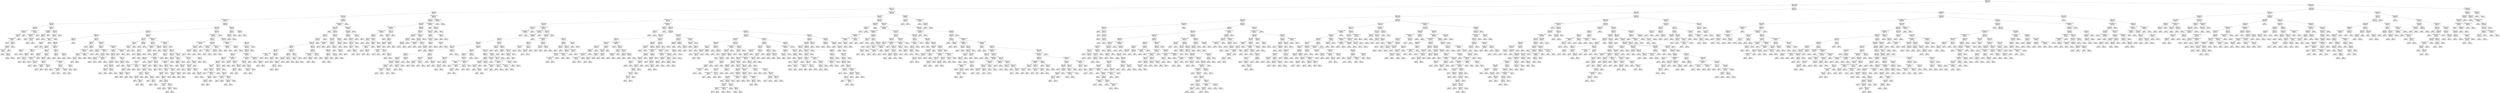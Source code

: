 digraph Tree {
node [shape=box] ;
0 [label="budget <= 124.338\nmse = 60943.472\nsamples = 1465\nvalue = 164.176"] ;
1 [label="budget <= 33.269\nmse = 21712.562\nsamples = 1312\nvalue = 115.986"] ;
0 -> 1 [labeldistance=2.5, labelangle=45, headlabel="True"] ;
2 [label="budget <= 11.727\nmse = 5595.379\nsamples = 660\nvalue = 51.34"] ;
1 -> 2 ;
3 [label="is_horror <= 0.5\nmse = 2095.316\nsamples = 277\nvalue = 27.667"] ;
2 -> 3 ;
4 [label="cast_score <= 1.42\nmse = 1348.854\nsamples = 235\nvalue = 22.382"] ;
3 -> 4 ;
5 [label="sentiment_polarity <= -0.971\nmse = 426.766\nsamples = 189\nvalue = 17.153"] ;
4 -> 5 ;
6 [label="budget <= 6.878\nmse = 520.439\nsamples = 23\nvalue = 44.509"] ;
5 -> 6 ;
7 [label="is_crime <= 0.5\nmse = 389.438\nsamples = 15\nvalue = 51.329"] ;
6 -> 7 ;
8 [label="is_documentary <= 0.5\nmse = 164.316\nsamples = 11\nvalue = 60.189"] ;
7 -> 8 ;
9 [label="cast_score <= 1.182\nmse = 98.036\nsamples = 10\nvalue = 57.447"] ;
8 -> 9 ;
10 [label="sentiment_polarity <= -2.415\nmse = 45.5\nsamples = 9\nvalue = 54.928"] ;
9 -> 10 ;
11 [label="mse = 0.0\nsamples = 1\nvalue = 38.25"] ;
10 -> 11 ;
12 [label="is_mystery <= 0.5\nmse = 12.073\nsamples = 8\nvalue = 57.013"] ;
10 -> 12 ;
13 [label="is_romance <= 0.5\nmse = 4.009\nsamples = 5\nvalue = 54.617"] ;
12 -> 13 ;
14 [label="cast_score <= 0.777\nmse = 0.719\nsamples = 4\nvalue = 55.544"] ;
13 -> 14 ;
15 [label="mse = 0.0\nsamples = 1\nvalue = 54.228"] ;
14 -> 15 ;
16 [label="is_comedy <= 0.5\nmse = 0.189\nsamples = 3\nvalue = 55.982"] ;
14 -> 16 ;
17 [label="mse = 0.0\nsamples = 2\nvalue = 56.289"] ;
16 -> 17 ;
18 [label="mse = -0.0\nsamples = 1\nvalue = 55.368"] ;
16 -> 18 ;
19 [label="mse = 0.0\nsamples = 1\nvalue = 50.911"] ;
13 -> 19 ;
20 [label="mse = 0.0\nsamples = 3\nvalue = 61.006"] ;
12 -> 20 ;
21 [label="mse = -0.0\nsamples = 1\nvalue = 80.113"] ;
9 -> 21 ;
22 [label="mse = -0.0\nsamples = 1\nvalue = 87.61"] ;
8 -> 22 ;
23 [label="sentiment_polarity <= -1.118\nmse = 199.105\nsamples = 4\nvalue = 26.966"] ;
7 -> 23 ;
24 [label="sentiment_polarity <= -2.008\nmse = 80.993\nsamples = 3\nvalue = 20.175"] ;
23 -> 24 ;
25 [label="mse = 0.0\nsamples = 1\nvalue = 7.491"] ;
24 -> 25 ;
26 [label="cast_score <= 0.493\nmse = 0.831\nsamples = 2\nvalue = 26.517"] ;
24 -> 26 ;
27 [label="mse = 0.0\nsamples = 1\nvalue = 25.605"] ;
26 -> 27 ;
28 [label="mse = 0.0\nsamples = 1\nvalue = 27.428"] ;
26 -> 28 ;
29 [label="mse = 0.0\nsamples = 1\nvalue = 47.34"] ;
23 -> 29 ;
30 [label="cast_score <= 0.022\nmse = 515.275\nsamples = 8\nvalue = 31.72"] ;
6 -> 30 ;
31 [label="is_science_fiction <= 0.5\nmse = 189.433\nsamples = 3\nvalue = 55.679"] ;
30 -> 31 ;
32 [label="runtime <= 92.0\nmse = 0.878\nsamples = 2\nvalue = 45.962"] ;
31 -> 32 ;
33 [label="mse = 0.0\nsamples = 1\nvalue = 46.899"] ;
32 -> 33 ;
34 [label="mse = -0.0\nsamples = 1\nvalue = 45.025"] ;
32 -> 34 ;
35 [label="mse = -0.0\nsamples = 1\nvalue = 75.113"] ;
31 -> 35 ;
36 [label="is_crime <= 0.5\nmse = 159.685\nsamples = 5\nvalue = 17.344"] ;
30 -> 36 ;
37 [label="runtime <= 108.0\nmse = 38.125\nsamples = 4\nvalue = 11.661"] ;
36 -> 37 ;
38 [label="director_score <= 0.309\nmse = 0.15\nsamples = 3\nvalue = 8.101"] ;
37 -> 38 ;
39 [label="is_drama <= 0.5\nmse = 0.023\nsamples = 2\nvalue = 8.361"] ;
38 -> 39 ;
40 [label="mse = 0.0\nsamples = 1\nvalue = 8.208"] ;
39 -> 40 ;
41 [label="mse = -0.0\nsamples = 1\nvalue = 8.514"] ;
39 -> 41 ;
42 [label="mse = -0.0\nsamples = 1\nvalue = 7.582"] ;
38 -> 42 ;
43 [label="mse = -0.0\nsamples = 1\nvalue = 22.34"] ;
37 -> 43 ;
44 [label="mse = 0.0\nsamples = 1\nvalue = 40.076"] ;
36 -> 44 ;
45 [label="is_fantasy <= 0.5\nmse = 295.735\nsamples = 166\nvalue = 13.363"] ;
5 -> 45 ;
46 [label="runtime <= 104.5\nmse = 269.508\nsamples = 161\nvalue = 12.645"] ;
45 -> 46 ;
47 [label="is_drama <= 0.5\nmse = 168.975\nsamples = 115\nvalue = 9.927"] ;
46 -> 47 ;
48 [label="cast_score <= 0.261\nmse = 224.168\nsamples = 52\nvalue = 13.57"] ;
47 -> 48 ;
49 [label="is_family <= 0.5\nmse = 83.855\nsamples = 26\nvalue = 7.125"] ;
48 -> 49 ;
50 [label="runtime <= 86.5\nmse = 67.601\nsamples = 25\nvalue = 6.257"] ;
49 -> 50 ;
51 [label="runtime <= 84.5\nmse = 10.467\nsamples = 6\nvalue = 2.456"] ;
50 -> 51 ;
52 [label="is_romance <= 0.5\nmse = 1.601\nsamples = 2\nvalue = 6.897"] ;
51 -> 52 ;
53 [label="mse = 0.0\nsamples = 1\nvalue = 5.631"] ;
52 -> 53 ;
54 [label="mse = -0.0\nsamples = 1\nvalue = 8.162"] ;
52 -> 54 ;
55 [label="is_thriller <= 0.5\nmse = 0.114\nsamples = 4\nvalue = 0.236"] ;
51 -> 55 ;
56 [label="is_comedy <= 0.5\nmse = 0.003\nsamples = 3\nvalue = 0.043"] ;
55 -> 56 ;
57 [label="mse = 0.0\nsamples = 1\nvalue = 0.119"] ;
56 -> 57 ;
58 [label="budget <= 5.712\nmse = 0.0\nsamples = 2\nvalue = 0.005"] ;
56 -> 58 ;
59 [label="mse = 0.0\nsamples = 1\nvalue = 0.0"] ;
58 -> 59 ;
60 [label="mse = 0.0\nsamples = 1\nvalue = 0.01"] ;
58 -> 60 ;
61 [label="mse = 0.0\nsamples = 1\nvalue = 0.816"] ;
55 -> 61 ;
62 [label="is_documentary <= 0.5\nmse = 79.641\nsamples = 19\nvalue = 7.457"] ;
50 -> 62 ;
63 [label="budget <= 1.482\nmse = 35.583\nsamples = 15\nvalue = 6.04"] ;
62 -> 63 ;
64 [label="is_crime <= 0.5\nmse = 58.868\nsamples = 4\nvalue = 12.117"] ;
63 -> 64 ;
65 [label="sentiment_polarity <= 0.288\nmse = 13.414\nsamples = 3\nvalue = 16.151"] ;
64 -> 65 ;
66 [label="mse = 0.0\nsamples = 1\nvalue = 21.319"] ;
65 -> 66 ;
67 [label="cast_score <= 0.064\nmse = 0.089\nsamples = 2\nvalue = 13.567"] ;
65 -> 67 ;
68 [label="mse = 0.0\nsamples = 1\nvalue = 13.268"] ;
67 -> 68 ;
69 [label="mse = -0.0\nsamples = 1\nvalue = 13.865"] ;
67 -> 69 ;
70 [label="mse = -0.0\nsamples = 1\nvalue = 0.017"] ;
64 -> 70 ;
71 [label="cast_score <= 0.25\nmse = 8.805\nsamples = 11\nvalue = 3.831"] ;
63 -> 71 ;
72 [label="budget <= 3.915\nmse = 4.341\nsamples = 10\nvalue = 3.134"] ;
71 -> 72 ;
73 [label="cast_score <= 0.048\nmse = 2.645\nsamples = 4\nvalue = 1.712"] ;
72 -> 73 ;
74 [label="is_science_fiction <= 0.5\nmse = 0.005\nsamples = 2\nvalue = 0.117"] ;
73 -> 74 ;
75 [label="mse = 0.0\nsamples = 1\nvalue = 0.047"] ;
74 -> 75 ;
76 [label="mse = -0.0\nsamples = 1\nvalue = 0.187"] ;
74 -> 76 ;
77 [label="budget <= 2.04\nmse = 0.199\nsamples = 2\nvalue = 3.307"] ;
73 -> 77 ;
78 [label="mse = 0.0\nsamples = 1\nvalue = 3.753"] ;
77 -> 78 ;
79 [label="mse = 0.0\nsamples = 1\nvalue = 2.86"] ;
77 -> 79 ;
80 [label="sentiment_polarity <= -0.127\nmse = 3.224\nsamples = 6\nvalue = 4.082"] ;
72 -> 80 ;
81 [label="runtime <= 93.0\nmse = 0.426\nsamples = 4\nvalue = 5.285"] ;
80 -> 81 ;
82 [label="sentiment_polarity <= -0.612\nmse = 0.024\nsamples = 2\nvalue = 4.682"] ;
81 -> 82 ;
83 [label="mse = 0.0\nsamples = 1\nvalue = 4.836"] ;
82 -> 83 ;
84 [label="mse = 0.0\nsamples = 1\nvalue = 4.528"] ;
82 -> 84 ;
85 [label="budget <= 9.873\nmse = 0.101\nsamples = 2\nvalue = 5.888"] ;
81 -> 85 ;
86 [label="mse = 0.0\nsamples = 1\nvalue = 6.206"] ;
85 -> 86 ;
87 [label="mse = 0.0\nsamples = 1\nvalue = 5.571"] ;
85 -> 87 ;
88 [label="runtime <= 92.0\nmse = 0.131\nsamples = 2\nvalue = 1.675"] ;
80 -> 88 ;
89 [label="mse = 0.0\nsamples = 1\nvalue = 2.036"] ;
88 -> 89 ;
90 [label="mse = -0.0\nsamples = 1\nvalue = 1.313"] ;
88 -> 90 ;
91 [label="mse = 0.0\nsamples = 1\nvalue = 10.801"] ;
71 -> 91 ;
92 [label="budget <= 1.825\nmse = 209.11\nsamples = 4\nvalue = 12.77"] ;
62 -> 92 ;
93 [label="is_comedy <= 0.5\nmse = 0.106\nsamples = 2\nvalue = 0.353"] ;
92 -> 93 ;
94 [label="mse = 0.0\nsamples = 1\nvalue = 0.027"] ;
93 -> 94 ;
95 [label="mse = 0.0\nsamples = 1\nvalue = 0.678"] ;
93 -> 95 ;
96 [label="budget <= 3.218\nmse = 109.737\nsamples = 2\nvalue = 25.187"] ;
92 -> 96 ;
97 [label="mse = 0.0\nsamples = 1\nvalue = 35.663"] ;
96 -> 97 ;
98 [label="mse = 0.0\nsamples = 1\nvalue = 14.712"] ;
96 -> 98 ;
99 [label="mse = 0.0\nsamples = 1\nvalue = 28.836"] ;
49 -> 99 ;
100 [label="runtime <= 87.5\nmse = 281.428\nsamples = 26\nvalue = 20.014"] ;
48 -> 100 ;
101 [label="is_comedy <= 0.5\nmse = 105.05\nsamples = 7\nvalue = 8.744"] ;
100 -> 101 ;
102 [label="mse = 0.0\nsamples = 1\nvalue = 30.279"] ;
101 -> 102 ;
103 [label="is_action <= 0.5\nmse = 32.382\nsamples = 6\nvalue = 5.154"] ;
101 -> 103 ;
104 [label="sentiment_polarity <= 0.127\nmse = 12.948\nsamples = 5\nvalue = 3.076"] ;
103 -> 104 ;
105 [label="is_crime <= 0.5\nmse = 0.003\nsamples = 3\nvalue = 0.139"] ;
104 -> 105 ;
106 [label="runtime <= 84.5\nmse = 0.001\nsamples = 2\nvalue = 0.103"] ;
105 -> 106 ;
107 [label="mse = 0.0\nsamples = 1\nvalue = 0.128"] ;
106 -> 107 ;
108 [label="mse = 0.0\nsamples = 1\nvalue = 0.079"] ;
106 -> 108 ;
109 [label="mse = -0.0\nsamples = 1\nvalue = 0.209"] ;
105 -> 109 ;
110 [label="sentiment_polarity <= 0.268\nmse = 0.0\nsamples = 2\nvalue = 7.483"] ;
104 -> 110 ;
111 [label="mse = 0.0\nsamples = 1\nvalue = 7.478"] ;
110 -> 111 ;
112 [label="mse = -0.0\nsamples = 1\nvalue = 7.488"] ;
110 -> 112 ;
113 [label="mse = 0.0\nsamples = 1\nvalue = 15.545"] ;
103 -> 113 ;
114 [label="cast_score <= 0.561\nmse = 282.376\nsamples = 19\nvalue = 24.166"] ;
100 -> 114 ;
115 [label="budget <= 7.404\nmse = 280.722\nsamples = 7\nvalue = 33.673"] ;
114 -> 115 ;
116 [label="is_romance <= 0.5\nmse = 14.747\nsamples = 2\nvalue = 56.006"] ;
115 -> 116 ;
117 [label="mse = 0.0\nsamples = 1\nvalue = 59.846"] ;
116 -> 117 ;
118 [label="mse = 0.0\nsamples = 1\nvalue = 52.165"] ;
116 -> 118 ;
119 [label="sentiment_polarity <= 1.263\nmse = 107.813\nsamples = 5\nvalue = 24.74"] ;
115 -> 119 ;
120 [label="runtime <= 90.0\nmse = 30.497\nsamples = 4\nvalue = 29.306"] ;
119 -> 120 ;
121 [label="is_music <= 0.5\nmse = 10.53\nsamples = 2\nvalue = 34.307"] ;
120 -> 121 ;
122 [label="mse = 0.0\nsamples = 1\nvalue = 31.062"] ;
121 -> 122 ;
123 [label="mse = 0.0\nsamples = 1\nvalue = 37.552"] ;
121 -> 123 ;
124 [label="sentiment_polarity <= 0.952\nmse = 0.455\nsamples = 2\nvalue = 24.306"] ;
120 -> 124 ;
125 [label="mse = 0.0\nsamples = 1\nvalue = 23.631"] ;
124 -> 125 ;
126 [label="mse = 0.0\nsamples = 1\nvalue = 24.981"] ;
124 -> 126 ;
127 [label="mse = 0.0\nsamples = 1\nvalue = 6.473"] ;
119 -> 127 ;
128 [label="director_score <= 0.045\nmse = 199.858\nsamples = 12\nvalue = 18.62"] ;
114 -> 128 ;
129 [label="cast_score <= 1.184\nmse = 115.572\nsamples = 10\nvalue = 14.07"] ;
128 -> 129 ;
130 [label="budget <= 8.15\nmse = 57.005\nsamples = 9\nvalue = 11.398"] ;
129 -> 130 ;
131 [label="is_thriller <= 0.5\nmse = 52.183\nsamples = 6\nvalue = 14.676"] ;
130 -> 131 ;
132 [label="cast_score <= 0.656\nmse = 29.163\nsamples = 5\nvalue = 17.037"] ;
131 -> 132 ;
133 [label="mse = 0.0\nsamples = 1\nvalue = 7.952"] ;
132 -> 133 ;
134 [label="budget <= 2.951\nmse = 10.658\nsamples = 4\nvalue = 19.309"] ;
132 -> 134 ;
135 [label="budget <= 1.068\nmse = 0.618\nsamples = 2\nvalue = 16.161"] ;
134 -> 135 ;
136 [label="mse = 0.0\nsamples = 1\nvalue = 16.947"] ;
135 -> 136 ;
137 [label="mse = -0.0\nsamples = 1\nvalue = 15.376"] ;
135 -> 137 ;
138 [label="budget <= 5.43\nmse = 0.887\nsamples = 2\nvalue = 22.456"] ;
134 -> 138 ;
139 [label="mse = 0.0\nsamples = 1\nvalue = 23.398"] ;
138 -> 139 ;
140 [label="mse = -0.0\nsamples = 1\nvalue = 21.514"] ;
138 -> 140 ;
141 [label="mse = 0.0\nsamples = 1\nvalue = 2.869"] ;
131 -> 141 ;
142 [label="budget <= 10.447\nmse = 2.168\nsamples = 3\nvalue = 4.841"] ;
130 -> 142 ;
143 [label="budget <= 9.429\nmse = 0.171\nsamples = 2\nvalue = 3.828"] ;
142 -> 143 ;
144 [label="mse = 0.0\nsamples = 1\nvalue = 4.241"] ;
143 -> 144 ;
145 [label="mse = -0.0\nsamples = 1\nvalue = 3.415"] ;
143 -> 145 ;
146 [label="mse = 0.0\nsamples = 1\nvalue = 6.868"] ;
142 -> 146 ;
147 [label="mse = -0.0\nsamples = 1\nvalue = 38.12"] ;
129 -> 147 ;
148 [label="sentiment_polarity <= 0.582\nmse = 0.249\nsamples = 2\nvalue = 41.369"] ;
128 -> 148 ;
149 [label="mse = 0.0\nsamples = 1\nvalue = 41.869"] ;
148 -> 149 ;
150 [label="mse = 0.0\nsamples = 1\nvalue = 40.87"] ;
148 -> 150 ;
151 [label="runtime <= 81.5\nmse = 103.425\nsamples = 63\nvalue = 6.92"] ;
47 -> 151 ;
152 [label="runtime <= 78.5\nmse = 729.825\nsamples = 5\nvalue = 19.129"] ;
151 -> 152 ;
153 [label="critics_pick <= 0.5\nmse = 3.44\nsamples = 3\nvalue = 1.318"] ;
152 -> 153 ;
154 [label="is_animation <= 0.5\nmse = 0.0\nsamples = 2\nvalue = 0.006"] ;
153 -> 154 ;
155 [label="mse = 0.0\nsamples = 1\nvalue = 0.012"] ;
154 -> 155 ;
156 [label="mse = -0.0\nsamples = 1\nvalue = 0.0"] ;
154 -> 156 ;
157 [label="mse = 0.0\nsamples = 1\nvalue = 3.941"] ;
153 -> 157 ;
158 [label="is_thriller <= 0.5\nmse = 629.697\nsamples = 2\nvalue = 45.847"] ;
152 -> 158 ;
159 [label="mse = 0.0\nsamples = 1\nvalue = 20.753"] ;
158 -> 159 ;
160 [label="mse = -0.0\nsamples = 1\nvalue = 70.941"] ;
158 -> 160 ;
161 [label="sentiment_polarity <= -0.409\nmse = 35.467\nsamples = 58\nvalue = 5.868"] ;
151 -> 161 ;
162 [label="runtime <= 102.0\nmse = 36.794\nsamples = 7\nvalue = 14.865"] ;
161 -> 162 ;
163 [label="sentiment_polarity <= -0.627\nmse = 13.384\nsamples = 5\nvalue = 17.713"] ;
162 -> 163 ;
164 [label="runtime <= 90.0\nmse = 2.545\nsamples = 3\nvalue = 20.364"] ;
163 -> 164 ;
165 [label="mse = 0.0\nsamples = 1\nvalue = 18.295"] ;
164 -> 165 ;
166 [label="budget <= 5.15\nmse = 0.608\nsamples = 2\nvalue = 21.399"] ;
164 -> 166 ;
167 [label="mse = 0.0\nsamples = 1\nvalue = 22.178"] ;
166 -> 167 ;
168 [label="mse = 0.0\nsamples = 1\nvalue = 20.619"] ;
166 -> 168 ;
169 [label="is_crime <= 0.5\nmse = 3.283\nsamples = 2\nvalue = 13.736"] ;
163 -> 169 ;
170 [label="mse = 0.0\nsamples = 1\nvalue = 15.548"] ;
169 -> 170 ;
171 [label="mse = 0.0\nsamples = 1\nvalue = 11.924"] ;
169 -> 171 ;
172 [label="budget <= 7.496\nmse = 24.358\nsamples = 2\nvalue = 7.746"] ;
162 -> 172 ;
173 [label="mse = 0.0\nsamples = 1\nvalue = 12.681"] ;
172 -> 173 ;
174 [label="mse = 0.0\nsamples = 1\nvalue = 2.81"] ;
172 -> 174 ;
175 [label="sentiment_polarity <= 2.093\nmse = 22.648\nsamples = 51\nvalue = 4.633"] ;
161 -> 175 ;
176 [label="is_comedy <= 0.5\nmse = 15.297\nsamples = 50\nvalue = 4.241"] ;
175 -> 176 ;
177 [label="cast_score <= 0.863\nmse = 5.015\nsamples = 23\nvalue = 2.056"] ;
176 -> 177 ;
178 [label="runtime <= 95.0\nmse = 4.469\nsamples = 21\nvalue = 1.776"] ;
177 -> 178 ;
179 [label="budget <= 2.492\nmse = 8.863\nsamples = 8\nvalue = 2.618"] ;
178 -> 179 ;
180 [label="cast_score <= 0.358\nmse = 3.83\nsamples = 7\nvalue = 1.73"] ;
179 -> 180 ;
181 [label="critics_pick <= 0.5\nmse = 2.051\nsamples = 5\nvalue = 1.021"] ;
180 -> 181 ;
182 [label="runtime <= 92.0\nmse = 0.085\nsamples = 4\nvalue = 0.317"] ;
181 -> 182 ;
183 [label="is_thriller <= 0.5\nmse = 0.049\nsamples = 2\nvalue = 0.562"] ;
182 -> 183 ;
184 [label="mse = 0.0\nsamples = 1\nvalue = 0.784"] ;
183 -> 184 ;
185 [label="mse = -0.0\nsamples = 1\nvalue = 0.341"] ;
183 -> 185 ;
186 [label="cast_score <= 0.085\nmse = 0.0\nsamples = 2\nvalue = 0.072"] ;
182 -> 186 ;
187 [label="mse = 0.0\nsamples = 1\nvalue = 0.084"] ;
186 -> 187 ;
188 [label="mse = 0.0\nsamples = 1\nvalue = 0.061"] ;
186 -> 188 ;
189 [label="mse = 0.0\nsamples = 1\nvalue = 3.838"] ;
181 -> 189 ;
190 [label="sentiment_polarity <= 0.249\nmse = 3.881\nsamples = 2\nvalue = 3.503"] ;
180 -> 190 ;
191 [label="mse = 0.0\nsamples = 1\nvalue = 5.473"] ;
190 -> 191 ;
192 [label="mse = 0.0\nsamples = 1\nvalue = 1.533"] ;
190 -> 192 ;
193 [label="mse = 0.0\nsamples = 1\nvalue = 8.829"] ;
179 -> 193 ;
194 [label="sentiment_polarity <= 1.116\nmse = 1.061\nsamples = 13\nvalue = 1.259"] ;
178 -> 194 ;
195 [label="budget <= 10.179\nmse = 0.312\nsamples = 10\nvalue = 0.776"] ;
194 -> 195 ;
196 [label="critics_pick <= 0.5\nmse = 0.186\nsamples = 9\nvalue = 0.65"] ;
195 -> 196 ;
197 [label="cast_score <= 0.435\nmse = 0.101\nsamples = 8\nvalue = 0.54"] ;
196 -> 197 ;
198 [label="is_mystery <= 0.5\nmse = 0.11\nsamples = 4\nvalue = 0.364"] ;
197 -> 198 ;
199 [label="runtime <= 98.0\nmse = 0.029\nsamples = 3\nvalue = 0.193"] ;
198 -> 199 ;
200 [label="mse = 0.0\nsamples = 1\nvalue = 0.436"] ;
199 -> 200 ;
201 [label="budget <= 1.609\nmse = 0.0\nsamples = 2\nvalue = 0.072"] ;
199 -> 201 ;
202 [label="mse = 0.0\nsamples = 1\nvalue = 0.06"] ;
201 -> 202 ;
203 [label="mse = 0.0\nsamples = 1\nvalue = 0.085"] ;
201 -> 203 ;
204 [label="mse = 0.0\nsamples = 1\nvalue = 0.877"] ;
198 -> 204 ;
205 [label="budget <= 1.038\nmse = 0.031\nsamples = 4\nvalue = 0.715"] ;
197 -> 205 ;
206 [label="mse = 0.0\nsamples = 1\nvalue = 0.985"] ;
205 -> 206 ;
207 [label="cast_score <= 0.57\nmse = 0.009\nsamples = 3\nvalue = 0.626"] ;
205 -> 207 ;
208 [label="mse = 0.0\nsamples = 1\nvalue = 0.757"] ;
207 -> 208 ;
209 [label="is_action <= 0.5\nmse = 0.0\nsamples = 2\nvalue = 0.56"] ;
207 -> 209 ;
210 [label="mse = 0.0\nsamples = 1\nvalue = 0.577"] ;
209 -> 210 ;
211 [label="mse = 0.0\nsamples = 1\nvalue = 0.542"] ;
209 -> 211 ;
212 [label="mse = -0.0\nsamples = 1\nvalue = 1.528"] ;
196 -> 212 ;
213 [label="mse = 0.0\nsamples = 1\nvalue = 1.917"] ;
195 -> 213 ;
214 [label="budget <= 5.429\nmse = 0.199\nsamples = 3\nvalue = 2.866"] ;
194 -> 214 ;
215 [label="is_romance <= 0.5\nmse = 0.002\nsamples = 2\nvalue = 2.552"] ;
214 -> 215 ;
216 [label="mse = 0.0\nsamples = 1\nvalue = 2.502"] ;
215 -> 216 ;
217 [label="mse = -0.0\nsamples = 1\nvalue = 2.602"] ;
215 -> 217 ;
218 [label="mse = 0.0\nsamples = 1\nvalue = 3.494"] ;
214 -> 218 ;
219 [label="budget <= 1.469\nmse = 1.287\nsamples = 2\nvalue = 4.995"] ;
177 -> 219 ;
220 [label="mse = 0.0\nsamples = 1\nvalue = 3.861"] ;
219 -> 220 ;
221 [label="mse = 0.0\nsamples = 1\nvalue = 6.13"] ;
219 -> 221 ;
222 [label="budget <= 6.238\nmse = 16.523\nsamples = 27\nvalue = 6.103"] ;
176 -> 222 ;
223 [label="critics_pick <= 0.5\nmse = 10.602\nsamples = 18\nvalue = 4.463"] ;
222 -> 223 ;
224 [label="runtime <= 103.0\nmse = 7.795\nsamples = 14\nvalue = 3.476"] ;
223 -> 224 ;
225 [label="sentiment_polarity <= 1.096\nmse = 6.486\nsamples = 13\nvalue = 3.107"] ;
224 -> 225 ;
226 [label="runtime <= 96.5\nmse = 5.505\nsamples = 12\nvalue = 2.765"] ;
225 -> 226 ;
227 [label="cast_score <= 1.166\nmse = 6.662\nsamples = 8\nvalue = 3.38"] ;
226 -> 227 ;
228 [label="runtime <= 84.5\nmse = 6.046\nsamples = 7\nvalue = 3.822"] ;
227 -> 228 ;
229 [label="mse = 0.0\nsamples = 1\nvalue = 8.879"] ;
228 -> 229 ;
230 [label="cast_score <= 0.198\nmse = 2.081\nsamples = 6\nvalue = 2.979"] ;
228 -> 230 ;
231 [label="mse = 0.0\nsamples = 1\nvalue = 0.105"] ;
230 -> 231 ;
232 [label="budget <= 0.4\nmse = 0.514\nsamples = 5\nvalue = 3.554"] ;
230 -> 232 ;
233 [label="cast_score <= 0.922\nmse = 0.2\nsamples = 2\nvalue = 2.857"] ;
232 -> 233 ;
234 [label="mse = 0.0\nsamples = 1\nvalue = 3.304"] ;
233 -> 234 ;
235 [label="mse = -0.0\nsamples = 1\nvalue = 2.409"] ;
233 -> 235 ;
236 [label="runtime <= 94.0\nmse = 0.183\nsamples = 3\nvalue = 4.019"] ;
232 -> 236 ;
237 [label="is_romance <= 0.5\nmse = 0.002\nsamples = 2\nvalue = 4.321"] ;
236 -> 237 ;
238 [label="mse = 0.0\nsamples = 1\nvalue = 4.362"] ;
237 -> 238 ;
239 [label="mse = 0.0\nsamples = 1\nvalue = 4.279"] ;
237 -> 239 ;
240 [label="mse = -0.0\nsamples = 1\nvalue = 3.416"] ;
236 -> 240 ;
241 [label="mse = -0.0\nsamples = 1\nvalue = 0.282"] ;
227 -> 241 ;
242 [label="cast_score <= 0.188\nmse = 0.925\nsamples = 4\nvalue = 1.536"] ;
226 -> 242 ;
243 [label="cast_score <= 0.004\nmse = 0.037\nsamples = 2\nvalue = 0.659"] ;
242 -> 243 ;
244 [label="mse = 0.0\nsamples = 1\nvalue = 0.468"] ;
243 -> 244 ;
245 [label="mse = -0.0\nsamples = 1\nvalue = 0.851"] ;
243 -> 245 ;
246 [label="runtime <= 99.5\nmse = 0.278\nsamples = 2\nvalue = 2.412"] ;
242 -> 246 ;
247 [label="mse = 0.0\nsamples = 1\nvalue = 2.939"] ;
246 -> 247 ;
248 [label="mse = 0.0\nsamples = 1\nvalue = 1.885"] ;
246 -> 248 ;
249 [label="mse = -0.0\nsamples = 1\nvalue = 7.213"] ;
225 -> 249 ;
250 [label="mse = -0.0\nsamples = 1\nvalue = 8.276"] ;
224 -> 250 ;
251 [label="cast_score <= 1.177\nmse = 5.104\nsamples = 4\nvalue = 7.915"] ;
223 -> 251 ;
252 [label="is_romance <= 0.5\nmse = 0.887\nsamples = 3\nvalue = 6.698"] ;
251 -> 252 ;
253 [label="mse = 0.0\nsamples = 1\nvalue = 7.998"] ;
252 -> 253 ;
254 [label="budget <= 1.389\nmse = 0.063\nsamples = 2\nvalue = 6.048"] ;
252 -> 254 ;
255 [label="mse = 0.0\nsamples = 1\nvalue = 5.797"] ;
254 -> 255 ;
256 [label="mse = -0.0\nsamples = 1\nvalue = 6.299"] ;
254 -> 256 ;
257 [label="mse = 0.0\nsamples = 1\nvalue = 11.564"] ;
251 -> 257 ;
258 [label="cast_score <= 1.279\nmse = 12.224\nsamples = 9\nvalue = 9.383"] ;
222 -> 258 ;
259 [label="runtime <= 89.0\nmse = 11.208\nsamples = 7\nvalue = 10.334"] ;
258 -> 259 ;
260 [label="mse = 0.0\nsamples = 1\nvalue = 16.259"] ;
259 -> 260 ;
261 [label="budget <= 11.566\nmse = 6.251\nsamples = 6\nvalue = 9.347"] ;
259 -> 261 ;
262 [label="budget <= 9.288\nmse = 3.236\nsamples = 5\nvalue = 8.504"] ;
261 -> 262 ;
263 [label="is_animation <= 0.5\nmse = 0.781\nsamples = 2\nvalue = 6.738"] ;
262 -> 263 ;
264 [label="mse = 0.0\nsamples = 1\nvalue = 7.621"] ;
263 -> 264 ;
265 [label="mse = -0.0\nsamples = 1\nvalue = 5.854"] ;
263 -> 265 ;
266 [label="is_romance <= 0.5\nmse = 1.407\nsamples = 3\nvalue = 9.681"] ;
262 -> 266 ;
267 [label="mse = 0.0\nsamples = 1\nvalue = 8.023"] ;
266 -> 267 ;
268 [label="runtime <= 98.5\nmse = 0.049\nsamples = 2\nvalue = 10.51"] ;
266 -> 268 ;
269 [label="mse = 0.0\nsamples = 1\nvalue = 10.731"] ;
268 -> 269 ;
270 [label="mse = 0.0\nsamples = 1\nvalue = 10.289"] ;
268 -> 270 ;
271 [label="mse = 0.0\nsamples = 1\nvalue = 13.562"] ;
261 -> 271 ;
272 [label="runtime <= 92.0\nmse = 1.54\nsamples = 2\nvalue = 6.056"] ;
258 -> 272 ;
273 [label="mse = 0.0\nsamples = 1\nvalue = 4.815"] ;
272 -> 273 ;
274 [label="mse = -0.0\nsamples = 1\nvalue = 7.297"] ;
272 -> 274 ;
275 [label="mse = -0.0\nsamples = 1\nvalue = 24.191"] ;
175 -> 275 ;
276 [label="budget <= 11.145\nmse = 456.181\nsamples = 46\nvalue = 19.441"] ;
46 -> 276 ;
277 [label="sentiment_polarity <= -0.132\nmse = 378.311\nsamples = 45\nvalue = 18.058"] ;
276 -> 277 ;
278 [label="budget <= 4.77\nmse = 209.711\nsamples = 11\nvalue = 29.848"] ;
277 -> 278 ;
279 [label="sentiment_polarity <= -0.158\nmse = 149.343\nsamples = 5\nvalue = 21.057"] ;
278 -> 279 ;
280 [label="budget <= 2.546\nmse = 54.903\nsamples = 4\nvalue = 15.923"] ;
279 -> 280 ;
281 [label="runtime <= 139.0\nmse = 12.169\nsamples = 2\nvalue = 9.462"] ;
280 -> 281 ;
282 [label="mse = 0.0\nsamples = 1\nvalue = 5.974"] ;
281 -> 282 ;
283 [label="mse = 0.0\nsamples = 1\nvalue = 12.951"] ;
281 -> 283 ;
284 [label="runtime <= 112.5\nmse = 14.151\nsamples = 2\nvalue = 22.384"] ;
280 -> 284 ;
285 [label="mse = 0.0\nsamples = 1\nvalue = 18.622"] ;
284 -> 285 ;
286 [label="mse = 0.0\nsamples = 1\nvalue = 26.146"] ;
284 -> 286 ;
287 [label="mse = 0.0\nsamples = 1\nvalue = 41.592"] ;
279 -> 287 ;
288 [label="budget <= 8.078\nmse = 141.936\nsamples = 6\nvalue = 37.174"] ;
278 -> 288 ;
289 [label="sentiment_polarity <= -0.475\nmse = 18.738\nsamples = 3\nvalue = 46.986"] ;
288 -> 289 ;
290 [label="mse = 0.0\nsamples = 1\nvalue = 41.1"] ;
289 -> 290 ;
291 [label="sentiment_polarity <= -0.323\nmse = 2.126\nsamples = 2\nvalue = 49.929"] ;
289 -> 291 ;
292 [label="mse = 0.0\nsamples = 1\nvalue = 48.471"] ;
291 -> 292 ;
293 [label="mse = 0.0\nsamples = 1\nvalue = 51.387"] ;
291 -> 293 ;
294 [label="sentiment_polarity <= -0.497\nmse = 72.61\nsamples = 3\nvalue = 27.363"] ;
288 -> 294 ;
295 [label="budget <= 9.735\nmse = 15.467\nsamples = 2\nvalue = 32.944"] ;
294 -> 295 ;
296 [label="mse = 0.0\nsamples = 1\nvalue = 36.877"] ;
295 -> 296 ;
297 [label="mse = 0.0\nsamples = 1\nvalue = 29.011"] ;
295 -> 297 ;
298 [label="mse = 0.0\nsamples = 1\nvalue = 16.201"] ;
294 -> 298 ;
299 [label="budget <= 0.191\nmse = 373.335\nsamples = 34\nvalue = 14.244"] ;
277 -> 299 ;
300 [label="sentiment_polarity <= 0.223\nmse = 922.41\nsamples = 4\nvalue = 34.665"] ;
299 -> 300 ;
301 [label="is_documentary <= 0.5\nmse = 39.868\nsamples = 2\nvalue = 6.663"] ;
300 -> 301 ;
302 [label="mse = 0.0\nsamples = 1\nvalue = 0.348"] ;
301 -> 302 ;
303 [label="mse = 0.0\nsamples = 1\nvalue = 12.977"] ;
301 -> 303 ;
304 [label="is_comedy <= 0.5\nmse = 236.713\nsamples = 2\nvalue = 62.667"] ;
300 -> 304 ;
305 [label="mse = 0.0\nsamples = 1\nvalue = 47.281"] ;
304 -> 305 ;
306 [label="mse = 0.0\nsamples = 1\nvalue = 78.052"] ;
304 -> 306 ;
307 [label="runtime <= 151.5\nmse = 237.108\nsamples = 30\nvalue = 11.521"] ;
299 -> 307 ;
308 [label="director_score <= 0.618\nmse = 203.052\nsamples = 29\nvalue = 10.334"] ;
307 -> 308 ;
309 [label="is_romance <= 0.5\nmse = 182.906\nsamples = 28\nvalue = 9.362"] ;
308 -> 309 ;
310 [label="is_comedy <= 0.5\nmse = 51.933\nsamples = 20\nvalue = 6.948"] ;
309 -> 310 ;
311 [label="runtime <= 120.5\nmse = 60.351\nsamples = 14\nvalue = 8.814"] ;
310 -> 311 ;
312 [label="runtime <= 110.5\nmse = 45.863\nsamples = 13\nvalue = 7.645"] ;
311 -> 312 ;
313 [label="runtime <= 105.5\nmse = 22.872\nsamples = 6\nvalue = 4.3"] ;
312 -> 313 ;
314 [label="mse = 0.0\nsamples = 1\nvalue = 13.558"] ;
313 -> 314 ;
315 [label="runtime <= 106.5\nmse = 6.874\nsamples = 5\nvalue = 2.448"] ;
313 -> 315 ;
316 [label="mse = 0.0\nsamples = 1\nvalue = 6.428"] ;
315 -> 316 ;
317 [label="sentiment_polarity <= 0.455\nmse = 3.642\nsamples = 4\nvalue = 1.453"] ;
315 -> 317 ;
318 [label="critics_pick <= 0.5\nmse = 0.155\nsamples = 3\nvalue = 0.369"] ;
317 -> 318 ;
319 [label="is_action <= 0.5\nmse = 0.006\nsamples = 2\nvalue = 0.095"] ;
318 -> 319 ;
320 [label="mse = 0.0\nsamples = 1\nvalue = 0.015"] ;
319 -> 320 ;
321 [label="mse = 0.0\nsamples = 1\nvalue = 0.174"] ;
319 -> 321 ;
322 [label="mse = 0.0\nsamples = 1\nvalue = 0.917"] ;
318 -> 322 ;
323 [label="mse = 0.0\nsamples = 1\nvalue = 4.706"] ;
317 -> 323 ;
324 [label="budget <= 9.711\nmse = 47.761\nsamples = 7\nvalue = 10.512"] ;
312 -> 324 ;
325 [label="budget <= 3.347\nmse = 25.174\nsamples = 6\nvalue = 8.423"] ;
324 -> 325 ;
326 [label="mse = 0.0\nsamples = 1\nvalue = 16.983"] ;
325 -> 326 ;
327 [label="cast_score <= 0.701\nmse = 12.623\nsamples = 5\nvalue = 6.711"] ;
325 -> 327 ;
328 [label="director_score <= 0.282\nmse = 2.54\nsamples = 2\nvalue = 10.55"] ;
327 -> 328 ;
329 [label="mse = 0.0\nsamples = 1\nvalue = 12.144"] ;
328 -> 329 ;
330 [label="mse = -0.0\nsamples = 1\nvalue = 8.957"] ;
328 -> 330 ;
331 [label="budget <= 7.571\nmse = 2.962\nsamples = 3\nvalue = 4.151"] ;
327 -> 331 ;
332 [label="cast_score <= 0.976\nmse = 0.176\nsamples = 2\nvalue = 2.958"] ;
331 -> 332 ;
333 [label="mse = 0.0\nsamples = 1\nvalue = 3.378"] ;
332 -> 333 ;
334 [label="mse = 0.0\nsamples = 1\nvalue = 2.538"] ;
332 -> 334 ;
335 [label="mse = 0.0\nsamples = 1\nvalue = 6.536"] ;
331 -> 335 ;
336 [label="mse = 0.0\nsamples = 1\nvalue = 23.045"] ;
324 -> 336 ;
337 [label="mse = 0.0\nsamples = 1\nvalue = 24.01"] ;
311 -> 337 ;
338 [label="sentiment_polarity <= 0.18\nmse = 5.228\nsamples = 6\nvalue = 2.596"] ;
310 -> 338 ;
339 [label="budget <= 6.114\nmse = 0.028\nsamples = 2\nvalue = 0.22"] ;
338 -> 339 ;
340 [label="mse = 0.0\nsamples = 1\nvalue = 0.388"] ;
339 -> 340 ;
341 [label="mse = 0.0\nsamples = 1\nvalue = 0.052"] ;
339 -> 341 ;
342 [label="cast_score <= 0.382\nmse = 3.594\nsamples = 4\nvalue = 3.784"] ;
338 -> 342 ;
343 [label="mse = 0.0\nsamples = 1\nvalue = 0.634"] ;
342 -> 343 ;
344 [label="budget <= 5.695\nmse = 0.381\nsamples = 3\nvalue = 4.834"] ;
342 -> 344 ;
345 [label="runtime <= 124.5\nmse = 0.036\nsamples = 2\nvalue = 4.412"] ;
344 -> 345 ;
346 [label="mse = 0.0\nsamples = 1\nvalue = 4.602"] ;
345 -> 346 ;
347 [label="mse = 0.0\nsamples = 1\nvalue = 4.222"] ;
345 -> 347 ;
348 [label="mse = -0.0\nsamples = 1\nvalue = 5.679"] ;
344 -> 348 ;
349 [label="sentiment_polarity <= 0.171\nmse = 459.351\nsamples = 8\nvalue = 15.397"] ;
309 -> 349 ;
350 [label="director_score <= 0.145\nmse = 15.918\nsamples = 5\nvalue = 4.015"] ;
349 -> 350 ;
351 [label="runtime <= 106.0\nmse = 4.836\nsamples = 4\nvalue = 2.279"] ;
350 -> 351 ;
352 [label="mse = 0.0\nsamples = 1\nvalue = 5.995"] ;
351 -> 352 ;
353 [label="is_war <= 0.5\nmse = 0.313\nsamples = 3\nvalue = 1.041"] ;
351 -> 353 ;
354 [label="cast_score <= 0.301\nmse = 0.092\nsamples = 2\nvalue = 1.396"] ;
353 -> 354 ;
355 [label="mse = 0.0\nsamples = 1\nvalue = 1.699"] ;
354 -> 355 ;
356 [label="mse = -0.0\nsamples = 1\nvalue = 1.092"] ;
354 -> 356 ;
357 [label="mse = 0.0\nsamples = 1\nvalue = 0.331"] ;
353 -> 357 ;
358 [label="mse = 0.0\nsamples = 1\nvalue = 10.957"] ;
350 -> 358 ;
359 [label="sentiment_polarity <= 0.53\nmse = 622.595\nsamples = 3\nvalue = 34.368"] ;
349 -> 359 ;
360 [label="mse = 0.0\nsamples = 1\nvalue = 69.606"] ;
359 -> 360 ;
361 [label="critics_pick <= 0.5\nmse = 2.589\nsamples = 2\nvalue = 16.749"] ;
359 -> 361 ;
362 [label="mse = 0.0\nsamples = 1\nvalue = 18.358"] ;
361 -> 362 ;
363 [label="mse = -0.0\nsamples = 1\nvalue = 15.14"] ;
361 -> 363 ;
364 [label="mse = 0.0\nsamples = 1\nvalue = 37.55"] ;
308 -> 364 ;
365 [label="mse = 0.0\nsamples = 1\nvalue = 45.929"] ;
307 -> 365 ;
366 [label="mse = -0.0\nsamples = 1\nvalue = 81.685"] ;
276 -> 366 ;
367 [label="budget <= 0.961\nmse = 590.206\nsamples = 5\nvalue = 36.459"] ;
45 -> 367 ;
368 [label="is_action <= 0.5\nmse = 248.417\nsamples = 3\nvalue = 52.732"] ;
367 -> 368 ;
369 [label="is_drama <= 0.5\nmse = 31.349\nsamples = 2\nvalue = 42.066"] ;
368 -> 369 ;
370 [label="mse = 0.0\nsamples = 1\nvalue = 36.467"] ;
369 -> 370 ;
371 [label="mse = -0.0\nsamples = 1\nvalue = 47.665"] ;
369 -> 371 ;
372 [label="mse = -0.0\nsamples = 1\nvalue = 74.063"] ;
368 -> 372 ;
373 [label="is_drama <= 0.5\nmse = 109.963\nsamples = 2\nvalue = 12.051"] ;
367 -> 373 ;
374 [label="mse = 0.0\nsamples = 1\nvalue = 1.565"] ;
373 -> 374 ;
375 [label="mse = 0.0\nsamples = 1\nvalue = 22.538"] ;
373 -> 375 ;
376 [label="is_adventure <= 0.5\nmse = 4563.365\nsamples = 46\nvalue = 43.87"] ;
4 -> 376 ;
377 [label="sentiment_polarity <= 0.59\nmse = 3176.204\nsamples = 45\nvalue = 38.181"] ;
376 -> 377 ;
378 [label="cast_score <= 1.44\nmse = 1072.865\nsamples = 36\nvalue = 25.559"] ;
377 -> 378 ;
379 [label="mse = 0.0\nsamples = 1\nvalue = 154.57"] ;
378 -> 379 ;
380 [label="critics_pick <= 0.5\nmse = 614.39\nsamples = 35\nvalue = 21.873"] ;
378 -> 380 ;
381 [label="is_music <= 0.5\nmse = 299.014\nsamples = 26\nvalue = 16.404"] ;
380 -> 381 ;
382 [label="is_history <= 0.5\nmse = 205.382\nsamples = 25\nvalue = 14.389"] ;
381 -> 382 ;
383 [label="cast_score <= 2.07\nmse = 131.064\nsamples = 24\nvalue = 12.568"] ;
382 -> 383 ;
384 [label="is_comedy <= 0.5\nmse = 60.391\nsamples = 14\nvalue = 7.625"] ;
383 -> 384 ;
385 [label="runtime <= 102.5\nmse = 4.264\nsamples = 5\nvalue = 2.208"] ;
384 -> 385 ;
386 [label="sentiment_polarity <= -0.832\nmse = 1.517\nsamples = 2\nvalue = 4.534"] ;
385 -> 386 ;
387 [label="mse = 0.0\nsamples = 1\nvalue = 5.766"] ;
386 -> 387 ;
388 [label="mse = 0.0\nsamples = 1\nvalue = 3.303"] ;
386 -> 388 ;
389 [label="budget <= 8.956\nmse = 0.086\nsamples = 3\nvalue = 0.658"] ;
385 -> 389 ;
390 [label="budget <= 3.934\nmse = 0.0\nsamples = 2\nvalue = 0.451"] ;
389 -> 390 ;
391 [label="mse = 0.0\nsamples = 1\nvalue = 0.472"] ;
390 -> 391 ;
392 [label="mse = -0.0\nsamples = 1\nvalue = 0.43"] ;
390 -> 392 ;
393 [label="mse = 0.0\nsamples = 1\nvalue = 1.071"] ;
389 -> 393 ;
394 [label="cast_score <= 1.868\nmse = 66.214\nsamples = 9\nvalue = 10.635"] ;
384 -> 394 ;
395 [label="is_crime <= 0.5\nmse = 48.501\nsamples = 6\nvalue = 14.704"] ;
394 -> 395 ;
396 [label="runtime <= 102.5\nmse = 13.824\nsamples = 4\nvalue = 18.898"] ;
395 -> 396 ;
397 [label="cast_score <= 1.796\nmse = 4.916\nsamples = 3\nvalue = 17.06"] ;
396 -> 397 ;
398 [label="runtime <= 96.0\nmse = 0.041\nsamples = 2\nvalue = 18.623"] ;
397 -> 398 ;
399 [label="mse = 0.0\nsamples = 1\nvalue = 18.826"] ;
398 -> 399 ;
400 [label="mse = -0.0\nsamples = 1\nvalue = 18.42"] ;
398 -> 400 ;
401 [label="mse = -0.0\nsamples = 1\nvalue = 13.933"] ;
397 -> 401 ;
402 [label="mse = 0.0\nsamples = 1\nvalue = 24.412"] ;
396 -> 402 ;
403 [label="is_drama <= 0.5\nmse = 12.341\nsamples = 2\nvalue = 6.317"] ;
395 -> 403 ;
404 [label="mse = 0.0\nsamples = 1\nvalue = 2.804"] ;
403 -> 404 ;
405 [label="mse = 0.0\nsamples = 1\nvalue = 9.83"] ;
403 -> 405 ;
406 [label="is_action <= 0.5\nmse = 2.271\nsamples = 3\nvalue = 2.495"] ;
394 -> 406 ;
407 [label="cast_score <= 1.915\nmse = 0.0\nsamples = 2\nvalue = 3.561"] ;
406 -> 407 ;
408 [label="mse = 0.0\nsamples = 1\nvalue = 3.55"] ;
407 -> 408 ;
409 [label="mse = 0.0\nsamples = 1\nvalue = 3.572"] ;
407 -> 409 ;
410 [label="mse = 0.0\nsamples = 1\nvalue = 0.364"] ;
406 -> 410 ;
411 [label="is_comedy <= 0.5\nmse = 147.918\nsamples = 10\nvalue = 19.488"] ;
383 -> 411 ;
412 [label="is_thriller <= 0.5\nmse = 43.619\nsamples = 5\nvalue = 10.895"] ;
411 -> 412 ;
413 [label="sentiment_polarity <= -0.091\nmse = 12.895\nsamples = 3\nvalue = 6.364"] ;
412 -> 413 ;
414 [label="mse = 0.0\nsamples = 1\nvalue = 1.759"] ;
413 -> 414 ;
415 [label="budget <= 3.203\nmse = 3.439\nsamples = 2\nvalue = 8.667"] ;
413 -> 415 ;
416 [label="mse = 0.0\nsamples = 1\nvalue = 6.812"] ;
415 -> 416 ;
417 [label="mse = -0.0\nsamples = 1\nvalue = 10.521"] ;
415 -> 417 ;
418 [label="budget <= 5.111\nmse = 12.707\nsamples = 2\nvalue = 17.692"] ;
412 -> 418 ;
419 [label="mse = 0.0\nsamples = 1\nvalue = 21.257"] ;
418 -> 419 ;
420 [label="mse = 0.0\nsamples = 1\nvalue = 14.128"] ;
418 -> 420 ;
421 [label="budget <= 8.93\nmse = 104.559\nsamples = 5\nvalue = 28.08"] ;
411 -> 421 ;
422 [label="budget <= 7.516\nmse = 35.553\nsamples = 3\nvalue = 35.01"] ;
421 -> 422 ;
423 [label="is_drama <= 0.5\nmse = 8.86\nsamples = 2\nvalue = 31.16"] ;
422 -> 423 ;
424 [label="mse = 0.0\nsamples = 1\nvalue = 34.136"] ;
423 -> 424 ;
425 [label="mse = 0.0\nsamples = 1\nvalue = 28.183"] ;
423 -> 425 ;
426 [label="mse = -0.0\nsamples = 1\nvalue = 42.71"] ;
422 -> 426 ;
427 [label="cast_score <= 2.5\nmse = 27.997\nsamples = 2\nvalue = 17.686"] ;
421 -> 427 ;
428 [label="mse = 0.0\nsamples = 1\nvalue = 12.395"] ;
427 -> 428 ;
429 [label="mse = 0.0\nsamples = 1\nvalue = 22.977"] ;
427 -> 429 ;
430 [label="mse = 0.0\nsamples = 1\nvalue = 58.086"] ;
382 -> 430 ;
431 [label="mse = -0.0\nsamples = 1\nvalue = 66.785"] ;
381 -> 431 ;
432 [label="cast_score <= 2.007\nmse = 1189.45\nsamples = 9\nvalue = 37.672"] ;
380 -> 432 ;
433 [label="budget <= 4.515\nmse = 105.343\nsamples = 6\nvalue = 18.254"] ;
432 -> 433 ;
434 [label="is_documentary <= 0.5\nmse = 14.882\nsamples = 2\nvalue = 5.9"] ;
433 -> 434 ;
435 [label="mse = 0.0\nsamples = 1\nvalue = 9.757"] ;
434 -> 435 ;
436 [label="mse = -0.0\nsamples = 1\nvalue = 2.042"] ;
434 -> 436 ;
437 [label="runtime <= 106.0\nmse = 36.103\nsamples = 4\nvalue = 24.431"] ;
433 -> 437 ;
438 [label="mse = 0.0\nsamples = 1\nvalue = 34.658"] ;
437 -> 438 ;
439 [label="cast_score <= 1.783\nmse = 1.649\nsamples = 3\nvalue = 21.022"] ;
437 -> 439 ;
440 [label="mse = 0.0\nsamples = 1\nvalue = 22.717"] ;
439 -> 440 ;
441 [label="budget <= 9.334\nmse = 0.318\nsamples = 2\nvalue = 20.174"] ;
439 -> 441 ;
442 [label="mse = 0.0\nsamples = 1\nvalue = 20.738"] ;
441 -> 442 ;
443 [label="mse = 0.0\nsamples = 1\nvalue = 19.61"] ;
441 -> 443 ;
444 [label="is_comedy <= 0.5\nmse = 1095.214\nsamples = 3\nvalue = 76.509"] ;
432 -> 444 ;
445 [label="budget <= 6.768\nmse = 73.084\nsamples = 2\nvalue = 53.635"] ;
444 -> 445 ;
446 [label="mse = 0.0\nsamples = 1\nvalue = 62.184"] ;
445 -> 446 ;
447 [label="mse = 0.0\nsamples = 1\nvalue = 45.086"] ;
445 -> 447 ;
448 [label="mse = -0.0\nsamples = 1\nvalue = 122.258"] ;
444 -> 448 ;
449 [label="cast_score <= 1.959\nmse = 8403.246\nsamples = 9\nvalue = 88.669"] ;
377 -> 449 ;
450 [label="runtime <= 109.0\nmse = 4644.685\nsamples = 8\nvalue = 65.554"] ;
449 -> 450 ;
451 [label="is_drama <= 0.5\nmse = 888.298\nsamples = 6\nvalue = 29.154"] ;
450 -> 451 ;
452 [label="mse = 0.0\nsamples = 1\nvalue = 84.254"] ;
451 -> 452 ;
453 [label="runtime <= 107.0\nmse = 337.312\nsamples = 5\nvalue = 18.134"] ;
451 -> 453 ;
454 [label="cast_score <= 1.899\nmse = 18.512\nsamples = 4\nvalue = 9.154"] ;
453 -> 454 ;
455 [label="cast_score <= 1.75\nmse = 7.798\nsamples = 3\nvalue = 7.1"] ;
454 -> 455 ;
456 [label="mse = 0.0\nsamples = 1\nvalue = 3.368"] ;
455 -> 456 ;
457 [label="critics_pick <= 0.5\nmse = 1.249\nsamples = 2\nvalue = 8.966"] ;
455 -> 457 ;
458 [label="mse = 0.0\nsamples = 1\nvalue = 10.084"] ;
457 -> 458 ;
459 [label="mse = 0.0\nsamples = 1\nvalue = 7.848"] ;
457 -> 459 ;
460 [label="mse = 0.0\nsamples = 1\nvalue = 15.318"] ;
454 -> 460 ;
461 [label="mse = 0.0\nsamples = 1\nvalue = 54.05"] ;
453 -> 461 ;
462 [label="cast_score <= 1.627\nmse = 14.414\nsamples = 2\nvalue = 174.753"] ;
450 -> 462 ;
463 [label="mse = 0.0\nsamples = 1\nvalue = 170.957"] ;
462 -> 463 ;
464 [label="mse = 0.0\nsamples = 1\nvalue = 178.55"] ;
462 -> 464 ;
465 [label="mse = -0.0\nsamples = 1\nvalue = 273.594"] ;
449 -> 465 ;
466 [label="mse = 0.0\nsamples = 1\nvalue = 299.857"] ;
376 -> 466 ;
467 [label="sentiment_polarity <= 0.622\nmse = 5241.455\nsamples = 42\nvalue = 57.235"] ;
3 -> 467 ;
468 [label="is_mystery <= 0.5\nmse = 3848.323\nsamples = 40\nvalue = 48.498"] ;
467 -> 468 ;
469 [label="budget <= 4.682\nmse = 3015.601\nsamples = 37\nvalue = 40.836"] ;
468 -> 469 ;
470 [label="sentiment_polarity <= -0.01\nmse = 856.331\nsamples = 19\nvalue = 15.816"] ;
469 -> 470 ;
471 [label="sentiment_polarity <= -0.147\nmse = 1351.363\nsamples = 9\nvalue = 31.097"] ;
470 -> 471 ;
472 [label="runtime <= 87.0\nmse = 665.807\nsamples = 8\nvalue = 21.354"] ;
471 -> 472 ;
473 [label="runtime <= 84.5\nmse = 2.29\nsamples = 2\nvalue = 64.801"] ;
472 -> 473 ;
474 [label="mse = 0.0\nsamples = 1\nvalue = 66.315"] ;
473 -> 474 ;
475 [label="mse = -0.0\nsamples = 1\nvalue = 63.288"] ;
473 -> 475 ;
476 [label="is_crime <= 0.5\nmse = 48.001\nsamples = 6\nvalue = 6.871"] ;
472 -> 476 ;
477 [label="critics_pick <= 0.5\nmse = 33.7\nsamples = 5\nvalue = 4.875"] ;
476 -> 477 ;
478 [label="sentiment_polarity <= -2.24\nmse = 8.951\nsamples = 4\nvalue = 2.299"] ;
477 -> 478 ;
479 [label="mse = 0.0\nsamples = 1\nvalue = 7.306"] ;
478 -> 479 ;
480 [label="runtime <= 100.0\nmse = 0.795\nsamples = 3\nvalue = 0.631"] ;
478 -> 480 ;
481 [label="mse = 0.0\nsamples = 2\nvalue = 0.0"] ;
480 -> 481 ;
482 [label="mse = 0.0\nsamples = 1\nvalue = 1.892"] ;
480 -> 482 ;
483 [label="mse = 0.0\nsamples = 1\nvalue = 15.178"] ;
477 -> 483 ;
484 [label="mse = -0.0\nsamples = 1\nvalue = 16.85"] ;
476 -> 484 ;
485 [label="mse = -0.0\nsamples = 1\nvalue = 109.048"] ;
471 -> 485 ;
486 [label="cast_score <= 0.663\nmse = 11.483\nsamples = 10\nvalue = 2.063"] ;
470 -> 486 ;
487 [label="runtime <= 85.0\nmse = 3.922\nsamples = 9\nvalue = 1.123"] ;
486 -> 487 ;
488 [label="mse = 0.0\nsamples = 1\nvalue = 6.629"] ;
487 -> 488 ;
489 [label="is_action <= 0.5\nmse = 0.148\nsamples = 8\nvalue = 0.434"] ;
487 -> 489 ;
490 [label="is_crime <= 0.5\nmse = 0.035\nsamples = 6\nvalue = 0.241"] ;
489 -> 490 ;
491 [label="budget <= 0.749\nmse = 0.003\nsamples = 5\nvalue = 0.16"] ;
490 -> 491 ;
492 [label="is_science_fiction <= 0.5\nmse = 0.0\nsamples = 2\nvalue = 0.21"] ;
491 -> 492 ;
493 [label="mse = 0.0\nsamples = 1\nvalue = 0.205"] ;
492 -> 493 ;
494 [label="mse = 0.0\nsamples = 1\nvalue = 0.214"] ;
492 -> 494 ;
495 [label="runtime <= 91.5\nmse = 0.003\nsamples = 3\nvalue = 0.127"] ;
491 -> 495 ;
496 [label="mse = 0.0\nsamples = 1\nvalue = 0.205"] ;
495 -> 496 ;
497 [label="budget <= 2.105\nmse = 0.0\nsamples = 2\nvalue = 0.089"] ;
495 -> 497 ;
498 [label="mse = 0.0\nsamples = 1\nvalue = 0.085"] ;
497 -> 498 ;
499 [label="mse = 0.0\nsamples = 1\nvalue = 0.092"] ;
497 -> 499 ;
500 [label="mse = 0.0\nsamples = 1\nvalue = 0.644"] ;
490 -> 500 ;
501 [label="is_comedy <= 0.5\nmse = 0.036\nsamples = 2\nvalue = 1.015"] ;
489 -> 501 ;
502 [label="mse = 0.0\nsamples = 1\nvalue = 1.204"] ;
501 -> 502 ;
503 [label="mse = 0.0\nsamples = 1\nvalue = 0.827"] ;
501 -> 503 ;
504 [label="mse = -0.0\nsamples = 1\nvalue = 10.523"] ;
486 -> 504 ;
505 [label="budget <= 6.349\nmse = 3936.56\nsamples = 18\nvalue = 67.246"] ;
469 -> 505 ;
506 [label="is_thriller <= 0.5\nmse = 4710.662\nsamples = 11\nvalue = 92.177"] ;
505 -> 506 ;
507 [label="runtime <= 99.5\nmse = 4490.942\nsamples = 4\nvalue = 153.751"] ;
506 -> 507 ;
508 [label="runtime <= 93.5\nmse = 859.749\nsamples = 3\nvalue = 189.556"] ;
507 -> 508 ;
509 [label="runtime <= 87.5\nmse = 259.36\nsamples = 2\nvalue = 208.088"] ;
508 -> 509 ;
510 [label="mse = 0.0\nsamples = 1\nvalue = 224.193"] ;
509 -> 510 ;
511 [label="mse = 0.0\nsamples = 1\nvalue = 191.983"] ;
509 -> 511 ;
512 [label="mse = -0.0\nsamples = 1\nvalue = 152.493"] ;
508 -> 512 ;
513 [label="mse = 0.0\nsamples = 1\nvalue = 46.334"] ;
507 -> 513 ;
514 [label="director_score <= 0.182\nmse = 1431.813\nsamples = 7\nvalue = 56.993"] ;
506 -> 514 ;
515 [label="runtime <= 86.0\nmse = 878.513\nsamples = 5\nvalue = 39.056"] ;
514 -> 515 ;
516 [label="sentiment_polarity <= -0.218\nmse = 492.59\nsamples = 2\nvalue = 67.245"] ;
515 -> 516 ;
517 [label="mse = 0.0\nsamples = 1\nvalue = 45.05"] ;
516 -> 517 ;
518 [label="mse = 0.0\nsamples = 1\nvalue = 89.439"] ;
516 -> 518 ;
519 [label="budget <= 5.143\nmse = 252.911\nsamples = 3\nvalue = 20.264"] ;
515 -> 519 ;
520 [label="mse = 0.0\nsamples = 1\nvalue = 3.289"] ;
519 -> 520 ;
521 [label="runtime <= 90.5\nmse = 163.266\nsamples = 2\nvalue = 28.751"] ;
519 -> 521 ;
522 [label="mse = 0.0\nsamples = 1\nvalue = 15.973"] ;
521 -> 522 ;
523 [label="mse = 0.0\nsamples = 1\nvalue = 41.529"] ;
521 -> 523 ;
524 [label="mse = 0.0\nsamples = 2\nvalue = 101.834"] ;
514 -> 524 ;
525 [label="budget <= 10.988\nmse = 208.459\nsamples = 7\nvalue = 28.068"] ;
505 -> 525 ;
526 [label="is_crime <= 0.5\nmse = 88.367\nsamples = 5\nvalue = 35.64"] ;
525 -> 526 ;
527 [label="cast_score <= 0.231\nmse = 27.064\nsamples = 4\nvalue = 39.724"] ;
526 -> 527 ;
528 [label="budget <= 9.098\nmse = 5.679\nsamples = 2\nvalue = 35.349"] ;
527 -> 528 ;
529 [label="mse = 0.0\nsamples = 1\nvalue = 37.732"] ;
528 -> 529 ;
530 [label="mse = 0.0\nsamples = 1\nvalue = 32.966"] ;
528 -> 530 ;
531 [label="runtime <= 98.0\nmse = 10.161\nsamples = 2\nvalue = 44.1"] ;
527 -> 531 ;
532 [label="mse = 0.0\nsamples = 1\nvalue = 40.912"] ;
531 -> 532 ;
533 [label="mse = 0.0\nsamples = 1\nvalue = 47.287"] ;
531 -> 533 ;
534 [label="mse = 0.0\nsamples = 1\nvalue = 19.304"] ;
526 -> 534 ;
535 [label="is_drama <= 0.5\nmse = 7.012\nsamples = 2\nvalue = 9.138"] ;
525 -> 535 ;
536 [label="mse = 0.0\nsamples = 1\nvalue = 6.49"] ;
535 -> 536 ;
537 [label="mse = -0.0\nsamples = 1\nvalue = 11.786"] ;
535 -> 537 ;
538 [label="sentiment_polarity <= -1.329\nmse = 4463.622\nsamples = 3\nvalue = 143.001"] ;
468 -> 538 ;
539 [label="mse = 0.0\nsamples = 1\nvalue = 228.601"] ;
538 -> 539 ;
540 [label="is_thriller <= 0.5\nmse = 1199.969\nsamples = 2\nvalue = 100.202"] ;
538 -> 540 ;
541 [label="mse = 0.0\nsamples = 1\nvalue = 134.842"] ;
540 -> 541 ;
542 [label="mse = 0.0\nsamples = 1\nvalue = 65.561"] ;
540 -> 542 ;
543 [label="sentiment_polarity <= 0.84\nmse = 1050.631\nsamples = 2\nvalue = 231.955"] ;
467 -> 543 ;
544 [label="mse = 0.0\nsamples = 1\nvalue = 199.541"] ;
543 -> 544 ;
545 [label="mse = -0.0\nsamples = 1\nvalue = 264.368"] ;
543 -> 545 ;
546 [label="director_score <= 0.936\nmse = 7428.281\nsamples = 383\nvalue = 68.462"] ;
2 -> 546 ;
547 [label="budget <= 25.957\nmse = 6632.442\nsamples = 378\nvalue = 66.104"] ;
546 -> 547 ;
548 [label="sentiment_polarity <= -0.231\nmse = 3675.015\nsamples = 261\nvalue = 57.068"] ;
547 -> 548 ;
549 [label="budget <= 12.345\nmse = 1672.559\nsamples = 84\nvalue = 43.292"] ;
548 -> 549 ;
550 [label="cast_score <= 0.927\nmse = 1840.561\nsamples = 3\nvalue = 153.383"] ;
549 -> 550 ;
551 [label="sentiment_polarity <= -0.663\nmse = 298.532\nsamples = 2\nvalue = 182.032"] ;
550 -> 551 ;
552 [label="mse = 0.0\nsamples = 1\nvalue = 199.31"] ;
551 -> 552 ;
553 [label="mse = 0.0\nsamples = 1\nvalue = 164.754"] ;
551 -> 553 ;
554 [label="mse = -0.0\nsamples = 1\nvalue = 96.085"] ;
550 -> 554 ;
555 [label="sentiment_polarity <= -0.532\nmse = 1200.824\nsamples = 81\nvalue = 39.215"] ;
549 -> 555 ;
556 [label="sentiment_polarity <= -0.538\nmse = 1451.961\nsamples = 57\nvalue = 45.659"] ;
555 -> 556 ;
557 [label="is_documentary <= 0.5\nmse = 1082.367\nsamples = 56\nvalue = 43.025"] ;
556 -> 557 ;
558 [label="is_horror <= 0.5\nmse = 956.242\nsamples = 55\nvalue = 41.411"] ;
557 -> 558 ;
559 [label="budget <= 18.393\nmse = 968.251\nsamples = 48\nvalue = 38.116"] ;
558 -> 559 ;
560 [label="budget <= 17.688\nmse = 1207.14\nsamples = 19\nvalue = 48.625"] ;
559 -> 560 ;
561 [label="is_comedy <= 0.5\nmse = 841.913\nsamples = 17\nvalue = 42.068"] ;
560 -> 561 ;
562 [label="is_drama <= 0.5\nmse = 874.812\nsamples = 10\nvalue = 54.364"] ;
561 -> 562 ;
563 [label="is_action <= 0.5\nmse = 443.683\nsamples = 8\nvalue = 43.359"] ;
562 -> 563 ;
564 [label="budget <= 13.675\nmse = 99.493\nsamples = 5\nvalue = 54.954"] ;
563 -> 564 ;
565 [label="is_adventure <= 0.5\nmse = 31.85\nsamples = 4\nvalue = 50.652"] ;
564 -> 565 ;
566 [label="director_score <= 0.355\nmse = 0.161\nsamples = 2\nvalue = 56.15"] ;
565 -> 566 ;
567 [label="mse = 0.0\nsamples = 1\nvalue = 55.748"] ;
566 -> 567 ;
568 [label="mse = -0.0\nsamples = 1\nvalue = 56.551"] ;
566 -> 568 ;
569 [label="budget <= 12.995\nmse = 3.094\nsamples = 2\nvalue = 45.155"] ;
565 -> 569 ;
570 [label="mse = 0.0\nsamples = 1\nvalue = 43.396"] ;
569 -> 570 ;
571 [label="mse = 0.0\nsamples = 1\nvalue = 46.914"] ;
569 -> 571 ;
572 [label="mse = 0.0\nsamples = 1\nvalue = 72.16"] ;
564 -> 572 ;
573 [label="budget <= 14.498\nmse = 419.832\nsamples = 3\nvalue = 24.035"] ;
563 -> 573 ;
574 [label="budget <= 13.515\nmse = 34.203\nsamples = 2\nvalue = 9.945"] ;
573 -> 574 ;
575 [label="mse = 0.0\nsamples = 1\nvalue = 15.793"] ;
574 -> 575 ;
576 [label="mse = 0.0\nsamples = 1\nvalue = 4.097"] ;
574 -> 576 ;
577 [label="mse = 0.0\nsamples = 1\nvalue = 52.214"] ;
573 -> 577 ;
578 [label="runtime <= 98.5\nmse = 177.223\nsamples = 2\nvalue = 98.383"] ;
562 -> 578 ;
579 [label="mse = 0.0\nsamples = 1\nvalue = 111.696"] ;
578 -> 579 ;
580 [label="mse = 0.0\nsamples = 1\nvalue = 85.07"] ;
578 -> 580 ;
581 [label="is_family <= 0.5\nmse = 270.426\nsamples = 7\nvalue = 24.504"] ;
561 -> 581 ;
582 [label="budget <= 14.655\nmse = 73.333\nsamples = 4\nvalue = 13.37"] ;
581 -> 582 ;
583 [label="is_action <= 0.5\nmse = 8.68\nsamples = 2\nvalue = 5.269"] ;
582 -> 583 ;
584 [label="mse = 0.0\nsamples = 1\nvalue = 8.215"] ;
583 -> 584 ;
585 [label="mse = -0.0\nsamples = 1\nvalue = 2.323"] ;
583 -> 585 ;
586 [label="cast_score <= 0.712\nmse = 6.731\nsamples = 2\nvalue = 21.471"] ;
582 -> 586 ;
587 [label="mse = 0.0\nsamples = 1\nvalue = 18.877"] ;
586 -> 587 ;
588 [label="mse = 0.0\nsamples = 1\nvalue = 24.066"] ;
586 -> 588 ;
589 [label="cast_score <= 0.065\nmse = 147.595\nsamples = 3\nvalue = 39.348"] ;
581 -> 589 ;
590 [label="mse = 0.0\nsamples = 1\nvalue = 23.944"] ;
589 -> 590 ;
591 [label="cast_score <= 0.608\nmse = 43.424\nsamples = 2\nvalue = 47.05"] ;
589 -> 591 ;
592 [label="mse = 0.0\nsamples = 1\nvalue = 40.46"] ;
591 -> 592 ;
593 [label="mse = 0.0\nsamples = 1\nvalue = 53.64"] ;
591 -> 593 ;
594 [label="cast_score <= 1.377\nmse = 840.107\nsamples = 2\nvalue = 104.357"] ;
560 -> 594 ;
595 [label="mse = 0.0\nsamples = 1\nvalue = 75.372"] ;
594 -> 595 ;
596 [label="mse = 0.0\nsamples = 1\nvalue = 133.342"] ;
594 -> 596 ;
597 [label="budget <= 20.908\nmse = 691.963\nsamples = 29\nvalue = 31.23"] ;
559 -> 597 ;
598 [label="is_action <= 0.5\nmse = 153.571\nsamples = 13\nvalue = 15.731"] ;
597 -> 598 ;
599 [label="is_drama <= 0.5\nmse = 38.551\nsamples = 11\nvalue = 11.156"] ;
598 -> 599 ;
600 [label="budget <= 19.989\nmse = 12.54\nsamples = 4\nvalue = 17.385"] ;
599 -> 600 ;
601 [label="mse = 0.0\nsamples = 1\nvalue = 12.071"] ;
600 -> 601 ;
602 [label="is_crime <= 0.5\nmse = 4.173\nsamples = 3\nvalue = 19.156"] ;
600 -> 602 ;
603 [label="budget <= 20.595\nmse = 1.42\nsamples = 2\nvalue = 20.426"] ;
602 -> 603 ;
604 [label="mse = 0.0\nsamples = 1\nvalue = 21.617"] ;
603 -> 604 ;
605 [label="mse = -0.0\nsamples = 1\nvalue = 19.234"] ;
603 -> 605 ;
606 [label="mse = 0.0\nsamples = 1\nvalue = 16.616"] ;
602 -> 606 ;
607 [label="budget <= 20.124\nmse = 18.581\nsamples = 7\nvalue = 7.597"] ;
599 -> 607 ;
608 [label="sentiment_polarity <= -1.297\nmse = 5.504\nsamples = 4\nvalue = 4.706"] ;
607 -> 608 ;
609 [label="mse = 0.0\nsamples = 1\nvalue = 1.554"] ;
608 -> 609 ;
610 [label="sentiment_polarity <= -0.774\nmse = 2.921\nsamples = 3\nvalue = 5.757"] ;
608 -> 610 ;
611 [label="runtime <= 105.0\nmse = 0.104\nsamples = 2\nvalue = 6.951"] ;
610 -> 611 ;
612 [label="mse = 0.0\nsamples = 1\nvalue = 7.273"] ;
611 -> 612 ;
613 [label="mse = 0.0\nsamples = 1\nvalue = 6.629"] ;
611 -> 613 ;
614 [label="mse = -0.0\nsamples = 1\nvalue = 3.368"] ;
610 -> 614 ;
615 [label="sentiment_polarity <= -0.687\nmse = 10.009\nsamples = 3\nvalue = 11.452"] ;
607 -> 615 ;
616 [label="runtime <= 119.5\nmse = 3.597\nsamples = 2\nvalue = 13.403"] ;
615 -> 616 ;
617 [label="mse = 0.0\nsamples = 1\nvalue = 15.3"] ;
616 -> 617 ;
618 [label="mse = -0.0\nsamples = 1\nvalue = 11.507"] ;
616 -> 618 ;
619 [label="mse = -0.0\nsamples = 1\nvalue = 7.551"] ;
615 -> 619 ;
620 [label="is_adventure <= 0.5\nmse = 37.972\nsamples = 2\nvalue = 40.893"] ;
598 -> 620 ;
621 [label="mse = 0.0\nsamples = 1\nvalue = 47.055"] ;
620 -> 621 ;
622 [label="mse = 0.0\nsamples = 1\nvalue = 34.731"] ;
620 -> 622 ;
623 [label="cast_score <= 1.986\nmse = 775.654\nsamples = 16\nvalue = 43.823"] ;
597 -> 623 ;
624 [label="is_action <= 0.5\nmse = 805.741\nsamples = 12\nvalue = 51.02"] ;
623 -> 624 ;
625 [label="runtime <= 98.5\nmse = 698.051\nsamples = 7\nvalue = 63.512"] ;
624 -> 625 ;
626 [label="budget <= 25.165\nmse = 348.45\nsamples = 4\nvalue = 82.68"] ;
625 -> 626 ;
627 [label="runtime <= 87.0\nmse = 54.818\nsamples = 3\nvalue = 92.801"] ;
626 -> 627 ;
628 [label="mse = 0.0\nsamples = 1\nvalue = 82.479"] ;
627 -> 628 ;
629 [label="is_thriller <= 0.5\nmse = 2.319\nsamples = 2\nvalue = 97.962"] ;
627 -> 629 ;
630 [label="mse = 0.0\nsamples = 1\nvalue = 96.44"] ;
629 -> 630 ;
631 [label="mse = 0.0\nsamples = 1\nvalue = 99.485"] ;
629 -> 631 ;
632 [label="mse = -0.0\nsamples = 1\nvalue = 52.315"] ;
626 -> 632 ;
633 [label="is_romance <= 0.5\nmse = 21.154\nsamples = 3\nvalue = 37.955"] ;
625 -> 633 ;
634 [label="mse = 0.0\nsamples = 1\nvalue = 31.477"] ;
633 -> 634 ;
635 [label="director_score <= 0.018\nmse = 0.261\nsamples = 2\nvalue = 41.194"] ;
633 -> 635 ;
636 [label="mse = 0.0\nsamples = 1\nvalue = 41.705"] ;
635 -> 636 ;
637 [label="mse = 0.0\nsamples = 1\nvalue = 40.683"] ;
635 -> 637 ;
638 [label="budget <= 22.813\nmse = 432.164\nsamples = 5\nvalue = 33.531"] ;
624 -> 638 ;
639 [label="mse = 0.0\nsamples = 1\nvalue = 74.673"] ;
638 -> 639 ;
640 [label="sentiment_polarity <= -2.111\nmse = 11.236\nsamples = 4\nvalue = 23.245"] ;
638 -> 640 ;
641 [label="budget <= 23.248\nmse = 0.027\nsamples = 2\nvalue = 19.906"] ;
640 -> 641 ;
642 [label="mse = 0.0\nsamples = 1\nvalue = 19.743"] ;
641 -> 642 ;
643 [label="mse = 0.0\nsamples = 1\nvalue = 20.069"] ;
641 -> 643 ;
644 [label="sentiment_polarity <= -1.783\nmse = 0.139\nsamples = 2\nvalue = 26.585"] ;
640 -> 644 ;
645 [label="mse = 0.0\nsamples = 1\nvalue = 26.211"] ;
644 -> 645 ;
646 [label="mse = 0.0\nsamples = 1\nvalue = 26.958"] ;
644 -> 646 ;
647 [label="is_comedy <= 0.5\nmse = 63.827\nsamples = 4\nvalue = 22.232"] ;
623 -> 647 ;
648 [label="runtime <= 108.0\nmse = 1.133\nsamples = 3\nvalue = 17.65"] ;
647 -> 648 ;
649 [label="is_mystery <= 0.5\nmse = 0.134\nsamples = 2\nvalue = 18.372"] ;
648 -> 649 ;
650 [label="mse = 0.0\nsamples = 1\nvalue = 18.006"] ;
649 -> 650 ;
651 [label="mse = 0.0\nsamples = 1\nvalue = 18.739"] ;
649 -> 651 ;
652 [label="mse = 0.0\nsamples = 1\nvalue = 16.206"] ;
648 -> 652 ;
653 [label="mse = 0.0\nsamples = 1\nvalue = 35.977"] ;
647 -> 653 ;
654 [label="runtime <= 90.5\nmse = 288.722\nsamples = 7\nvalue = 64.01"] ;
558 -> 654 ;
655 [label="cast_score <= 0.244\nmse = 2.444\nsamples = 2\nvalue = 88.98"] ;
654 -> 655 ;
656 [label="mse = 0.0\nsamples = 1\nvalue = 90.544"] ;
655 -> 656 ;
657 [label="mse = 0.0\nsamples = 1\nvalue = 87.417"] ;
655 -> 657 ;
658 [label="is_thriller <= 0.5\nmse = 54.058\nsamples = 5\nvalue = 54.022"] ;
654 -> 658 ;
659 [label="is_mystery <= 0.5\nmse = 0.891\nsamples = 2\nvalue = 62.72"] ;
658 -> 659 ;
660 [label="mse = 0.0\nsamples = 1\nvalue = 63.664"] ;
659 -> 660 ;
661 [label="mse = -0.0\nsamples = 1\nvalue = 61.776"] ;
659 -> 661 ;
662 [label="cast_score <= 0.699\nmse = 5.428\nsamples = 3\nvalue = 48.223"] ;
658 -> 662 ;
663 [label="is_fantasy <= 0.5\nmse = 0.884\nsamples = 2\nvalue = 46.667"] ;
662 -> 663 ;
664 [label="mse = 0.0\nsamples = 1\nvalue = 47.608"] ;
663 -> 664 ;
665 [label="mse = -0.0\nsamples = 1\nvalue = 45.727"] ;
663 -> 665 ;
666 [label="mse = 0.0\nsamples = 1\nvalue = 51.333"] ;
662 -> 666 ;
667 [label="mse = -0.0\nsamples = 1\nvalue = 131.772"] ;
557 -> 667 ;
668 [label="mse = -0.0\nsamples = 1\nvalue = 193.174"] ;
556 -> 668 ;
669 [label="budget <= 25.875\nmse = 271.515\nsamples = 24\nvalue = 23.91"] ;
555 -> 669 ;
670 [label="cast_score <= 1.044\nmse = 189.576\nsamples = 23\nvalue = 21.934"] ;
669 -> 670 ;
671 [label="sentiment_polarity <= -0.355\nmse = 62.012\nsamples = 9\nvalue = 13.035"] ;
670 -> 671 ;
672 [label="is_comedy <= 0.5\nmse = 31.997\nsamples = 5\nvalue = 18.502"] ;
671 -> 672 ;
673 [label="cast_score <= 0.427\nmse = 2.947\nsamples = 2\nvalue = 25.158"] ;
672 -> 673 ;
674 [label="mse = 0.0\nsamples = 1\nvalue = 26.874"] ;
673 -> 674 ;
675 [label="mse = 0.0\nsamples = 1\nvalue = 23.441"] ;
673 -> 675 ;
676 [label="runtime <= 107.0\nmse = 2.14\nsamples = 3\nvalue = 14.064"] ;
672 -> 676 ;
677 [label="budget <= 14.334\nmse = 0.094\nsamples = 2\nvalue = 13.045"] ;
676 -> 677 ;
678 [label="mse = 0.0\nsamples = 1\nvalue = 13.352"] ;
677 -> 678 ;
679 [label="mse = -0.0\nsamples = 1\nvalue = 12.738"] ;
677 -> 679 ;
680 [label="mse = 0.0\nsamples = 1\nvalue = 16.103"] ;
676 -> 680 ;
681 [label="cast_score <= 0.151\nmse = 15.483\nsamples = 4\nvalue = 6.202"] ;
671 -> 681 ;
682 [label="budget <= 20.086\nmse = 0.091\nsamples = 2\nvalue = 2.274"] ;
681 -> 682 ;
683 [label="mse = 0.0\nsamples = 1\nvalue = 1.973"] ;
682 -> 683 ;
684 [label="mse = -0.0\nsamples = 1\nvalue = 2.575"] ;
682 -> 684 ;
685 [label="budget <= 17.617\nmse = 0.023\nsamples = 2\nvalue = 10.13"] ;
681 -> 685 ;
686 [label="mse = 0.0\nsamples = 1\nvalue = 9.979"] ;
685 -> 686 ;
687 [label="mse = 0.0\nsamples = 1\nvalue = 10.28"] ;
685 -> 687 ;
688 [label="is_thriller <= 0.5\nmse = 187.949\nsamples = 14\nvalue = 27.655"] ;
670 -> 688 ;
689 [label="is_drama <= 0.5\nmse = 149.428\nsamples = 12\nvalue = 24.502"] ;
688 -> 689 ;
690 [label="is_comedy <= 0.5\nmse = 30.34\nsamples = 2\nvalue = 38.669"] ;
689 -> 690 ;
691 [label="mse = 0.0\nsamples = 1\nvalue = 44.177"] ;
690 -> 691 ;
692 [label="mse = 0.0\nsamples = 1\nvalue = 33.161"] ;
690 -> 692 ;
693 [label="cast_score <= 2.376\nmse = 125.075\nsamples = 10\nvalue = 21.668"] ;
689 -> 693 ;
694 [label="cast_score <= 1.809\nmse = 37.587\nsamples = 8\nvalue = 18.497"] ;
693 -> 694 ;
695 [label="budget <= 24.887\nmse = 3.266\nsamples = 6\nvalue = 21.858"] ;
694 -> 695 ;
696 [label="sentiment_polarity <= -0.465\nmse = 0.268\nsamples = 5\nvalue = 21.078"] ;
695 -> 696 ;
697 [label="mse = 0.0\nsamples = 1\nvalue = 20.044"] ;
696 -> 697 ;
698 [label="mse = -0.0\nsamples = 4\nvalue = 21.337"] ;
696 -> 698 ;
699 [label="mse = -0.0\nsamples = 1\nvalue = 25.759"] ;
695 -> 699 ;
700 [label="sentiment_polarity <= -0.384\nmse = 5.021\nsamples = 2\nvalue = 8.415"] ;
694 -> 700 ;
701 [label="mse = 0.0\nsamples = 1\nvalue = 10.656"] ;
700 -> 701 ;
702 [label="mse = 0.0\nsamples = 1\nvalue = 6.175"] ;
700 -> 702 ;
703 [label="cast_score <= 2.734\nmse = 273.939\nsamples = 2\nvalue = 34.352"] ;
693 -> 703 ;
704 [label="mse = 0.0\nsamples = 1\nvalue = 50.903"] ;
703 -> 704 ;
705 [label="mse = 0.0\nsamples = 1\nvalue = 17.801"] ;
703 -> 705 ;
706 [label="is_war <= 0.5\nmse = 1.587\nsamples = 2\nvalue = 46.571"] ;
688 -> 706 ;
707 [label="mse = 0.0\nsamples = 1\nvalue = 45.312"] ;
706 -> 707 ;
708 [label="mse = -0.0\nsamples = 1\nvalue = 47.831"] ;
706 -> 708 ;
709 [label="mse = 0.0\nsamples = 1\nvalue = 69.367"] ;
669 -> 709 ;
710 [label="sentiment_polarity <= -0.172\nmse = 4492.527\nsamples = 177\nvalue = 63.606"] ;
548 -> 710 ;
711 [label="critics_pick <= 0.5\nmse = 383.389\nsamples = 3\nvalue = 169.097"] ;
710 -> 711 ;
712 [label="is_drama <= 0.5\nmse = 0.186\nsamples = 2\nvalue = 155.254"] ;
711 -> 712 ;
713 [label="mse = 0.0\nsamples = 1\nvalue = 155.685"] ;
712 -> 713 ;
714 [label="mse = 0.0\nsamples = 1\nvalue = 154.823"] ;
712 -> 714 ;
715 [label="mse = 0.0\nsamples = 1\nvalue = 196.783"] ;
711 -> 715 ;
716 [label="runtime <= 96.5\nmse = 4368.198\nsamples = 174\nvalue = 61.787"] ;
710 -> 716 ;
717 [label="runtime <= 94.5\nmse = 6578.863\nsamples = 56\nvalue = 80.431"] ;
716 -> 717 ;
718 [label="budget <= 17.251\nmse = 4774.455\nsamples = 47\nvalue = 68.362"] ;
717 -> 718 ;
719 [label="runtime <= 91.5\nmse = 1775.806\nsamples = 19\nvalue = 42.071"] ;
718 -> 719 ;
720 [label="cast_score <= 0.186\nmse = 965.286\nsamples = 11\nvalue = 24.395"] ;
719 -> 720 ;
721 [label="cast_score <= 0.086\nmse = 1276.583\nsamples = 5\nvalue = 44.925"] ;
720 -> 721 ;
722 [label="is_animation <= 0.5\nmse = 400.297\nsamples = 4\nvalue = 29.462"] ;
721 -> 722 ;
723 [label="sentiment_polarity <= 1.342\nmse = 75.769\nsamples = 3\nvalue = 18.762"] ;
722 -> 723 ;
724 [label="sentiment_polarity <= 0.349\nmse = 1.939\nsamples = 2\nvalue = 24.865"] ;
723 -> 724 ;
725 [label="mse = 0.0\nsamples = 1\nvalue = 26.257"] ;
724 -> 725 ;
726 [label="mse = 0.0\nsamples = 1\nvalue = 23.472"] ;
724 -> 726 ;
727 [label="mse = 0.0\nsamples = 1\nvalue = 6.558"] ;
723 -> 727 ;
728 [label="mse = 0.0\nsamples = 1\nvalue = 61.562"] ;
722 -> 728 ;
729 [label="mse = 0.0\nsamples = 1\nvalue = 106.774"] ;
721 -> 729 ;
730 [label="is_adventure <= 0.5\nmse = 61.966\nsamples = 6\nvalue = 7.287"] ;
720 -> 730 ;
731 [label="budget <= 16.088\nmse = 6.92\nsamples = 5\nvalue = 3.935"] ;
730 -> 731 ;
732 [label="director_score <= 0.1\nmse = 3.637\nsamples = 3\nvalue = 2.205"] ;
731 -> 732 ;
733 [label="is_horror <= 0.5\nmse = 0.79\nsamples = 2\nvalue = 0.957"] ;
732 -> 733 ;
734 [label="mse = 0.0\nsamples = 1\nvalue = 0.069"] ;
733 -> 734 ;
735 [label="mse = 0.0\nsamples = 1\nvalue = 1.846"] ;
733 -> 735 ;
736 [label="mse = 0.0\nsamples = 1\nvalue = 4.699"] ;
732 -> 736 ;
737 [label="runtime <= 89.5\nmse = 0.622\nsamples = 2\nvalue = 6.529"] ;
731 -> 737 ;
738 [label="mse = 0.0\nsamples = 1\nvalue = 7.318"] ;
737 -> 738 ;
739 [label="mse = 0.0\nsamples = 1\nvalue = 5.741"] ;
737 -> 739 ;
740 [label="mse = 0.0\nsamples = 1\nvalue = 24.05"] ;
730 -> 740 ;
741 [label="sentiment_polarity <= 0.099\nmse = 1869.997\nsamples = 8\nvalue = 66.375"] ;
719 -> 741 ;
742 [label="mse = 0.0\nsamples = 1\nvalue = 159.775"] ;
741 -> 742 ;
743 [label="budget <= 14.242\nmse = 712.878\nsamples = 7\nvalue = 53.032"] ;
741 -> 743 ;
744 [label="is_comedy <= 0.5\nmse = 45.077\nsamples = 3\nvalue = 34.255"] ;
743 -> 744 ;
745 [label="is_documentary <= 0.5\nmse = 12.846\nsamples = 2\nvalue = 38.528"] ;
744 -> 745 ;
746 [label="mse = 0.0\nsamples = 1\nvalue = 42.112"] ;
745 -> 746 ;
747 [label="mse = 0.0\nsamples = 1\nvalue = 34.944"] ;
745 -> 747 ;
748 [label="mse = 0.0\nsamples = 1\nvalue = 25.71"] ;
744 -> 748 ;
749 [label="runtime <= 93.5\nmse = 750.997\nsamples = 4\nvalue = 67.114"] ;
743 -> 749 ;
750 [label="is_horror <= 0.5\nmse = 15.625\nsamples = 2\nvalue = 87.282"] ;
749 -> 750 ;
751 [label="mse = 0.0\nsamples = 1\nvalue = 83.329"] ;
750 -> 751 ;
752 [label="mse = 0.0\nsamples = 1\nvalue = 91.235"] ;
750 -> 752 ;
753 [label="is_drama <= 0.5\nmse = 672.921\nsamples = 2\nvalue = 46.947"] ;
749 -> 753 ;
754 [label="mse = 0.0\nsamples = 1\nvalue = 21.006"] ;
753 -> 754 ;
755 [label="mse = 0.0\nsamples = 1\nvalue = 72.888"] ;
753 -> 755 ;
756 [label="cast_score <= 1.421\nmse = 6021.948\nsamples = 28\nvalue = 86.202"] ;
718 -> 756 ;
757 [label="runtime <= 82.5\nmse = 3835.667\nsamples = 24\nvalue = 71.856"] ;
756 -> 757 ;
758 [label="cast_score <= 0.561\nmse = 18566.324\nsamples = 2\nvalue = 181.872"] ;
757 -> 758 ;
759 [label="mse = 0.0\nsamples = 1\nvalue = 318.13"] ;
758 -> 759 ;
760 [label="mse = -0.0\nsamples = 1\nvalue = 45.613"] ;
758 -> 760 ;
761 [label="is_horror <= 0.5\nmse = 1296.174\nsamples = 22\nvalue = 61.855"] ;
757 -> 761 ;
762 [label="sentiment_polarity <= 0.508\nmse = 947.468\nsamples = 14\nvalue = 45.732"] ;
761 -> 762 ;
763 [label="is_family <= 0.5\nmse = 483.409\nsamples = 9\nvalue = 32.583"] ;
762 -> 763 ;
764 [label="budget <= 19.108\nmse = 323.21\nsamples = 8\nvalue = 27.632"] ;
763 -> 764 ;
765 [label="is_comedy <= 0.5\nmse = 37.079\nsamples = 2\nvalue = 53.135"] ;
764 -> 765 ;
766 [label="mse = 0.0\nsamples = 1\nvalue = 47.045"] ;
765 -> 766 ;
767 [label="mse = 0.0\nsamples = 1\nvalue = 59.224"] ;
765 -> 767 ;
768 [label="is_mystery <= 0.5\nmse = 129.533\nsamples = 6\nvalue = 19.131"] ;
764 -> 768 ;
769 [label="is_thriller <= 0.5\nmse = 19.774\nsamples = 5\nvalue = 14.376"] ;
768 -> 769 ;
770 [label="is_fantasy <= 0.5\nmse = 8.642\nsamples = 4\nvalue = 12.583"] ;
769 -> 770 ;
771 [label="budget <= 23.102\nmse = 2.071\nsamples = 3\nvalue = 14.12"] ;
770 -> 771 ;
772 [label="budget <= 20.971\nmse = 0.404\nsamples = 2\nvalue = 15.07"] ;
771 -> 772 ;
773 [label="mse = 0.0\nsamples = 1\nvalue = 14.434"] ;
772 -> 773 ;
774 [label="mse = 0.0\nsamples = 1\nvalue = 15.705"] ;
772 -> 774 ;
775 [label="mse = 0.0\nsamples = 1\nvalue = 12.222"] ;
771 -> 775 ;
776 [label="mse = -0.0\nsamples = 1\nvalue = 7.972"] ;
770 -> 776 ;
777 [label="mse = -0.0\nsamples = 1\nvalue = 21.549"] ;
769 -> 777 ;
778 [label="mse = 0.0\nsamples = 1\nvalue = 42.907"] ;
768 -> 778 ;
779 [label="mse = 0.0\nsamples = 1\nvalue = 72.193"] ;
763 -> 779 ;
780 [label="is_drama <= 0.5\nmse = 911.486\nsamples = 5\nvalue = 69.398"] ;
762 -> 780 ;
781 [label="runtime <= 89.0\nmse = 183.663\nsamples = 4\nvalue = 83.224"] ;
780 -> 781 ;
782 [label="mse = 0.0\nsamples = 1\nvalue = 102.7"] ;
781 -> 782 ;
783 [label="runtime <= 93.0\nmse = 76.299\nsamples = 3\nvalue = 76.732"] ;
781 -> 783 ;
784 [label="mse = 0.0\nsamples = 1\nvalue = 64.396"] ;
783 -> 784 ;
785 [label="is_music <= 0.5\nmse = 0.317\nsamples = 2\nvalue = 82.9"] ;
783 -> 785 ;
786 [label="mse = 0.0\nsamples = 1\nvalue = 82.336"] ;
785 -> 786 ;
787 [label="mse = 0.0\nsamples = 1\nvalue = 83.463"] ;
785 -> 787 ;
788 [label="mse = -0.0\nsamples = 1\nvalue = 14.097"] ;
780 -> 788 ;
789 [label="cast_score <= 0.403\nmse = 655.391\nsamples = 8\nvalue = 90.07"] ;
761 -> 789 ;
790 [label="sentiment_polarity <= 0.148\nmse = 196.161\nsamples = 6\nvalue = 77.211"] ;
789 -> 790 ;
791 [label="cast_score <= 0.199\nmse = 88.052\nsamples = 3\nvalue = 89.482"] ;
790 -> 791 ;
792 [label="is_drama <= 0.5\nmse = 2.114\nsamples = 2\nvalue = 82.901"] ;
791 -> 792 ;
793 [label="mse = 0.0\nsamples = 1\nvalue = 81.447"] ;
792 -> 793 ;
794 [label="mse = 0.0\nsamples = 1\nvalue = 84.354"] ;
792 -> 794 ;
795 [label="mse = -0.0\nsamples = 1\nvalue = 102.646"] ;
791 -> 795 ;
796 [label="is_comedy <= 0.5\nmse = 3.11\nsamples = 3\nvalue = 64.94"] ;
790 -> 796 ;
797 [label="is_crime <= 0.5\nmse = 1.164\nsamples = 2\nvalue = 66.02"] ;
796 -> 797 ;
798 [label="mse = 0.0\nsamples = 1\nvalue = 67.099"] ;
797 -> 798 ;
799 [label="mse = -0.0\nsamples = 1\nvalue = 64.942"] ;
797 -> 799 ;
800 [label="mse = 0.0\nsamples = 1\nvalue = 62.78"] ;
796 -> 800 ;
801 [label="runtime <= 88.0\nmse = 48.967\nsamples = 2\nvalue = 128.646"] ;
789 -> 801 ;
802 [label="mse = 0.0\nsamples = 1\nvalue = 121.648"] ;
801 -> 802 ;
803 [label="mse = 0.0\nsamples = 1\nvalue = 135.643"] ;
801 -> 803 ;
804 [label="is_music <= 0.5\nmse = 10495.961\nsamples = 4\nvalue = 172.277"] ;
756 -> 804 ;
805 [label="runtime <= 91.5\nmse = 1910.571\nsamples = 3\nvalue = 227.24"] ;
804 -> 805 ;
806 [label="mse = 0.0\nsamples = 1\nvalue = 170.007"] ;
805 -> 806 ;
807 [label="is_action <= 0.5\nmse = 409.143\nsamples = 2\nvalue = 255.857"] ;
805 -> 807 ;
808 [label="mse = 0.0\nsamples = 1\nvalue = 235.629"] ;
807 -> 808 ;
809 [label="mse = 0.0\nsamples = 1\nvalue = 276.084"] ;
807 -> 809 ;
810 [label="mse = -0.0\nsamples = 1\nvalue = 7.385"] ;
804 -> 810 ;
811 [label="budget <= 19.534\nmse = 11268.504\nsamples = 9\nvalue = 143.46"] ;
717 -> 811 ;
812 [label="budget <= 15.451\nmse = 10053.247\nsamples = 5\nvalue = 194.873"] ;
811 -> 812 ;
813 [label="is_action <= 0.5\nmse = 1001.807\nsamples = 2\nvalue = 120.166"] ;
812 -> 813 ;
814 [label="mse = 0.0\nsamples = 1\nvalue = 151.818"] ;
813 -> 814 ;
815 [label="mse = -0.0\nsamples = 1\nvalue = 88.515"] ;
813 -> 815 ;
816 [label="is_comedy <= 0.5\nmse = 9886.261\nsamples = 3\nvalue = 244.678"] ;
812 -> 816 ;
817 [label="mse = 0.0\nsamples = 1\nvalue = 109.794"] ;
816 -> 817 ;
818 [label="runtime <= 95.5\nmse = 1184.028\nsamples = 2\nvalue = 312.12"] ;
816 -> 818 ;
819 [label="mse = 0.0\nsamples = 1\nvalue = 346.53"] ;
818 -> 819 ;
820 [label="mse = 0.0\nsamples = 1\nvalue = 277.711"] ;
818 -> 820 ;
821 [label="cast_score <= 1.279\nmse = 5353.201\nsamples = 4\nvalue = 79.193"] ;
811 -> 821 ;
822 [label="budget <= 20.964\nmse = 1041.759\nsamples = 3\nvalue = 40.155"] ;
821 -> 822 ;
823 [label="mse = 0.0\nsamples = 1\nvalue = 85.498"] ;
822 -> 823 ;
824 [label="is_thriller <= 0.5\nmse = 20.704\nsamples = 2\nvalue = 17.484"] ;
822 -> 824 ;
825 [label="mse = 0.0\nsamples = 1\nvalue = 22.034"] ;
824 -> 825 ;
826 [label="mse = 0.0\nsamples = 1\nvalue = 12.934"] ;
824 -> 826 ;
827 [label="mse = 0.0\nsamples = 1\nvalue = 196.307"] ;
821 -> 827 ;
828 [label="is_romance <= 0.5\nmse = 3075.827\nsamples = 118\nvalue = 52.939"] ;
716 -> 828 ;
829 [label="runtime <= 102.5\nmse = 2022.418\nsamples = 78\nvalue = 44.207"] ;
828 -> 829 ;
830 [label="cast_score <= 0.206\nmse = 3630.519\nsamples = 21\nvalue = 70.299"] ;
829 -> 830 ;
831 [label="budget <= 22.259\nmse = 6241.288\nsamples = 8\nvalue = 98.46"] ;
830 -> 831 ;
832 [label="runtime <= 100.0\nmse = 2080.37\nsamples = 5\nvalue = 55.466"] ;
831 -> 832 ;
833 [label="is_drama <= 0.5\nmse = 1608.229\nsamples = 3\nvalue = 28.459"] ;
832 -> 833 ;
834 [label="mse = 0.0\nsamples = 1\nvalue = 85.173"] ;
833 -> 834 ;
835 [label="budget <= 19.064\nmse = 0.01\nsamples = 2\nvalue = 0.102"] ;
833 -> 835 ;
836 [label="mse = 0.0\nsamples = 1\nvalue = 0.204"] ;
835 -> 836 ;
837 [label="mse = 0.0\nsamples = 1\nvalue = 0.0"] ;
835 -> 837 ;
838 [label="critics_pick <= 0.5\nmse = 53.367\nsamples = 2\nvalue = 95.977"] ;
832 -> 838 ;
839 [label="mse = 0.0\nsamples = 1\nvalue = 88.672"] ;
838 -> 839 ;
840 [label="mse = -0.0\nsamples = 1\nvalue = 103.282"] ;
838 -> 840 ;
841 [label="budget <= 24.281\nmse = 4960.576\nsamples = 3\nvalue = 170.118"] ;
831 -> 841 ;
842 [label="mse = 0.0\nsamples = 1\nvalue = 262.768"] ;
841 -> 842 ;
843 [label="is_horror <= 0.5\nmse = 1002.843\nsamples = 2\nvalue = 123.793"] ;
841 -> 843 ;
844 [label="mse = 0.0\nsamples = 1\nvalue = 155.46"] ;
843 -> 844 ;
845 [label="mse = 0.0\nsamples = 1\nvalue = 92.125"] ;
843 -> 845 ;
846 [label="cast_score <= 2.484\nmse = 1235.525\nsamples = 13\nvalue = 52.969"] ;
830 -> 846 ;
847 [label="sentiment_polarity <= 1.026\nmse = 892.493\nsamples = 10\nvalue = 40.354"] ;
846 -> 847 ;
848 [label="budget <= 24.54\nmse = 476.633\nsamples = 9\nvalue = 33.178"] ;
847 -> 848 ;
849 [label="budget <= 12.865\nmse = 368.661\nsamples = 7\nvalue = 40.351"] ;
848 -> 849 ;
850 [label="mse = 0.0\nsamples = 1\nvalue = 6.511"] ;
849 -> 850 ;
851 [label="is_mystery <= 0.5\nmse = 207.444\nsamples = 6\nvalue = 45.991"] ;
849 -> 851 ;
852 [label="cast_score <= 2.242\nmse = 98.152\nsamples = 4\nvalue = 54.382"] ;
851 -> 852 ;
853 [label="is_drama <= 0.5\nmse = 9.626\nsamples = 3\nvalue = 59.887"] ;
852 -> 853 ;
854 [label="sentiment_polarity <= 0.68\nmse = 0.953\nsamples = 2\nvalue = 57.767"] ;
853 -> 854 ;
855 [label="mse = 0.0\nsamples = 1\nvalue = 58.743"] ;
854 -> 855 ;
856 [label="mse = 0.0\nsamples = 1\nvalue = 56.791"] ;
854 -> 856 ;
857 [label="mse = -0.0\nsamples = 1\nvalue = 64.128"] ;
853 -> 857 ;
858 [label="mse = 0.0\nsamples = 1\nvalue = 37.865"] ;
852 -> 858 ;
859 [label="budget <= 20.602\nmse = 3.573\nsamples = 2\nvalue = 29.209"] ;
851 -> 859 ;
860 [label="mse = 0.0\nsamples = 1\nvalue = 31.099"] ;
859 -> 860 ;
861 [label="mse = 0.0\nsamples = 1\nvalue = 27.318"] ;
859 -> 861 ;
862 [label="is_drama <= 0.5\nmse = 44.154\nsamples = 2\nvalue = 8.072"] ;
848 -> 862 ;
863 [label="mse = 0.0\nsamples = 1\nvalue = 14.717"] ;
862 -> 863 ;
864 [label="mse = -0.0\nsamples = 1\nvalue = 1.427"] ;
862 -> 864 ;
865 [label="mse = 0.0\nsamples = 1\nvalue = 104.943"] ;
847 -> 865 ;
866 [label="cast_score <= 2.95\nmse = 80.326\nsamples = 3\nvalue = 95.019"] ;
846 -> 866 ;
867 [label="budget <= 21.81\nmse = 8.94\nsamples = 2\nvalue = 101.117"] ;
866 -> 867 ;
868 [label="mse = 0.0\nsamples = 1\nvalue = 104.107"] ;
867 -> 868 ;
869 [label="mse = 0.0\nsamples = 1\nvalue = 98.127"] ;
867 -> 869 ;
870 [label="mse = -0.0\nsamples = 1\nvalue = 82.823"] ;
866 -> 870 ;
871 [label="critics_pick <= 0.5\nmse = 1086.72\nsamples = 57\nvalue = 34.594"] ;
829 -> 871 ;
872 [label="is_horror <= 0.5\nmse = 963.765\nsamples = 46\nvalue = 29.43"] ;
871 -> 872 ;
873 [label="runtime <= 126.5\nmse = 445.214\nsamples = 41\nvalue = 25.005"] ;
872 -> 873 ;
874 [label="cast_score <= 3.657\nmse = 427.009\nsamples = 35\nvalue = 28.174"] ;
873 -> 874 ;
875 [label="is_action <= 0.5\nmse = 398.489\nsamples = 34\nvalue = 27.091"] ;
874 -> 875 ;
876 [label="budget <= 15.673\nmse = 372.971\nsamples = 31\nvalue = 25.379"] ;
875 -> 876 ;
877 [label="is_music <= 0.5\nmse = 785.89\nsamples = 7\nvalue = 37.065"] ;
876 -> 877 ;
878 [label="is_comedy <= 0.5\nmse = 386.831\nsamples = 6\nvalue = 28.363"] ;
877 -> 878 ;
879 [label="runtime <= 115.5\nmse = 222.237\nsamples = 4\nvalue = 17.443"] ;
878 -> 879 ;
880 [label="sentiment_polarity <= 0.218\nmse = 1.162\nsamples = 2\nvalue = 32.279"] ;
879 -> 880 ;
881 [label="mse = 0.0\nsamples = 1\nvalue = 31.201"] ;
880 -> 881 ;
882 [label="mse = 0.0\nsamples = 1\nvalue = 33.357"] ;
880 -> 882 ;
883 [label="runtime <= 117.0\nmse = 3.077\nsamples = 2\nvalue = 2.606"] ;
879 -> 883 ;
884 [label="mse = 0.0\nsamples = 1\nvalue = 0.852"] ;
883 -> 884 ;
885 [label="mse = 0.0\nsamples = 1\nvalue = 4.36"] ;
883 -> 885 ;
886 [label="budget <= 13.455\nmse = 0.453\nsamples = 2\nvalue = 50.205"] ;
878 -> 886 ;
887 [label="mse = 0.0\nsamples = 1\nvalue = 50.878"] ;
886 -> 887 ;
888 [label="mse = 0.0\nsamples = 1\nvalue = 49.532"] ;
886 -> 888 ;
889 [label="mse = 0.0\nsamples = 1\nvalue = 89.275"] ;
877 -> 889 ;
890 [label="runtime <= 112.5\nmse = 201.085\nsamples = 24\nvalue = 21.97"] ;
876 -> 890 ;
891 [label="budget <= 21.319\nmse = 175.707\nsamples = 17\nvalue = 18.295"] ;
890 -> 891 ;
892 [label="runtime <= 103.5\nmse = 163.459\nsamples = 11\nvalue = 22.126"] ;
891 -> 892 ;
893 [label="mse = 0.0\nsamples = 1\nvalue = 42.768"] ;
892 -> 893 ;
894 [label="is_adventure <= 0.5\nmse = 132.938\nsamples = 10\nvalue = 20.062"] ;
892 -> 894 ;
895 [label="runtime <= 106.5\nmse = 130.931\nsamples = 8\nvalue = 22.592"] ;
894 -> 895 ;
896 [label="mse = 0.0\nsamples = 1\nvalue = 40.983"] ;
895 -> 896 ;
897 [label="budget <= 20.692\nmse = 94.412\nsamples = 7\nvalue = 19.965"] ;
895 -> 897 ;
898 [label="cast_score <= 1.933\nmse = 50.692\nsamples = 4\nvalue = 15.111"] ;
897 -> 898 ;
899 [label="is_family <= 0.5\nmse = 0.345\nsamples = 2\nvalue = 8.308"] ;
898 -> 899 ;
900 [label="mse = 0.0\nsamples = 1\nvalue = 7.72"] ;
899 -> 900 ;
901 [label="mse = 0.0\nsamples = 1\nvalue = 8.895"] ;
899 -> 901 ;
902 [label="sentiment_polarity <= 0.843\nmse = 8.473\nsamples = 2\nvalue = 21.914"] ;
898 -> 902 ;
903 [label="mse = 0.0\nsamples = 1\nvalue = 19.003"] ;
902 -> 903 ;
904 [label="mse = -0.0\nsamples = 1\nvalue = 24.825"] ;
902 -> 904 ;
905 [label="runtime <= 109.0\nmse = 79.407\nsamples = 3\nvalue = 26.437"] ;
897 -> 905 ;
906 [label="mse = 0.0\nsamples = 1\nvalue = 38.568"] ;
905 -> 906 ;
907 [label="is_drama <= 0.5\nmse = 8.737\nsamples = 2\nvalue = 20.371"] ;
905 -> 907 ;
908 [label="mse = 0.0\nsamples = 1\nvalue = 23.327"] ;
907 -> 908 ;
909 [label="mse = 0.0\nsamples = 1\nvalue = 17.415"] ;
907 -> 909 ;
910 [label="sentiment_polarity <= 0.494\nmse = 12.933\nsamples = 2\nvalue = 9.941"] ;
894 -> 910 ;
911 [label="mse = 0.0\nsamples = 1\nvalue = 13.538"] ;
910 -> 911 ;
912 [label="mse = -0.0\nsamples = 1\nvalue = 6.345"] ;
910 -> 912 ;
913 [label="director_score <= 0.045\nmse = 121.928\nsamples = 6\nvalue = 11.272"] ;
891 -> 913 ;
914 [label="cast_score <= 0.05\nmse = 85.496\nsamples = 5\nvalue = 8.088"] ;
913 -> 914 ;
915 [label="is_thriller <= 0.5\nmse = 83.908\nsamples = 2\nvalue = 16.588"] ;
914 -> 915 ;
916 [label="mse = 0.0\nsamples = 1\nvalue = 25.748"] ;
915 -> 916 ;
917 [label="mse = 0.0\nsamples = 1\nvalue = 7.428"] ;
915 -> 917 ;
918 [label="sentiment_polarity <= 1.116\nmse = 6.284\nsamples = 3\nvalue = 2.422"] ;
914 -> 918 ;
919 [label="is_fantasy <= 0.5\nmse = 0.071\nsamples = 2\nvalue = 0.656"] ;
918 -> 919 ;
920 [label="mse = 0.0\nsamples = 1\nvalue = 0.922"] ;
919 -> 920 ;
921 [label="mse = 0.0\nsamples = 1\nvalue = 0.39"] ;
919 -> 921 ;
922 [label="mse = 0.0\nsamples = 1\nvalue = 5.954"] ;
918 -> 922 ;
923 [label="mse = -0.0\nsamples = 1\nvalue = 27.191"] ;
913 -> 923 ;
924 [label="runtime <= 114.5\nmse = 150.263\nsamples = 7\nvalue = 30.895"] ;
890 -> 924 ;
925 [label="is_thriller <= 0.5\nmse = 10.874\nsamples = 2\nvalue = 48.002"] ;
924 -> 925 ;
926 [label="mse = 0.0\nsamples = 1\nvalue = 44.705"] ;
925 -> 926 ;
927 [label="mse = -0.0\nsamples = 1\nvalue = 51.3"] ;
925 -> 927 ;
928 [label="budget <= 18.439\nmse = 42.139\nsamples = 5\nvalue = 24.053"] ;
924 -> 928 ;
929 [label="mse = 0.0\nsamples = 1\nvalue = 34.471"] ;
928 -> 929 ;
930 [label="budget <= 23.248\nmse = 18.755\nsamples = 4\nvalue = 21.448"] ;
928 -> 930 ;
931 [label="budget <= 20.841\nmse = 5.786\nsamples = 2\nvalue = 17.516"] ;
930 -> 931 ;
932 [label="mse = 0.0\nsamples = 1\nvalue = 15.11"] ;
931 -> 932 ;
933 [label="mse = -0.0\nsamples = 1\nvalue = 19.921"] ;
931 -> 933 ;
934 [label="budget <= 24.636\nmse = 0.797\nsamples = 2\nvalue = 25.38"] ;
930 -> 934 ;
935 [label="mse = 0.0\nsamples = 1\nvalue = 26.273"] ;
934 -> 935 ;
936 [label="mse = 0.0\nsamples = 1\nvalue = 24.488"] ;
934 -> 936 ;
937 [label="sentiment_polarity <= 0.079\nmse = 318.949\nsamples = 3\nvalue = 44.781"] ;
875 -> 937 ;
938 [label="mse = 0.0\nsamples = 1\nvalue = 20.384"] ;
937 -> 938 ;
939 [label="is_family <= 0.5\nmse = 32.015\nsamples = 2\nvalue = 56.98"] ;
937 -> 939 ;
940 [label="mse = 0.0\nsamples = 1\nvalue = 51.321"] ;
939 -> 940 ;
941 [label="mse = 0.0\nsamples = 1\nvalue = 62.638"] ;
939 -> 941 ;
942 [label="mse = 0.0\nsamples = 1\nvalue = 65.009"] ;
874 -> 942 ;
943 [label="is_thriller <= 0.5\nmse = 151.052\nsamples = 6\nvalue = 6.518"] ;
873 -> 943 ;
944 [label="cast_score <= 3.137\nmse = 3.348\nsamples = 5\nvalue = 1.073"] ;
943 -> 944 ;
945 [label="runtime <= 139.0\nmse = 0.004\nsamples = 4\nvalue = 0.158"] ;
944 -> 945 ;
946 [label="mse = 0.0\nsamples = 3\nvalue = 0.194"] ;
945 -> 946 ;
947 [label="mse = 0.0\nsamples = 1\nvalue = 0.051"] ;
945 -> 947 ;
948 [label="mse = 0.0\nsamples = 1\nvalue = 4.73"] ;
944 -> 948 ;
949 [label="mse = 0.0\nsamples = 1\nvalue = 33.745"] ;
943 -> 949 ;
950 [label="is_drama <= 0.5\nmse = 3738.911\nsamples = 5\nvalue = 65.712"] ;
872 -> 950 ;
951 [label="is_mystery <= 0.5\nmse = 516.491\nsamples = 4\nvalue = 36.878"] ;
950 -> 951 ;
952 [label="is_thriller <= 0.5\nmse = 126.168\nsamples = 2\nvalue = 56.271"] ;
951 -> 952 ;
953 [label="mse = 0.0\nsamples = 1\nvalue = 45.039"] ;
952 -> 953 ;
954 [label="mse = 0.0\nsamples = 1\nvalue = 67.504"] ;
952 -> 954 ;
955 [label="runtime <= 109.5\nmse = 154.599\nsamples = 2\nvalue = 17.484"] ;
951 -> 955 ;
956 [label="mse = 0.0\nsamples = 1\nvalue = 5.051"] ;
955 -> 956 ;
957 [label="mse = 0.0\nsamples = 1\nvalue = 29.918"] ;
955 -> 957 ;
958 [label="mse = 0.0\nsamples = 1\nvalue = 181.05"] ;
950 -> 958 ;
959 [label="is_music <= 0.5\nmse = 1023.074\nsamples = 11\nvalue = 56.188"] ;
871 -> 959 ;
960 [label="sentiment_polarity <= 0.423\nmse = 578.086\nsamples = 10\nvalue = 49.134"] ;
959 -> 960 ;
961 [label="is_comedy <= 0.5\nmse = 508.478\nsamples = 3\nvalue = 75.695"] ;
960 -> 961 ;
962 [label="budget <= 19.221\nmse = 32.769\nsamples = 2\nvalue = 60.096"] ;
961 -> 962 ;
963 [label="mse = 0.0\nsamples = 1\nvalue = 54.372"] ;
962 -> 963 ;
964 [label="mse = -0.0\nsamples = 1\nvalue = 65.821"] ;
962 -> 964 ;
965 [label="mse = 0.0\nsamples = 1\nvalue = 106.892"] ;
961 -> 965 ;
966 [label="runtime <= 139.0\nmse = 175.991\nsamples = 7\nvalue = 37.751"] ;
960 -> 966 ;
967 [label="is_drama <= 0.5\nmse = 44.507\nsamples = 6\nvalue = 32.958"] ;
966 -> 967 ;
968 [label="mse = 0.0\nsamples = 1\nvalue = 45.108"] ;
967 -> 968 ;
969 [label="cast_score <= 0.58\nmse = 17.979\nsamples = 5\nvalue = 30.528"] ;
967 -> 969 ;
970 [label="mse = 0.0\nsamples = 1\nvalue = 37.384"] ;
969 -> 970 ;
971 [label="is_thriller <= 0.5\nmse = 7.782\nsamples = 4\nvalue = 28.814"] ;
969 -> 971 ;
972 [label="mse = 0.0\nsamples = 1\nvalue = 33.645"] ;
971 -> 972 ;
973 [label="cast_score <= 1.274\nmse = 0.0\nsamples = 3\nvalue = 27.203"] ;
971 -> 973 ;
974 [label="mse = 0.0\nsamples = 1\nvalue = 27.228"] ;
973 -> 974 ;
975 [label="mse = -0.0\nsamples = 2\nvalue = 27.191"] ;
973 -> 975 ;
976 [label="mse = 0.0\nsamples = 1\nvalue = 66.509"] ;
966 -> 976 ;
977 [label="mse = -0.0\nsamples = 1\nvalue = 126.724"] ;
959 -> 977 ;
978 [label="runtime <= 121.5\nmse = 4691.276\nsamples = 40\nvalue = 69.968"] ;
828 -> 978 ;
979 [label="is_music <= 0.5\nmse = 2540.265\nsamples = 35\nvalue = 59.515"] ;
978 -> 979 ;
980 [label="budget <= 19.413\nmse = 2349.602\nsamples = 33\nvalue = 55.094"] ;
979 -> 980 ;
981 [label="cast_score <= 0.114\nmse = 482.221\nsamples = 11\nvalue = 29.438"] ;
980 -> 981 ;
982 [label="mse = 0.0\nsamples = 1\nvalue = 88.452"] ;
981 -> 982 ;
983 [label="cast_score <= 1.832\nmse = 147.354\nsamples = 10\nvalue = 23.537"] ;
981 -> 983 ;
984 [label="budget <= 14.945\nmse = 97.418\nsamples = 9\nvalue = 26.112"] ;
983 -> 984 ;
985 [label="is_comedy <= 0.5\nmse = 67.428\nsamples = 5\nvalue = 20.402"] ;
984 -> 985 ;
986 [label="mse = 0.0\nsamples = 1\nvalue = 35.663"] ;
985 -> 986 ;
987 [label="cast_score <= 1.288\nmse = 11.512\nsamples = 4\nvalue = 16.587"] ;
985 -> 987 ;
988 [label="sentiment_polarity <= 0.762\nmse = 1.414\nsamples = 2\nvalue = 13.359"] ;
987 -> 988 ;
989 [label="mse = 0.0\nsamples = 1\nvalue = 14.548"] ;
988 -> 989 ;
990 [label="mse = -0.0\nsamples = 1\nvalue = 12.17"] ;
988 -> 990 ;
991 [label="budget <= 12.751\nmse = 0.764\nsamples = 2\nvalue = 19.816"] ;
987 -> 991 ;
992 [label="mse = 0.0\nsamples = 1\nvalue = 20.69"] ;
991 -> 992 ;
993 [label="mse = -0.0\nsamples = 1\nvalue = 18.942"] ;
991 -> 993 ;
994 [label="sentiment_polarity <= -0.068\nmse = 43.232\nsamples = 4\nvalue = 33.248"] ;
984 -> 994 ;
995 [label="mse = 0.0\nsamples = 1\nvalue = 23.077"] ;
994 -> 995 ;
996 [label="critics_pick <= 0.5\nmse = 11.662\nsamples = 3\nvalue = 36.638"] ;
994 -> 996 ;
997 [label="runtime <= 103.5\nmse = 0.279\nsamples = 2\nvalue = 39.034"] ;
996 -> 997 ;
998 [label="mse = 0.0\nsamples = 1\nvalue = 38.506"] ;
997 -> 998 ;
999 [label="mse = 0.0\nsamples = 1\nvalue = 39.562"] ;
997 -> 999 ;
1000 [label="mse = -0.0\nsamples = 1\nvalue = 31.848"] ;
996 -> 1000 ;
1001 [label="mse = -0.0\nsamples = 1\nvalue = 0.361"] ;
983 -> 1001 ;
1002 [label="budget <= 20.57\nmse = 2789.621\nsamples = 22\nvalue = 67.922"] ;
980 -> 1002 ;
1003 [label="mse = 0.0\nsamples = 1\nvalue = 212.392"] ;
1002 -> 1003 ;
1004 [label="is_comedy <= 0.5\nmse = 1881.241\nsamples = 21\nvalue = 61.042"] ;
1002 -> 1004 ;
1005 [label="runtime <= 116.0\nmse = 6227.834\nsamples = 4\nvalue = 95.025"] ;
1004 -> 1005 ;
1006 [label="is_fantasy <= 0.5\nmse = 182.812\nsamples = 3\nvalue = 49.967"] ;
1005 -> 1006 ;
1007 [label="sentiment_polarity <= 0.896\nmse = 32.465\nsamples = 2\nvalue = 40.99"] ;
1006 -> 1007 ;
1008 [label="mse = 0.0\nsamples = 1\nvalue = 35.292"] ;
1007 -> 1008 ;
1009 [label="mse = 0.0\nsamples = 1\nvalue = 46.688"] ;
1007 -> 1009 ;
1010 [label="mse = 0.0\nsamples = 1\nvalue = 67.92"] ;
1006 -> 1010 ;
1011 [label="mse = 0.0\nsamples = 1\nvalue = 230.199"] ;
1005 -> 1011 ;
1012 [label="budget <= 24.549\nmse = 522.858\nsamples = 17\nvalue = 53.046"] ;
1004 -> 1012 ;
1013 [label="is_adventure <= 0.5\nmse = 255.07\nsamples = 16\nvalue = 48.842"] ;
1012 -> 1013 ;
1014 [label="runtime <= 98.5\nmse = 143.366\nsamples = 15\nvalue = 51.679"] ;
1013 -> 1014 ;
1015 [label="mse = 0.0\nsamples = 1\nvalue = 78.697"] ;
1014 -> 1015 ;
1016 [label="runtime <= 102.0\nmse = 97.74\nsamples = 14\nvalue = 49.749"] ;
1014 -> 1016 ;
1017 [label="is_fantasy <= 0.5\nmse = 5.308\nsamples = 2\nvalue = 34.156"] ;
1016 -> 1017 ;
1018 [label="mse = 0.0\nsamples = 1\nvalue = 31.852"] ;
1017 -> 1018 ;
1019 [label="mse = 0.0\nsamples = 1\nvalue = 36.46"] ;
1017 -> 1019 ;
1020 [label="sentiment_polarity <= 0.731\nmse = 65.871\nsamples = 12\nvalue = 52.347"] ;
1016 -> 1020 ;
1021 [label="runtime <= 120.5\nmse = 39.895\nsamples = 10\nvalue = 50.167"] ;
1020 -> 1021 ;
1022 [label="runtime <= 110.0\nmse = 7.121\nsamples = 9\nvalue = 48.238"] ;
1021 -> 1022 ;
1023 [label="mse = 0.0\nsamples = 1\nvalue = 41.217"] ;
1022 -> 1023 ;
1024 [label="sentiment_polarity <= 0.151\nmse = 1.077\nsamples = 8\nvalue = 49.116"] ;
1022 -> 1024 ;
1025 [label="mse = 0.0\nsamples = 4\nvalue = 50.154"] ;
1024 -> 1025 ;
1026 [label="mse = 0.0\nsamples = 4\nvalue = 48.078"] ;
1024 -> 1026 ;
1027 [label="mse = -0.0\nsamples = 1\nvalue = 67.528"] ;
1021 -> 1027 ;
1028 [label="runtime <= 107.5\nmse = 53.157\nsamples = 2\nvalue = 63.248"] ;
1020 -> 1028 ;
1029 [label="mse = 0.0\nsamples = 1\nvalue = 55.957"] ;
1028 -> 1029 ;
1030 [label="mse = 0.0\nsamples = 1\nvalue = 70.539"] ;
1028 -> 1030 ;
1031 [label="mse = 0.0\nsamples = 1\nvalue = 6.299"] ;
1013 -> 1031 ;
1032 [label="mse = 0.0\nsamples = 1\nvalue = 120.312"] ;
1012 -> 1032 ;
1033 [label="runtime <= 108.0\nmse = 41.156\nsamples = 2\nvalue = 132.471"] ;
979 -> 1033 ;
1034 [label="mse = 0.0\nsamples = 1\nvalue = 138.886"] ;
1033 -> 1034 ;
1035 [label="mse = -0.0\nsamples = 1\nvalue = 126.055"] ;
1033 -> 1035 ;
1036 [label="runtime <= 125.5\nmse = 13629.51\nsamples = 5\nvalue = 143.139"] ;
978 -> 1036 ;
1037 [label="critics_pick <= 0.5\nmse = 2422.284\nsamples = 2\nvalue = 268.893"] ;
1036 -> 1037 ;
1038 [label="mse = 0.0\nsamples = 1\nvalue = 318.11"] ;
1037 -> 1038 ;
1039 [label="mse = 0.0\nsamples = 1\nvalue = 219.676"] ;
1037 -> 1039 ;
1040 [label="runtime <= 127.5\nmse = 3529.891\nsamples = 3\nvalue = 59.304"] ;
1036 -> 1040 ;
1041 [label="mse = 0.0\nsamples = 1\nvalue = 142.097"] ;
1040 -> 1041 ;
1042 [label="runtime <= 136.5\nmse = 153.768\nsamples = 2\nvalue = 17.907"] ;
1040 -> 1042 ;
1043 [label="mse = 0.0\nsamples = 1\nvalue = 30.307"] ;
1042 -> 1043 ;
1044 [label="mse = 0.0\nsamples = 1\nvalue = 5.507"] ;
1042 -> 1044 ;
1045 [label="budget <= 26.287\nmse = 12641.429\nsamples = 117\nvalue = 86.259"] ;
547 -> 1045 ;
1046 [label="is_comedy <= 0.5\nmse = 104919.605\nsamples = 3\nvalue = 410.738"] ;
1045 -> 1046 ;
1047 [label="is_mystery <= 0.5\nmse = 100.283\nsamples = 2\nvalue = 181.77"] ;
1046 -> 1047 ;
1048 [label="mse = 0.0\nsamples = 1\nvalue = 171.755"] ;
1047 -> 1048 ;
1049 [label="mse = 0.0\nsamples = 1\nvalue = 191.784"] ;
1047 -> 1049 ;
1050 [label="mse = 0.0\nsamples = 1\nvalue = 868.674"] ;
1046 -> 1050 ;
1051 [label="cast_score <= 0.956\nmse = 7369.448\nsamples = 114\nvalue = 77.72"] ;
1045 -> 1051 ;
1052 [label="sentiment_polarity <= -0.572\nmse = 1968.375\nsamples = 54\nvalue = 54.593"] ;
1051 -> 1052 ;
1053 [label="sentiment_polarity <= -1.223\nmse = 3668.439\nsamples = 10\nvalue = 85.226"] ;
1052 -> 1053 ;
1054 [label="sentiment_polarity <= -1.366\nmse = 590.929\nsamples = 5\nvalue = 47.219"] ;
1053 -> 1054 ;
1055 [label="sentiment_polarity <= -1.783\nmse = 260.139\nsamples = 3\nvalue = 64.243"] ;
1054 -> 1055 ;
1056 [label="mse = 0.0\nsamples = 1\nvalue = 86.914"] ;
1055 -> 1056 ;
1057 [label="budget <= 30.422\nmse = 4.707\nsamples = 2\nvalue = 52.907"] ;
1055 -> 1057 ;
1058 [label="mse = 0.0\nsamples = 1\nvalue = 55.076"] ;
1057 -> 1058 ;
1059 [label="mse = 0.0\nsamples = 1\nvalue = 50.737"] ;
1057 -> 1059 ;
1060 [label="sentiment_polarity <= -1.254\nmse = 0.368\nsamples = 2\nvalue = 21.684"] ;
1054 -> 1060 ;
1061 [label="mse = 0.0\nsamples = 1\nvalue = 21.077"] ;
1060 -> 1061 ;
1062 [label="mse = 0.0\nsamples = 1\nvalue = 22.291"] ;
1060 -> 1062 ;
1063 [label="cast_score <= 0.487\nmse = 3856.848\nsamples = 5\nvalue = 123.234"] ;
1053 -> 1063 ;
1064 [label="is_thriller <= 0.5\nmse = 1.107\nsamples = 2\nvalue = 195.524"] ;
1063 -> 1064 ;
1065 [label="mse = 0.0\nsamples = 1\nvalue = 196.577"] ;
1064 -> 1065 ;
1066 [label="mse = -0.0\nsamples = 1\nvalue = 194.472"] ;
1064 -> 1066 ;
1067 [label="runtime <= 91.0\nmse = 620.7\nsamples = 3\nvalue = 75.04"] ;
1063 -> 1067 ;
1068 [label="mse = 0.0\nsamples = 1\nvalue = 44.192"] ;
1067 -> 1068 ;
1069 [label="runtime <= 103.5\nmse = 217.364\nsamples = 2\nvalue = 90.463"] ;
1067 -> 1069 ;
1070 [label="mse = 0.0\nsamples = 1\nvalue = 105.207"] ;
1069 -> 1070 ;
1071 [label="mse = -0.0\nsamples = 1\nvalue = 75.72"] ;
1069 -> 1071 ;
1072 [label="cast_score <= 0.402\nmse = 1320.247\nsamples = 44\nvalue = 47.63"] ;
1052 -> 1072 ;
1073 [label="runtime <= 107.5\nmse = 740.568\nsamples = 18\nvalue = 30.43"] ;
1072 -> 1073 ;
1074 [label="is_comedy <= 0.5\nmse = 246.303\nsamples = 13\nvalue = 20.765"] ;
1073 -> 1074 ;
1075 [label="is_thriller <= 0.5\nmse = 73.764\nsamples = 6\nvalue = 10.912"] ;
1074 -> 1075 ;
1076 [label="is_romance <= 0.5\nmse = 7.716\nsamples = 3\nvalue = 3.8"] ;
1075 -> 1076 ;
1077 [label="is_music <= 0.5\nmse = 2.391\nsamples = 2\nvalue = 2.051"] ;
1076 -> 1077 ;
1078 [label="mse = 0.0\nsamples = 1\nvalue = 0.505"] ;
1077 -> 1078 ;
1079 [label="mse = -0.0\nsamples = 1\nvalue = 3.597"] ;
1077 -> 1079 ;
1080 [label="mse = -0.0\nsamples = 1\nvalue = 7.299"] ;
1076 -> 1080 ;
1081 [label="sentiment_polarity <= 0.867\nmse = 38.649\nsamples = 3\nvalue = 18.025"] ;
1075 -> 1081 ;
1082 [label="sentiment_polarity <= -0.191\nmse = 8.589\nsamples = 2\nvalue = 13.967"] ;
1081 -> 1082 ;
1083 [label="mse = 0.0\nsamples = 1\nvalue = 16.898"] ;
1082 -> 1083 ;
1084 [label="mse = 0.0\nsamples = 1\nvalue = 11.037"] ;
1082 -> 1084 ;
1085 [label="mse = 0.0\nsamples = 1\nvalue = 26.139"] ;
1081 -> 1085 ;
1086 [label="sentiment_polarity <= -0.538\nmse = 239.676\nsamples = 7\nvalue = 29.21"] ;
1074 -> 1086 ;
1087 [label="mse = 0.0\nsamples = 1\nvalue = 2.233"] ;
1086 -> 1087 ;
1088 [label="cast_score <= 0.073\nmse = 138.113\nsamples = 6\nvalue = 33.706"] ;
1086 -> 1088 ;
1089 [label="budget <= 28.045\nmse = 36.32\nsamples = 2\nvalue = 22.095"] ;
1088 -> 1089 ;
1090 [label="mse = 0.0\nsamples = 1\nvalue = 28.121"] ;
1089 -> 1090 ;
1091 [label="mse = 0.0\nsamples = 1\nvalue = 16.068"] ;
1089 -> 1091 ;
1092 [label="cast_score <= 0.174\nmse = 87.897\nsamples = 4\nvalue = 39.511"] ;
1088 -> 1092 ;
1093 [label="is_action <= 0.5\nmse = 6.648\nsamples = 2\nvalue = 48.272"] ;
1092 -> 1093 ;
1094 [label="mse = 0.0\nsamples = 1\nvalue = 45.694"] ;
1093 -> 1094 ;
1095 [label="mse = 0.0\nsamples = 1\nvalue = 50.85"] ;
1093 -> 1095 ;
1096 [label="is_family <= 0.5\nmse = 15.647\nsamples = 2\nvalue = 30.751"] ;
1092 -> 1096 ;
1097 [label="mse = 0.0\nsamples = 1\nvalue = 26.795"] ;
1096 -> 1097 ;
1098 [label="mse = 0.0\nsamples = 1\nvalue = 34.706"] ;
1096 -> 1098 ;
1099 [label="budget <= 32.041\nmse = 1151.342\nsamples = 5\nvalue = 55.558"] ;
1073 -> 1099 ;
1100 [label="sentiment_polarity <= 1.142\nmse = 206.223\nsamples = 4\nvalue = 39.855"] ;
1099 -> 1100 ;
1101 [label="cast_score <= 0.171\nmse = 37.175\nsamples = 3\nvalue = 47.565"] ;
1100 -> 1101 ;
1102 [label="mse = 0.0\nsamples = 1\nvalue = 39.475"] ;
1101 -> 1102 ;
1103 [label="is_crime <= 0.5\nmse = 6.672\nsamples = 2\nvalue = 51.611"] ;
1101 -> 1103 ;
1104 [label="mse = 0.0\nsamples = 1\nvalue = 49.028"] ;
1103 -> 1104 ;
1105 [label="mse = 0.0\nsamples = 1\nvalue = 54.194"] ;
1103 -> 1105 ;
1106 [label="mse = -0.0\nsamples = 1\nvalue = 16.725"] ;
1100 -> 1106 ;
1107 [label="mse = 0.0\nsamples = 1\nvalue = 118.371"] ;
1099 -> 1107 ;
1108 [label="budget <= 27.68\nmse = 1374.926\nsamples = 26\nvalue = 59.539"] ;
1072 -> 1108 ;
1109 [label="is_thriller <= 0.5\nmse = 1102.163\nsamples = 6\nvalue = 82.567"] ;
1108 -> 1109 ;
1110 [label="sentiment_polarity <= 1.028\nmse = 102.017\nsamples = 5\nvalue = 96.83"] ;
1109 -> 1110 ;
1111 [label="is_comedy <= 0.5\nmse = 22.38\nsamples = 4\nvalue = 101.415"] ;
1110 -> 1111 ;
1112 [label="is_romance <= 0.5\nmse = 2.077\nsamples = 3\nvalue = 104.05"] ;
1111 -> 1112 ;
1113 [label="mse = 0.0\nsamples = 2\nvalue = 103.031"] ;
1112 -> 1113 ;
1114 [label="mse = 0.0\nsamples = 1\nvalue = 106.088"] ;
1112 -> 1114 ;
1115 [label="mse = -0.0\nsamples = 1\nvalue = 93.512"] ;
1111 -> 1115 ;
1116 [label="mse = -0.0\nsamples = 1\nvalue = 78.487"] ;
1110 -> 1116 ;
1117 [label="mse = -0.0\nsamples = 1\nvalue = 11.252"] ;
1109 -> 1117 ;
1118 [label="budget <= 28.592\nmse = 1249.94\nsamples = 20\nvalue = 52.63"] ;
1108 -> 1118 ;
1119 [label="is_comedy <= 0.5\nmse = 5.377\nsamples = 2\nvalue = 4.988"] ;
1118 -> 1119 ;
1120 [label="mse = 0.0\nsamples = 1\nvalue = 7.307"] ;
1119 -> 1120 ;
1121 [label="mse = 0.0\nsamples = 1\nvalue = 2.669"] ;
1119 -> 1121 ;
1122 [label="runtime <= 91.5\nmse = 1108.003\nsamples = 18\nvalue = 57.924"] ;
1118 -> 1122 ;
1123 [label="budget <= 32.964\nmse = 1089.897\nsamples = 6\nvalue = 81.7"] ;
1122 -> 1123 ;
1124 [label="budget <= 32.308\nmse = 408.058\nsamples = 5\nvalue = 93.946"] ;
1123 -> 1124 ;
1125 [label="cast_score <= 0.814\nmse = 122.276\nsamples = 3\nvalue = 108.872"] ;
1124 -> 1125 ;
1126 [label="runtime <= 87.5\nmse = 0.489\nsamples = 2\nvalue = 116.681"] ;
1125 -> 1126 ;
1127 [label="mse = 0.0\nsamples = 1\nvalue = 117.38"] ;
1126 -> 1127 ;
1128 [label="mse = 0.0\nsamples = 1\nvalue = 115.982"] ;
1126 -> 1128 ;
1129 [label="mse = -0.0\nsamples = 1\nvalue = 93.255"] ;
1125 -> 1129 ;
1130 [label="director_score <= 0.073\nmse = 1.257\nsamples = 2\nvalue = 71.557"] ;
1124 -> 1130 ;
1131 [label="mse = 0.0\nsamples = 1\nvalue = 70.435"] ;
1130 -> 1131 ;
1132 [label="mse = 0.0\nsamples = 1\nvalue = 72.678"] ;
1130 -> 1132 ;
1133 [label="mse = 0.0\nsamples = 1\nvalue = 20.469"] ;
1123 -> 1133 ;
1134 [label="is_romance <= 0.5\nmse = 693.085\nsamples = 12\nvalue = 46.036"] ;
1122 -> 1134 ;
1135 [label="cast_score <= 0.759\nmse = 437.664\nsamples = 11\nvalue = 40.885"] ;
1134 -> 1135 ;
1136 [label="sentiment_polarity <= -0.097\nmse = 160.31\nsamples = 8\nvalue = 49.516"] ;
1135 -> 1136 ;
1137 [label="cast_score <= 0.616\nmse = 31.18\nsamples = 3\nvalue = 63.131"] ;
1136 -> 1137 ;
1138 [label="is_comedy <= 0.5\nmse = 0.447\nsamples = 2\nvalue = 59.202"] ;
1137 -> 1138 ;
1139 [label="mse = 0.0\nsamples = 1\nvalue = 59.87"] ;
1138 -> 1139 ;
1140 [label="mse = 0.0\nsamples = 1\nvalue = 58.533"] ;
1138 -> 1140 ;
1141 [label="mse = -0.0\nsamples = 1\nvalue = 70.99"] ;
1137 -> 1141 ;
1142 [label="cast_score <= 0.541\nmse = 59.834\nsamples = 5\nvalue = 41.347"] ;
1136 -> 1142 ;
1143 [label="is_crime <= 0.5\nmse = 10.353\nsamples = 4\nvalue = 44.937"] ;
1142 -> 1143 ;
1144 [label="mse = 0.0\nsamples = 1\nvalue = 50.51"] ;
1143 -> 1144 ;
1145 [label="mse = 0.0\nsamples = 3\nvalue = 43.079"] ;
1143 -> 1145 ;
1146 [label="mse = 0.0\nsamples = 1\nvalue = 26.987"] ;
1142 -> 1146 ;
1147 [label="sentiment_polarity <= 0.125\nmse = 448.792\nsamples = 3\nvalue = 17.867"] ;
1135 -> 1147 ;
1148 [label="runtime <= 112.0\nmse = 0.018\nsamples = 2\nvalue = 2.887"] ;
1147 -> 1148 ;
1149 [label="mse = 0.0\nsamples = 1\nvalue = 3.02"] ;
1148 -> 1149 ;
1150 [label="mse = -0.0\nsamples = 1\nvalue = 2.755"] ;
1148 -> 1150 ;
1151 [label="mse = 0.0\nsamples = 1\nvalue = 47.826"] ;
1147 -> 1151 ;
1152 [label="mse = -0.0\nsamples = 1\nvalue = 102.7"] ;
1134 -> 1152 ;
1153 [label="cast_score <= 0.981\nmse = 11315.771\nsamples = 60\nvalue = 98.535"] ;
1051 -> 1153 ;
1154 [label="sentiment_polarity <= 0.317\nmse = 47921.592\nsamples = 2\nvalue = 408.301"] ;
1153 -> 1154 ;
1155 [label="mse = 0.0\nsamples = 1\nvalue = 627.211"] ;
1154 -> 1155 ;
1156 [label="mse = 0.0\nsamples = 1\nvalue = 189.391"] ;
1154 -> 1156 ;
1157 [label="is_music <= 0.5\nmse = 6630.605\nsamples = 58\nvalue = 87.853"] ;
1153 -> 1157 ;
1158 [label="budget <= 26.577\nmse = 5963.149\nsamples = 57\nvalue = 84.177"] ;
1157 -> 1158 ;
1159 [label="runtime <= 114.0\nmse = 23437.371\nsamples = 3\nvalue = 192.569"] ;
1158 -> 1159 ;
1160 [label="mse = 0.0\nsamples = 1\nvalue = 408.952"] ;
1159 -> 1160 ;
1161 [label="cast_score <= 2.673\nmse = 39.775\nsamples = 2\nvalue = 84.377"] ;
1159 -> 1161 ;
1162 [label="mse = 0.0\nsamples = 1\nvalue = 90.684"] ;
1161 -> 1162 ;
1163 [label="mse = 0.0\nsamples = 1\nvalue = 78.07"] ;
1161 -> 1163 ;
1164 [label="sentiment_polarity <= -0.665\nmse = 4303.39\nsamples = 54\nvalue = 78.155"] ;
1158 -> 1164 ;
1165 [label="sentiment_polarity <= -1.462\nmse = 891.383\nsamples = 8\nvalue = 46.316"] ;
1164 -> 1165 ;
1166 [label="is_horror <= 0.5\nmse = 76.869\nsamples = 2\nvalue = 95.472"] ;
1165 -> 1166 ;
1167 [label="mse = 0.0\nsamples = 1\nvalue = 104.24"] ;
1166 -> 1167 ;
1168 [label="mse = 0.0\nsamples = 1\nvalue = 86.705"] ;
1166 -> 1168 ;
1169 [label="is_war <= 0.5\nmse = 88.935\nsamples = 6\nvalue = 29.93"] ;
1165 -> 1169 ;
1170 [label="runtime <= 103.0\nmse = 35.993\nsamples = 5\nvalue = 33.363"] ;
1169 -> 1170 ;
1171 [label="is_comedy <= 0.5\nmse = 31.292\nsamples = 3\nvalue = 30.178"] ;
1170 -> 1171 ;
1172 [label="budget <= 27.54\nmse = 0.078\nsamples = 2\nvalue = 26.226"] ;
1171 -> 1172 ;
1173 [label="mse = 0.0\nsamples = 1\nvalue = 25.946"] ;
1172 -> 1173 ;
1174 [label="mse = 0.0\nsamples = 1\nvalue = 26.506"] ;
1172 -> 1174 ;
1175 [label="mse = 0.0\nsamples = 1\nvalue = 38.083"] ;
1171 -> 1175 ;
1176 [label="budget <= 29.885\nmse = 5.002\nsamples = 2\nvalue = 38.141"] ;
1170 -> 1176 ;
1177 [label="mse = 0.0\nsamples = 1\nvalue = 40.378"] ;
1176 -> 1177 ;
1178 [label="mse = 0.0\nsamples = 1\nvalue = 35.904"] ;
1176 -> 1178 ;
1179 [label="mse = 0.0\nsamples = 1\nvalue = 12.763"] ;
1169 -> 1179 ;
1180 [label="sentiment_polarity <= -0.63\nmse = 4689.814\nsamples = 46\nvalue = 83.693"] ;
1164 -> 1180 ;
1181 [label="runtime <= 113.0\nmse = 10.63\nsamples = 2\nvalue = 206.14"] ;
1180 -> 1181 ;
1182 [label="mse = 0.0\nsamples = 1\nvalue = 209.4"] ;
1181 -> 1182 ;
1183 [label="mse = 0.0\nsamples = 1\nvalue = 202.88"] ;
1181 -> 1183 ;
1184 [label="is_drama <= 0.5\nmse = 4190.011\nsamples = 44\nvalue = 78.127"] ;
1180 -> 1184 ;
1185 [label="sentiment_polarity <= -0.217\nmse = 5727.408\nsamples = 21\nvalue = 96.181"] ;
1184 -> 1185 ;
1186 [label="is_thriller <= 0.5\nmse = 20111.842\nsamples = 2\nvalue = 237.094"] ;
1185 -> 1186 ;
1187 [label="mse = 0.0\nsamples = 1\nvalue = 378.91"] ;
1186 -> 1187 ;
1188 [label="mse = 0.0\nsamples = 1\nvalue = 95.278"] ;
1186 -> 1188 ;
1189 [label="cast_score <= 1.689\nmse = 1903.084\nsamples = 19\nvalue = 81.348"] ;
1185 -> 1189 ;
1190 [label="sentiment_polarity <= 0.217\nmse = 1202.665\nsamples = 12\nvalue = 65.088"] ;
1189 -> 1190 ;
1191 [label="cast_score <= 1.317\nmse = 531.774\nsamples = 6\nvalue = 45.018"] ;
1190 -> 1191 ;
1192 [label="sentiment_polarity <= -0.063\nmse = 194.206\nsamples = 4\nvalue = 58.188"] ;
1191 -> 1192 ;
1193 [label="mse = 0.0\nsamples = 1\nvalue = 80.223"] ;
1192 -> 1193 ;
1194 [label="is_horror <= 0.5\nmse = 43.142\nsamples = 3\nvalue = 50.843"] ;
1192 -> 1194 ;
1195 [label="budget <= 30.924\nmse = 0.33\nsamples = 2\nvalue = 46.21"] ;
1194 -> 1195 ;
1196 [label="mse = 0.0\nsamples = 1\nvalue = 46.784"] ;
1195 -> 1196 ;
1197 [label="mse = 0.0\nsamples = 1\nvalue = 45.636"] ;
1195 -> 1197 ;
1198 [label="mse = 0.0\nsamples = 1\nvalue = 60.108"] ;
1194 -> 1198 ;
1199 [label="is_crime <= 0.5\nmse = 166.254\nsamples = 2\nvalue = 18.678"] ;
1191 -> 1199 ;
1200 [label="mse = 0.0\nsamples = 1\nvalue = 31.572"] ;
1199 -> 1200 ;
1201 [label="mse = 0.0\nsamples = 1\nvalue = 5.785"] ;
1199 -> 1201 ;
1202 [label="sentiment_polarity <= 0.931\nmse = 1067.961\nsamples = 6\nvalue = 85.158"] ;
1190 -> 1202 ;
1203 [label="cast_score <= 1.184\nmse = 949.455\nsamples = 4\nvalue = 99.886"] ;
1202 -> 1203 ;
1204 [label="cast_score <= 1.006\nmse = 900.646\nsamples = 2\nvalue = 77.962"] ;
1203 -> 1204 ;
1205 [label="mse = 0.0\nsamples = 1\nvalue = 107.972"] ;
1204 -> 1205 ;
1206 [label="mse = 0.0\nsamples = 1\nvalue = 47.951"] ;
1204 -> 1206 ;
1207 [label="budget <= 28.721\nmse = 36.918\nsamples = 2\nvalue = 121.81"] ;
1203 -> 1207 ;
1208 [label="mse = 0.0\nsamples = 1\nvalue = 127.886"] ;
1207 -> 1208 ;
1209 [label="mse = -0.0\nsamples = 1\nvalue = 115.734"] ;
1207 -> 1209 ;
1210 [label="cast_score <= 1.42\nmse = 3.461\nsamples = 2\nvalue = 55.701"] ;
1202 -> 1210 ;
1211 [label="mse = 0.0\nsamples = 1\nvalue = 53.841"] ;
1210 -> 1211 ;
1212 [label="mse = -0.0\nsamples = 1\nvalue = 57.562"] ;
1210 -> 1212 ;
1213 [label="runtime <= 100.5\nmse = 1873.591\nsamples = 7\nvalue = 109.222"] ;
1189 -> 1213 ;
1214 [label="sentiment_polarity <= 1.459\nmse = 661.638\nsamples = 2\nvalue = 54.596"] ;
1213 -> 1214 ;
1215 [label="mse = 0.0\nsamples = 1\nvalue = 80.318"] ;
1214 -> 1215 ;
1216 [label="mse = -0.0\nsamples = 1\nvalue = 28.873"] ;
1214 -> 1216 ;
1217 [label="cast_score <= 2.199\nmse = 687.307\nsamples = 5\nvalue = 131.073"] ;
1213 -> 1217 ;
1218 [label="cast_score <= 1.886\nmse = 109.708\nsamples = 2\nvalue = 101.464"] ;
1217 -> 1218 ;
1219 [label="mse = 0.0\nsamples = 1\nvalue = 111.938"] ;
1218 -> 1219 ;
1220 [label="mse = 0.0\nsamples = 1\nvalue = 90.99"] ;
1218 -> 1220 ;
1221 [label="cast_score <= 2.365\nmse = 98.281\nsamples = 3\nvalue = 150.812"] ;
1217 -> 1221 ;
1222 [label="mse = 0.0\nsamples = 1\nvalue = 137.403"] ;
1221 -> 1222 ;
1223 [label="runtime <= 104.0\nmse = 12.581\nsamples = 2\nvalue = 157.516"] ;
1221 -> 1223 ;
1224 [label="mse = 0.0\nsamples = 1\nvalue = 153.969"] ;
1223 -> 1224 ;
1225 [label="mse = 0.0\nsamples = 1\nvalue = 161.063"] ;
1223 -> 1225 ;
1226 [label="budget <= 32.898\nmse = 2216.978\nsamples = 23\nvalue = 61.643"] ;
1184 -> 1226 ;
1227 [label="sentiment_polarity <= 0.037\nmse = 1731.312\nsamples = 22\nvalue = 56.593"] ;
1226 -> 1227 ;
1228 [label="is_thriller <= 0.5\nmse = 425.368\nsamples = 10\nvalue = 32.879"] ;
1227 -> 1228 ;
1229 [label="sentiment_polarity <= -0.285\nmse = 98.146\nsamples = 7\nvalue = 20.862"] ;
1228 -> 1229 ;
1230 [label="budget <= 31.387\nmse = 39.153\nsamples = 3\nvalue = 30.663"] ;
1229 -> 1230 ;
1231 [label="cast_score <= 1.082\nmse = 1.347\nsamples = 2\nvalue = 26.29"] ;
1230 -> 1231 ;
1232 [label="mse = 0.0\nsamples = 1\nvalue = 27.45"] ;
1231 -> 1232 ;
1233 [label="mse = 0.0\nsamples = 1\nvalue = 25.13"] ;
1231 -> 1233 ;
1234 [label="mse = 0.0\nsamples = 1\nvalue = 39.41"] ;
1230 -> 1234 ;
1235 [label="critics_pick <= 0.5\nmse = 16.304\nsamples = 4\nvalue = 13.511"] ;
1229 -> 1235 ;
1236 [label="director_score <= 0.164\nmse = 5.058\nsamples = 2\nvalue = 9.849"] ;
1235 -> 1236 ;
1237 [label="mse = 0.0\nsamples = 1\nvalue = 12.098"] ;
1236 -> 1237 ;
1238 [label="mse = 0.0\nsamples = 1\nvalue = 7.6"] ;
1236 -> 1238 ;
1239 [label="is_comedy <= 0.5\nmse = 0.728\nsamples = 2\nvalue = 17.173"] ;
1235 -> 1239 ;
1240 [label="mse = 0.0\nsamples = 1\nvalue = 18.026"] ;
1239 -> 1240 ;
1241 [label="mse = -0.0\nsamples = 1\nvalue = 16.32"] ;
1239 -> 1241 ;
1242 [label="is_crime <= 0.5\nmse = 65.67\nsamples = 3\nvalue = 60.919"] ;
1228 -> 1242 ;
1243 [label="mse = 0.0\nsamples = 1\nvalue = 49.491"] ;
1242 -> 1243 ;
1244 [label="runtime <= 100.0\nmse = 0.549\nsamples = 2\nvalue = 66.634"] ;
1242 -> 1244 ;
1245 [label="mse = 0.0\nsamples = 1\nvalue = 65.893"] ;
1244 -> 1245 ;
1246 [label="mse = -0.0\nsamples = 1\nvalue = 67.375"] ;
1244 -> 1246 ;
1247 [label="director_score <= 0.336\nmse = 1960.44\nsamples = 12\nvalue = 76.355"] ;
1227 -> 1247 ;
1248 [label="runtime <= 114.5\nmse = 1437.349\nsamples = 9\nvalue = 93.187"] ;
1247 -> 1248 ;
1249 [label="budget <= 29.02\nmse = 1163.278\nsamples = 5\nvalue = 70.417"] ;
1248 -> 1249 ;
1250 [label="mse = 0.0\nsamples = 1\nvalue = 7.243"] ;
1249 -> 1250 ;
1251 [label="is_thriller <= 0.5\nmse = 206.923\nsamples = 4\nvalue = 86.211"] ;
1249 -> 1251 ;
1252 [label="runtime <= 112.0\nmse = 106.512\nsamples = 3\nvalue = 92.718"] ;
1251 -> 1252 ;
1253 [label="is_crime <= 0.5\nmse = 1.143\nsamples = 2\nvalue = 99.989"] ;
1252 -> 1253 ;
1254 [label="mse = 0.0\nsamples = 1\nvalue = 98.921"] ;
1253 -> 1254 ;
1255 [label="mse = 0.0\nsamples = 1\nvalue = 101.058"] ;
1253 -> 1255 ;
1256 [label="mse = -0.0\nsamples = 1\nvalue = 78.175"] ;
1252 -> 1256 ;
1257 [label="mse = -0.0\nsamples = 1\nvalue = 66.688"] ;
1251 -> 1257 ;
1258 [label="runtime <= 145.0\nmse = 321.756\nsamples = 4\nvalue = 121.649"] ;
1248 -> 1258 ;
1259 [label="critics_pick <= 0.5\nmse = 19.17\nsamples = 3\nvalue = 131.771"] ;
1258 -> 1259 ;
1260 [label="sentiment_polarity <= 0.487\nmse = 0.307\nsamples = 2\nvalue = 128.692"] ;
1259 -> 1260 ;
1261 [label="mse = 0.0\nsamples = 1\nvalue = 128.138"] ;
1260 -> 1261 ;
1262 [label="mse = 0.0\nsamples = 1\nvalue = 129.246"] ;
1260 -> 1262 ;
1263 [label="mse = 0.0\nsamples = 1\nvalue = 137.93"] ;
1259 -> 1263 ;
1264 [label="mse = 0.0\nsamples = 1\nvalue = 91.282"] ;
1258 -> 1264 ;
1265 [label="sentiment_polarity <= 1.697\nmse = 130.047\nsamples = 3\nvalue = 25.86"] ;
1247 -> 1265 ;
1266 [label="is_comedy <= 0.5\nmse = 0.102\nsamples = 2\nvalue = 33.922"] ;
1265 -> 1266 ;
1267 [label="mse = 0.0\nsamples = 1\nvalue = 33.603"] ;
1266 -> 1267 ;
1268 [label="mse = 0.0\nsamples = 1\nvalue = 34.24"] ;
1266 -> 1268 ;
1269 [label="mse = 0.0\nsamples = 1\nvalue = 9.737"] ;
1265 -> 1269 ;
1270 [label="mse = 0.0\nsamples = 1\nvalue = 172.732"] ;
1226 -> 1270 ;
1271 [label="mse = 0.0\nsamples = 1\nvalue = 297.389"] ;
1157 -> 1271 ;
1272 [label="critics_pick <= 0.5\nmse = 35383.207\nsamples = 5\nvalue = 246.759"] ;
546 -> 1272 ;
1273 [label="budget <= 18.874\nmse = 474.428\nsamples = 2\nvalue = 38.804"] ;
1272 -> 1273 ;
1274 [label="mse = 0.0\nsamples = 1\nvalue = 60.585"] ;
1273 -> 1274 ;
1275 [label="mse = -0.0\nsamples = 1\nvalue = 17.023"] ;
1273 -> 1275 ;
1276 [label="sentiment_polarity <= -0.192\nmse = 10605.152\nsamples = 3\nvalue = 385.397"] ;
1272 -> 1276 ;
1277 [label="mse = 0.0\nsamples = 1\nvalue = 524.316"] ;
1276 -> 1277 ;
1278 [label="is_crime <= 0.5\nmse = 1433.789\nsamples = 2\nvalue = 315.937"] ;
1276 -> 1278 ;
1279 [label="mse = 0.0\nsamples = 1\nvalue = 278.071"] ;
1278 -> 1279 ;
1280 [label="mse = -0.0\nsamples = 1\nvalue = 353.802"] ;
1278 -> 1280 ;
1281 [label="budget <= 74.027\nmse = 29514.94\nsamples = 652\nvalue = 181.425"] ;
1 -> 1281 ;
1282 [label="runtime <= 114.5\nmse = 21490.079\nsamples = 421\nvalue = 147.548"] ;
1281 -> 1282 ;
1283 [label="budget <= 48.155\nmse = 18282.096\nsamples = 266\nvalue = 129.031"] ;
1282 -> 1283 ;
1284 [label="budget <= 33.809\nmse = 12078.818\nsamples = 133\nvalue = 103.61"] ;
1283 -> 1284 ;
1285 [label="budget <= 33.755\nmse = 83351.268\nsamples = 6\nvalue = 252.403"] ;
1284 -> 1285 ;
1286 [label="cast_score <= 0.172\nmse = 1118.891\nsamples = 5\nvalue = 124.014"] ;
1285 -> 1286 ;
1287 [label="mse = 0.0\nsamples = 1\nvalue = 179.06"] ;
1286 -> 1287 ;
1288 [label="budget <= 33.491\nmse = 451.725\nsamples = 4\nvalue = 110.252"] ;
1286 -> 1288 ;
1289 [label="mse = 0.0\nsamples = 1\nvalue = 75.26"] ;
1288 -> 1289 ;
1290 [label="budget <= 33.699\nmse = 58.083\nsamples = 3\nvalue = 121.917"] ;
1288 -> 1290 ;
1291 [label="mse = 0.0\nsamples = 1\nvalue = 132.636"] ;
1290 -> 1291 ;
1292 [label="budget <= 33.731\nmse = 0.955\nsamples = 2\nvalue = 116.557"] ;
1290 -> 1292 ;
1293 [label="mse = 0.0\nsamples = 1\nvalue = 115.58"] ;
1292 -> 1293 ;
1294 [label="mse = -0.0\nsamples = 1\nvalue = 117.535"] ;
1292 -> 1294 ;
1295 [label="mse = 0.0\nsamples = 1\nvalue = 894.349"] ;
1285 -> 1295 ;
1296 [label="is_thriller <= 0.5\nmse = 7616.247\nsamples = 127\nvalue = 96.581"] ;
1284 -> 1296 ;
1297 [label="is_crime <= 0.5\nmse = 8403.161\nsamples = 99\nvalue = 108.852"] ;
1296 -> 1297 ;
1298 [label="budget <= 41.402\nmse = 6153.331\nsamples = 91\nvalue = 100.195"] ;
1297 -> 1298 ;
1299 [label="cast_score <= 0.281\nmse = 3682.46\nsamples = 57\nvalue = 84.894"] ;
1298 -> 1299 ;
1300 [label="is_drama <= 0.5\nmse = 5948.468\nsamples = 14\nvalue = 122.753"] ;
1299 -> 1300 ;
1301 [label="cast_score <= 0.2\nmse = 3287.677\nsamples = 11\nvalue = 97.899"] ;
1300 -> 1301 ;
1302 [label="budget <= 35.115\nmse = 2045.625\nsamples = 7\nvalue = 68.717"] ;
1301 -> 1302 ;
1303 [label="budget <= 34.391\nmse = 99.526\nsamples = 3\nvalue = 109.647"] ;
1302 -> 1303 ;
1304 [label="mse = 0.0\nsamples = 1\nvalue = 96.399"] ;
1303 -> 1304 ;
1305 [label="budget <= 34.628\nmse = 17.663\nsamples = 2\nvalue = 116.27"] ;
1303 -> 1305 ;
1306 [label="mse = 0.0\nsamples = 1\nvalue = 112.068"] ;
1305 -> 1306 ;
1307 [label="mse = 0.0\nsamples = 1\nvalue = 120.473"] ;
1305 -> 1307 ;
1308 [label="critics_pick <= 0.5\nmse = 1306.434\nsamples = 4\nvalue = 38.019"] ;
1302 -> 1308 ;
1309 [label="cast_score <= 0.186\nmse = 167.463\nsamples = 3\nvalue = 18.18"] ;
1308 -> 1309 ;
1310 [label="cast_score <= 0.089\nmse = 19.473\nsamples = 2\nvalue = 26.968"] ;
1309 -> 1310 ;
1311 [label="mse = 0.0\nsamples = 1\nvalue = 22.556"] ;
1310 -> 1311 ;
1312 [label="mse = -0.0\nsamples = 1\nvalue = 31.381"] ;
1310 -> 1312 ;
1313 [label="mse = -0.0\nsamples = 1\nvalue = 0.602"] ;
1309 -> 1313 ;
1314 [label="mse = 0.0\nsamples = 1\nvalue = 97.538"] ;
1308 -> 1314 ;
1315 [label="cast_score <= 0.226\nmse = 1362.923\nsamples = 4\nvalue = 148.968"] ;
1301 -> 1315 ;
1316 [label="mse = 0.0\nsamples = 1\nvalue = 212.623"] ;
1315 -> 1316 ;
1317 [label="is_horror <= 0.5\nmse = 16.354\nsamples = 3\nvalue = 127.75"] ;
1315 -> 1317 ;
1318 [label="is_romance <= 0.5\nmse = 5.219\nsamples = 2\nvalue = 125.212"] ;
1317 -> 1318 ;
1319 [label="mse = 0.0\nsamples = 1\nvalue = 127.497"] ;
1318 -> 1319 ;
1320 [label="mse = -0.0\nsamples = 1\nvalue = 122.928"] ;
1318 -> 1320 ;
1321 [label="mse = -0.0\nsamples = 1\nvalue = 132.824"] ;
1317 -> 1321 ;
1322 [label="sentiment_polarity <= -0.017\nmse = 5135.039\nsamples = 3\nvalue = 213.883"] ;
1300 -> 1322 ;
1323 [label="mse = 0.0\nsamples = 1\nvalue = 313.952"] ;
1322 -> 1323 ;
1324 [label="cast_score <= 0.132\nmse = 192.141\nsamples = 2\nvalue = 163.848"] ;
1322 -> 1324 ;
1325 [label="mse = 0.0\nsamples = 1\nvalue = 149.987"] ;
1324 -> 1325 ;
1326 [label="mse = -0.0\nsamples = 1\nvalue = 177.71"] ;
1324 -> 1326 ;
1327 [label="is_drama <= 0.5\nmse = 2326.092\nsamples = 43\nvalue = 72.567"] ;
1299 -> 1327 ;
1328 [label="is_action <= 0.5\nmse = 2637.742\nsamples = 24\nvalue = 87.464"] ;
1327 -> 1328 ;
1329 [label="is_music <= 0.5\nmse = 2224.754\nsamples = 21\nvalue = 97.321"] ;
1328 -> 1329 ;
1330 [label="cast_score <= 3.425\nmse = 1950.673\nsamples = 19\nvalue = 104.201"] ;
1329 -> 1330 ;
1331 [label="runtime <= 87.5\nmse = 1672.005\nsamples = 18\nvalue = 108.715"] ;
1330 -> 1331 ;
1332 [label="mse = 0.0\nsamples = 1\nvalue = 181.883"] ;
1331 -> 1332 ;
1333 [label="runtime <= 108.0\nmse = 1436.92\nsamples = 17\nvalue = 104.411"] ;
1331 -> 1333 ;
1334 [label="budget <= 39.603\nmse = 1005.849\nsamples = 13\nvalue = 93.184"] ;
1333 -> 1334 ;
1335 [label="runtime <= 90.5\nmse = 1095.639\nsamples = 9\nvalue = 83.175"] ;
1334 -> 1335 ;
1336 [label="is_romance <= 0.5\nmse = 140.07\nsamples = 2\nvalue = 119.167"] ;
1335 -> 1336 ;
1337 [label="mse = 0.0\nsamples = 1\nvalue = 131.003"] ;
1336 -> 1337 ;
1338 [label="mse = 0.0\nsamples = 1\nvalue = 107.332"] ;
1336 -> 1338 ;
1339 [label="sentiment_polarity <= -0.346\nmse = 892.764\nsamples = 7\nvalue = 72.891"] ;
1335 -> 1339 ;
1340 [label="mse = 0.0\nsamples = 1\nvalue = 14.927"] ;
1339 -> 1340 ;
1341 [label="cast_score <= 0.604\nmse = 388.27\nsamples = 6\nvalue = 82.551"] ;
1339 -> 1341 ;
1342 [label="mse = 0.0\nsamples = 1\nvalue = 53.84"] ;
1341 -> 1342 ;
1343 [label="cast_score <= 0.93\nmse = 268.085\nsamples = 5\nvalue = 88.294"] ;
1341 -> 1343 ;
1344 [label="sentiment_polarity <= 0.075\nmse = 183.432\nsamples = 2\nvalue = 104.179"] ;
1343 -> 1344 ;
1345 [label="mse = 0.0\nsamples = 1\nvalue = 117.723"] ;
1344 -> 1345 ;
1346 [label="mse = 0.0\nsamples = 1\nvalue = 90.635"] ;
1344 -> 1346 ;
1347 [label="cast_score <= 1.371\nmse = 44.137\nsamples = 3\nvalue = 77.703"] ;
1343 -> 1347 ;
1348 [label="mse = 0.0\nsamples = 1\nvalue = 87.092"] ;
1347 -> 1348 ;
1349 [label="sentiment_polarity <= 0.02\nmse = 0.098\nsamples = 2\nvalue = 73.009"] ;
1347 -> 1349 ;
1350 [label="mse = 0.0\nsamples = 1\nvalue = 73.322"] ;
1349 -> 1350 ;
1351 [label="mse = 0.0\nsamples = 1\nvalue = 72.696"] ;
1349 -> 1351 ;
1352 [label="budget <= 39.925\nmse = 71.197\nsamples = 4\nvalue = 115.705"] ;
1334 -> 1352 ;
1353 [label="mse = 0.0\nsamples = 1\nvalue = 128.768"] ;
1352 -> 1353 ;
1354 [label="cast_score <= 1.548\nmse = 19.085\nsamples = 3\nvalue = 111.351"] ;
1352 -> 1354 ;
1355 [label="sentiment_polarity <= -0.328\nmse = 1.714\nsamples = 2\nvalue = 114.346"] ;
1354 -> 1355 ;
1356 [label="mse = 0.0\nsamples = 1\nvalue = 115.655"] ;
1355 -> 1356 ;
1357 [label="mse = 0.0\nsamples = 1\nvalue = 113.037"] ;
1355 -> 1357 ;
1358 [label="mse = -0.0\nsamples = 1\nvalue = 105.36"] ;
1354 -> 1358 ;
1359 [label="is_romance <= 0.5\nmse = 1096.92\nsamples = 4\nvalue = 140.898"] ;
1333 -> 1359 ;
1360 [label="is_adventure <= 0.5\nmse = 13.834\nsamples = 2\nvalue = 108.538"] ;
1359 -> 1360 ;
1361 [label="mse = 0.0\nsamples = 1\nvalue = 104.818"] ;
1360 -> 1361 ;
1362 [label="mse = 0.0\nsamples = 1\nvalue = 112.257"] ;
1360 -> 1362 ;
1363 [label="budget <= 36.155\nmse = 85.56\nsamples = 2\nvalue = 173.259"] ;
1359 -> 1363 ;
1364 [label="mse = 0.0\nsamples = 1\nvalue = 182.509"] ;
1363 -> 1364 ;
1365 [label="mse = 0.0\nsamples = 1\nvalue = 164.009"] ;
1363 -> 1365 ;
1366 [label="mse = 0.0\nsamples = 1\nvalue = 22.961"] ;
1330 -> 1366 ;
1367 [label="runtime <= 102.0\nmse = 106.069\nsamples = 2\nvalue = 31.955"] ;
1329 -> 1367 ;
1368 [label="mse = 0.0\nsamples = 1\nvalue = 21.656"] ;
1367 -> 1368 ;
1369 [label="mse = 0.0\nsamples = 1\nvalue = 42.254"] ;
1367 -> 1369 ;
1370 [label="is_fantasy <= 0.5\nmse = 88.029\nsamples = 3\nvalue = 18.467"] ;
1328 -> 1370 ;
1371 [label="sentiment_polarity <= -0.486\nmse = 25.32\nsamples = 2\nvalue = 24.432"] ;
1370 -> 1371 ;
1372 [label="mse = 0.0\nsamples = 1\nvalue = 29.464"] ;
1371 -> 1372 ;
1373 [label="mse = 0.0\nsamples = 1\nvalue = 19.4"] ;
1371 -> 1373 ;
1374 [label="mse = -0.0\nsamples = 1\nvalue = 6.539"] ;
1370 -> 1374 ;
1375 [label="director_score <= 0.464\nmse = 1298.03\nsamples = 19\nvalue = 53.75"] ;
1327 -> 1375 ;
1376 [label="runtime <= 106.0\nmse = 828.163\nsamples = 18\nvalue = 48.409"] ;
1375 -> 1376 ;
1377 [label="director_score <= 0.064\nmse = 300.959\nsamples = 9\nvalue = 33.999"] ;
1376 -> 1377 ;
1378 [label="sentiment_polarity <= 0.006\nmse = 105.18\nsamples = 8\nvalue = 28.907"] ;
1377 -> 1378 ;
1379 [label="budget <= 37.451\nmse = 45.225\nsamples = 4\nvalue = 37.315"] ;
1378 -> 1379 ;
1380 [label="mse = 0.0\nsamples = 1\nvalue = 47.264"] ;
1379 -> 1380 ;
1381 [label="runtime <= 102.5\nmse = 16.314\nsamples = 3\nvalue = 33.999"] ;
1379 -> 1381 ;
1382 [label="budget <= 40.603\nmse = 0.019\nsamples = 2\nvalue = 36.854"] ;
1381 -> 1382 ;
1383 [label="mse = 0.0\nsamples = 1\nvalue = 36.993"] ;
1382 -> 1383 ;
1384 [label="mse = 0.0\nsamples = 1\nvalue = 36.715"] ;
1382 -> 1384 ;
1385 [label="mse = 0.0\nsamples = 1\nvalue = 28.289"] ;
1381 -> 1385 ;
1386 [label="cast_score <= 1.984\nmse = 23.727\nsamples = 4\nvalue = 20.498"] ;
1378 -> 1386 ;
1387 [label="budget <= 36.458\nmse = 0.01\nsamples = 2\nvalue = 15.836"] ;
1386 -> 1387 ;
1388 [label="mse = 0.0\nsamples = 1\nvalue = 15.934"] ;
1387 -> 1388 ;
1389 [label="mse = 0.0\nsamples = 1\nvalue = 15.737"] ;
1387 -> 1389 ;
1390 [label="budget <= 36.172\nmse = 3.966\nsamples = 2\nvalue = 25.161"] ;
1386 -> 1390 ;
1391 [label="mse = 0.0\nsamples = 1\nvalue = 23.169"] ;
1390 -> 1391 ;
1392 [label="mse = 0.0\nsamples = 1\nvalue = 27.152"] ;
1390 -> 1392 ;
1393 [label="mse = -0.0\nsamples = 1\nvalue = 74.739"] ;
1377 -> 1393 ;
1394 [label="budget <= 35.381\nmse = 940.068\nsamples = 9\nvalue = 62.819"] ;
1376 -> 1394 ;
1395 [label="sentiment_polarity <= 0.195\nmse = 762.332\nsamples = 3\nvalue = 95.274"] ;
1394 -> 1395 ;
1396 [label="cast_score <= 2.133\nmse = 27.15\nsamples = 2\nvalue = 114.564"] ;
1395 -> 1396 ;
1397 [label="mse = 0.0\nsamples = 1\nvalue = 109.354"] ;
1396 -> 1397 ;
1398 [label="mse = 0.0\nsamples = 1\nvalue = 119.775"] ;
1396 -> 1398 ;
1399 [label="mse = -0.0\nsamples = 1\nvalue = 56.693"] ;
1395 -> 1399 ;
1400 [label="sentiment_polarity <= -0.851\nmse = 238.954\nsamples = 6\nvalue = 46.592"] ;
1394 -> 1400 ;
1401 [label="mse = 0.0\nsamples = 3\nvalue = 31.573"] ;
1400 -> 1401 ;
1402 [label="sentiment_polarity <= 1.949\nmse = 26.781\nsamples = 3\nvalue = 61.611"] ;
1400 -> 1402 ;
1403 [label="runtime <= 112.5\nmse = 0.0\nsamples = 2\nvalue = 65.27"] ;
1402 -> 1403 ;
1404 [label="mse = 0.0\nsamples = 1\nvalue = 65.286"] ;
1403 -> 1404 ;
1405 [label="mse = 0.0\nsamples = 1\nvalue = 65.254"] ;
1403 -> 1405 ;
1406 [label="mse = -0.0\nsamples = 1\nvalue = 54.292"] ;
1402 -> 1406 ;
1407 [label="mse = 0.0\nsamples = 1\nvalue = 149.887"] ;
1375 -> 1407 ;
1408 [label="cast_score <= 2.075\nmse = 9245.068\nsamples = 34\nvalue = 125.848"] ;
1298 -> 1408 ;
1409 [label="sentiment_polarity <= -1.358\nmse = 4179.786\nsamples = 29\nvalue = 97.173"] ;
1408 -> 1409 ;
1410 [label="budget <= 43.562\nmse = 19.819\nsamples = 2\nvalue = 208.243"] ;
1409 -> 1410 ;
1411 [label="mse = 0.0\nsamples = 1\nvalue = 203.792"] ;
1410 -> 1411 ;
1412 [label="mse = 0.0\nsamples = 1\nvalue = 212.695"] ;
1410 -> 1412 ;
1413 [label="budget <= 42.6\nmse = 3506.425\nsamples = 27\nvalue = 88.946"] ;
1409 -> 1413 ;
1414 [label="budget <= 42.105\nmse = 76.506\nsamples = 5\nvalue = 20.385"] ;
1413 -> 1414 ;
1415 [label="mse = 0.0\nsamples = 1\nvalue = 37.678"] ;
1414 -> 1415 ;
1416 [label="is_romance <= 0.5\nmse = 2.172\nsamples = 4\nvalue = 16.061"] ;
1414 -> 1416 ;
1417 [label="mse = 0.0\nsamples = 3\nvalue = 15.21"] ;
1416 -> 1417 ;
1418 [label="mse = -0.0\nsamples = 1\nvalue = 18.614"] ;
1416 -> 1418 ;
1419 [label="runtime <= 112.5\nmse = 2974.815\nsamples = 22\nvalue = 104.528"] ;
1413 -> 1419 ;
1420 [label="runtime <= 110.5\nmse = 2711.555\nsamples = 21\nvalue = 100.238"] ;
1419 -> 1420 ;
1421 [label="budget <= 43.062\nmse = 2378.947\nsamples = 18\nvalue = 108.764"] ;
1420 -> 1421 ;
1422 [label="sentiment_polarity <= 0.283\nmse = 116.842\nsamples = 3\nvalue = 59.734"] ;
1421 -> 1422 ;
1423 [label="mse = 0.0\nsamples = 1\nvalue = 44.7"] ;
1422 -> 1423 ;
1424 [label="budget <= 42.671\nmse = 5.748\nsamples = 2\nvalue = 67.251"] ;
1422 -> 1424 ;
1425 [label="mse = 0.0\nsamples = 1\nvalue = 69.648"] ;
1424 -> 1425 ;
1426 [label="mse = 0.0\nsamples = 1\nvalue = 64.853"] ;
1424 -> 1426 ;
1427 [label="budget <= 43.505\nmse = 2254.413\nsamples = 15\nvalue = 118.57"] ;
1421 -> 1427 ;
1428 [label="mse = 0.0\nsamples = 1\nvalue = 234.553"] ;
1427 -> 1428 ;
1429 [label="is_music <= 0.5\nmse = 1385.949\nsamples = 14\nvalue = 110.286"] ;
1427 -> 1429 ;
1430 [label="sentiment_polarity <= 1.03\nmse = 1172.014\nsamples = 13\nvalue = 105.501"] ;
1429 -> 1430 ;
1431 [label="sentiment_polarity <= -0.375\nmse = 777.038\nsamples = 11\nvalue = 112.686"] ;
1430 -> 1431 ;
1432 [label="mse = 0.0\nsamples = 1\nvalue = 67.047"] ;
1431 -> 1432 ;
1433 [label="cast_score <= 0.026\nmse = 625.621\nsamples = 10\nvalue = 117.25"] ;
1431 -> 1433 ;
1434 [label="mse = 0.0\nsamples = 1\nvalue = 78.458"] ;
1433 -> 1434 ;
1435 [label="budget <= 44.761\nmse = 509.357\nsamples = 9\nvalue = 121.56"] ;
1433 -> 1435 ;
1436 [label="cast_score <= 0.708\nmse = 116.564\nsamples = 4\nvalue = 104.23"] ;
1435 -> 1436 ;
1437 [label="mse = 0.0\nsamples = 1\nvalue = 86.518"] ;
1436 -> 1437 ;
1438 [label="is_drama <= 0.5\nmse = 15.976\nsamples = 3\nvalue = 110.135"] ;
1436 -> 1438 ;
1439 [label="runtime <= 102.0\nmse = 1.112\nsamples = 2\nvalue = 107.375"] ;
1438 -> 1439 ;
1440 [label="mse = 0.0\nsamples = 1\nvalue = 108.429"] ;
1439 -> 1440 ;
1441 [label="mse = 0.0\nsamples = 1\nvalue = 106.32"] ;
1439 -> 1441 ;
1442 [label="mse = 0.0\nsamples = 1\nvalue = 115.655"] ;
1438 -> 1442 ;
1443 [label="cast_score <= 1.22\nmse = 391.136\nsamples = 5\nvalue = 135.424"] ;
1435 -> 1443 ;
1444 [label="sentiment_polarity <= 0.395\nmse = 6.644\nsamples = 3\nvalue = 150.25"] ;
1443 -> 1444 ;
1445 [label="is_animation <= 0.5\nmse = 0.769\nsamples = 2\nvalue = 152.001"] ;
1444 -> 1445 ;
1446 [label="mse = 0.0\nsamples = 1\nvalue = 152.877"] ;
1445 -> 1446 ;
1447 [label="mse = 0.0\nsamples = 1\nvalue = 151.124"] ;
1445 -> 1447 ;
1448 [label="mse = -0.0\nsamples = 1\nvalue = 146.748"] ;
1444 -> 1448 ;
1449 [label="cast_score <= 1.378\nmse = 143.576\nsamples = 2\nvalue = 113.185"] ;
1443 -> 1449 ;
1450 [label="mse = 0.0\nsamples = 1\nvalue = 125.167"] ;
1449 -> 1450 ;
1451 [label="mse = -0.0\nsamples = 1\nvalue = 101.202"] ;
1449 -> 1451 ;
1452 [label="is_romance <= 0.5\nmse = 1498.692\nsamples = 2\nvalue = 65.982"] ;
1430 -> 1452 ;
1453 [label="mse = 0.0\nsamples = 1\nvalue = 104.695"] ;
1452 -> 1453 ;
1454 [label="mse = -0.0\nsamples = 1\nvalue = 27.269"] ;
1452 -> 1454 ;
1455 [label="mse = 0.0\nsamples = 1\nvalue = 172.491"] ;
1429 -> 1455 ;
1456 [label="director_score <= 0.073\nmse = 1654.087\nsamples = 3\nvalue = 49.082"] ;
1420 -> 1456 ;
1457 [label="is_action <= 0.5\nmse = 62.5\nsamples = 2\nvalue = 20.688"] ;
1456 -> 1457 ;
1458 [label="mse = 0.0\nsamples = 1\nvalue = 28.594"] ;
1457 -> 1458 ;
1459 [label="mse = -0.0\nsamples = 1\nvalue = 12.782"] ;
1457 -> 1459 ;
1460 [label="mse = 0.0\nsamples = 1\nvalue = 105.87"] ;
1456 -> 1460 ;
1461 [label="mse = 0.0\nsamples = 1\nvalue = 194.621"] ;
1419 -> 1461 ;
1462 [label="is_romance <= 0.5\nmse = 6194.619\nsamples = 5\nvalue = 292.161"] ;
1408 -> 1462 ;
1463 [label="is_adventure <= 0.5\nmse = 1576.062\nsamples = 3\nvalue = 233.683"] ;
1462 -> 1463 ;
1464 [label="runtime <= 96.5\nmse = 496.506\nsamples = 2\nvalue = 208.733"] ;
1463 -> 1464 ;
1465 [label="mse = 0.0\nsamples = 1\nvalue = 186.45"] ;
1464 -> 1465 ;
1466 [label="mse = -0.0\nsamples = 1\nvalue = 231.015"] ;
1464 -> 1466 ;
1467 [label="mse = 0.0\nsamples = 1\nvalue = 283.584"] ;
1463 -> 1467 ;
1468 [label="runtime <= 108.5\nmse = 298.568\nsamples = 2\nvalue = 379.879"] ;
1462 -> 1468 ;
1469 [label="mse = 0.0\nsamples = 1\nvalue = 362.6"] ;
1468 -> 1469 ;
1470 [label="mse = -0.0\nsamples = 1\nvalue = 397.158"] ;
1468 -> 1470 ;
1471 [label="sentiment_polarity <= 0.762\nmse = 23447.0\nsamples = 8\nvalue = 207.318"] ;
1297 -> 1471 ;
1472 [label="runtime <= 103.5\nmse = 3942.335\nsamples = 7\nvalue = 153.869"] ;
1471 -> 1472 ;
1473 [label="is_action <= 0.5\nmse = 2479.967\nsamples = 3\nvalue = 107.803"] ;
1472 -> 1473 ;
1474 [label="sentiment_polarity <= -1.333\nmse = 210.014\nsamples = 2\nvalue = 142.008"] ;
1473 -> 1474 ;
1475 [label="mse = 0.0\nsamples = 1\nvalue = 127.516"] ;
1474 -> 1475 ;
1476 [label="mse = -0.0\nsamples = 1\nvalue = 156.5"] ;
1474 -> 1476 ;
1477 [label="mse = 0.0\nsamples = 1\nvalue = 39.393"] ;
1473 -> 1477 ;
1478 [label="sentiment_polarity <= 0.369\nmse = 2253.87\nsamples = 4\nvalue = 188.419"] ;
1472 -> 1478 ;
1479 [label="budget <= 38.4\nmse = 563.056\nsamples = 3\nvalue = 213.128"] ;
1478 -> 1479 ;
1480 [label="mse = 0.0\nsamples = 1\nvalue = 183.066"] ;
1479 -> 1480 ;
1481 [label="cast_score <= 1.924\nmse = 166.834\nsamples = 2\nvalue = 228.158"] ;
1479 -> 1481 ;
1482 [label="mse = 0.0\nsamples = 1\nvalue = 241.074"] ;
1481 -> 1482 ;
1483 [label="mse = 0.0\nsamples = 1\nvalue = 215.242"] ;
1481 -> 1483 ;
1484 [label="mse = -0.0\nsamples = 1\nvalue = 114.292"] ;
1478 -> 1484 ;
1485 [label="mse = 0.0\nsamples = 1\nvalue = 581.46"] ;
1471 -> 1485 ;
1486 [label="runtime <= 113.5\nmse = 2419.094\nsamples = 28\nvalue = 53.193"] ;
1296 -> 1486 ;
1487 [label="sentiment_polarity <= 0.021\nmse = 1910.721\nsamples = 27\nvalue = 48.572"] ;
1486 -> 1487 ;
1488 [label="cast_score <= 1.793\nmse = 255.689\nsamples = 20\nvalue = 34.411"] ;
1487 -> 1488 ;
1489 [label="budget <= 36.81\nmse = 146.88\nsamples = 17\nvalue = 30.097"] ;
1488 -> 1489 ;
1490 [label="is_science_fiction <= 0.5\nmse = 86.146\nsamples = 6\nvalue = 20.58"] ;
1489 -> 1490 ;
1491 [label="is_horror <= 0.5\nmse = 32.308\nsamples = 5\nvalue = 17.139"] ;
1490 -> 1491 ;
1492 [label="sentiment_polarity <= -0.273\nmse = 2.377\nsamples = 4\nvalue = 19.896"] ;
1491 -> 1492 ;
1493 [label="runtime <= 109.0\nmse = 0.593\nsamples = 3\nvalue = 19.093"] ;
1492 -> 1493 ;
1494 [label="is_drama <= 0.5\nmse = 0.197\nsamples = 2\nvalue = 19.574"] ;
1493 -> 1494 ;
1495 [label="mse = 0.0\nsamples = 1\nvalue = 20.017"] ;
1494 -> 1495 ;
1496 [label="mse = -0.0\nsamples = 1\nvalue = 19.13"] ;
1494 -> 1496 ;
1497 [label="mse = 0.0\nsamples = 1\nvalue = 18.132"] ;
1493 -> 1497 ;
1498 [label="mse = 0.0\nsamples = 1\nvalue = 22.303"] ;
1492 -> 1498 ;
1499 [label="mse = -0.0\nsamples = 1\nvalue = 6.11"] ;
1491 -> 1499 ;
1500 [label="mse = 0.0\nsamples = 1\nvalue = 37.788"] ;
1490 -> 1500 ;
1501 [label="is_comedy <= 0.5\nmse = 103.662\nsamples = 11\nvalue = 35.288"] ;
1489 -> 1501 ;
1502 [label="sentiment_polarity <= -1.336\nmse = 62.319\nsamples = 9\nvalue = 38.49"] ;
1501 -> 1502 ;
1503 [label="is_drama <= 0.5\nmse = 4.36\nsamples = 2\nvalue = 47.264"] ;
1502 -> 1503 ;
1504 [label="mse = 0.0\nsamples = 1\nvalue = 49.352"] ;
1503 -> 1504 ;
1505 [label="mse = 0.0\nsamples = 1\nvalue = 45.176"] ;
1503 -> 1505 ;
1506 [label="cast_score <= 0.228\nmse = 50.597\nsamples = 7\nvalue = 35.983"] ;
1502 -> 1506 ;
1507 [label="mse = 0.0\nsamples = 1\nvalue = 49.416"] ;
1506 -> 1507 ;
1508 [label="cast_score <= 1.275\nmse = 23.946\nsamples = 6\nvalue = 33.745"] ;
1506 -> 1508 ;
1509 [label="cast_score <= 0.735\nmse = 2.077\nsamples = 4\nvalue = 31.363"] ;
1508 -> 1509 ;
1510 [label="mse = 0.0\nsamples = 1\nvalue = 28.881"] ;
1509 -> 1510 ;
1511 [label="cast_score <= 1.138\nmse = 0.031\nsamples = 3\nvalue = 32.191"] ;
1509 -> 1511 ;
1512 [label="mse = 0.0\nsamples = 1\nvalue = 32.409"] ;
1511 -> 1512 ;
1513 [label="budget <= 41.681\nmse = 0.01\nsamples = 2\nvalue = 32.081"] ;
1511 -> 1513 ;
1514 [label="mse = 0.0\nsamples = 1\nvalue = 31.979"] ;
1513 -> 1514 ;
1515 [label="mse = 0.0\nsamples = 1\nvalue = 32.184"] ;
1513 -> 1515 ;
1516 [label="is_drama <= 0.5\nmse = 33.665\nsamples = 2\nvalue = 38.507"] ;
1508 -> 1516 ;
1517 [label="mse = 0.0\nsamples = 1\nvalue = 44.309"] ;
1516 -> 1517 ;
1518 [label="mse = 0.0\nsamples = 1\nvalue = 32.705"] ;
1516 -> 1518 ;
1519 [label="cast_score <= 0.746\nmse = 35.904\nsamples = 2\nvalue = 20.878"] ;
1501 -> 1519 ;
1520 [label="mse = 0.0\nsamples = 1\nvalue = 26.87"] ;
1519 -> 1520 ;
1521 [label="mse = 0.0\nsamples = 1\nvalue = 14.886"] ;
1519 -> 1521 ;
1522 [label="cast_score <= 2.132\nmse = 169.098\nsamples = 3\nvalue = 58.859"] ;
1488 -> 1522 ;
1523 [label="mse = 0.0\nsamples = 1\nvalue = 76.254"] ;
1522 -> 1523 ;
1524 [label="is_crime <= 0.5\nmse = 26.701\nsamples = 2\nvalue = 50.162"] ;
1522 -> 1524 ;
1525 [label="mse = 0.0\nsamples = 1\nvalue = 55.329"] ;
1524 -> 1525 ;
1526 [label="mse = 0.0\nsamples = 1\nvalue = 44.994"] ;
1524 -> 1526 ;
1527 [label="budget <= 42.501\nmse = 4429.478\nsamples = 7\nvalue = 89.032"] ;
1487 -> 1527 ;
1528 [label="runtime <= 96.0\nmse = 1449.189\nsamples = 5\nvalue = 52.302"] ;
1527 -> 1528 ;
1529 [label="is_action <= 0.5\nmse = 447.746\nsamples = 3\nvalue = 80.31"] ;
1528 -> 1529 ;
1530 [label="mse = 0.0\nsamples = 1\nvalue = 52.871"] ;
1529 -> 1530 ;
1531 [label="is_adventure <= 0.5\nmse = 106.938\nsamples = 2\nvalue = 94.03"] ;
1529 -> 1531 ;
1532 [label="mse = 0.0\nsamples = 1\nvalue = 83.689"] ;
1531 -> 1532 ;
1533 [label="mse = 0.0\nsamples = 1\nvalue = 104.371"] ;
1531 -> 1533 ;
1534 [label="budget <= 40.163\nmse = 9.582\nsamples = 2\nvalue = 10.289"] ;
1528 -> 1534 ;
1535 [label="mse = 0.0\nsamples = 1\nvalue = 7.194"] ;
1534 -> 1535 ;
1536 [label="mse = -0.0\nsamples = 1\nvalue = 13.385"] ;
1534 -> 1536 ;
1537 [label="sentiment_polarity <= 0.263\nmse = 75.825\nsamples = 2\nvalue = 180.856"] ;
1527 -> 1537 ;
1538 [label="mse = 0.0\nsamples = 1\nvalue = 189.564"] ;
1537 -> 1538 ;
1539 [label="mse = 0.0\nsamples = 1\nvalue = 172.148"] ;
1537 -> 1539 ;
1540 [label="mse = 0.0\nsamples = 1\nvalue = 177.967"] ;
1486 -> 1540 ;
1541 [label="is_comedy <= 0.5\nmse = 23192.886\nsamples = 133\nvalue = 154.453"] ;
1283 -> 1541 ;
1542 [label="is_mystery <= 0.5\nmse = 17741.052\nsamples = 62\nvalue = 118.426"] ;
1541 -> 1542 ;
1543 [label="runtime <= 109.5\nmse = 4537.127\nsamples = 54\nvalue = 100.792"] ;
1542 -> 1543 ;
1544 [label="sentiment_polarity <= 1.654\nmse = 2659.672\nsamples = 45\nvalue = 86.154"] ;
1543 -> 1544 ;
1545 [label="critics_pick <= 0.5\nmse = 2283.518\nsamples = 44\nvalue = 83.039"] ;
1544 -> 1545 ;
1546 [label="is_drama <= 0.5\nmse = 2024.999\nsamples = 41\nvalue = 77.696"] ;
1545 -> 1546 ;
1547 [label="runtime <= 105.5\nmse = 1935.51\nsamples = 27\nvalue = 92.911"] ;
1546 -> 1547 ;
1548 [label="cast_score <= 1.053\nmse = 1637.053\nsamples = 22\nvalue = 83.245"] ;
1547 -> 1548 ;
1549 [label="is_fantasy <= 0.5\nmse = 1283.447\nsamples = 10\nvalue = 104.113"] ;
1548 -> 1549 ;
1550 [label="runtime <= 90.5\nmse = 1249.641\nsamples = 7\nvalue = 91.478"] ;
1549 -> 1550 ;
1551 [label="cast_score <= 0.413\nmse = 958.06\nsamples = 3\nvalue = 122.55"] ;
1550 -> 1551 ;
1552 [label="mse = 0.0\nsamples = 1\nvalue = 166.324"] ;
1551 -> 1552 ;
1553 [label="mse = 0.0\nsamples = 2\nvalue = 100.663"] ;
1551 -> 1553 ;
1554 [label="runtime <= 95.5\nmse = 201.141\nsamples = 4\nvalue = 68.174"] ;
1550 -> 1554 ;
1555 [label="is_horror <= 0.5\nmse = 45.349\nsamples = 2\nvalue = 80.424"] ;
1554 -> 1555 ;
1556 [label="mse = 0.0\nsamples = 1\nvalue = 87.158"] ;
1555 -> 1556 ;
1557 [label="mse = 0.0\nsamples = 1\nvalue = 73.689"] ;
1555 -> 1557 ;
1558 [label="cast_score <= 0.507\nmse = 56.824\nsamples = 2\nvalue = 55.924"] ;
1554 -> 1558 ;
1559 [label="mse = 0.0\nsamples = 1\nvalue = 63.463"] ;
1558 -> 1559 ;
1560 [label="mse = -0.0\nsamples = 1\nvalue = 48.386"] ;
1558 -> 1560 ;
1561 [label="cast_score <= 0.272\nmse = 120.734\nsamples = 3\nvalue = 133.593"] ;
1549 -> 1561 ;
1562 [label="mse = 0.0\nsamples = 1\nvalue = 119.87"] ;
1561 -> 1562 ;
1563 [label="is_action <= 0.5\nmse = 39.861\nsamples = 2\nvalue = 140.455"] ;
1561 -> 1563 ;
1564 [label="mse = 0.0\nsamples = 1\nvalue = 146.768"] ;
1563 -> 1564 ;
1565 [label="mse = -0.0\nsamples = 1\nvalue = 134.141"] ;
1563 -> 1565 ;
1566 [label="runtime <= 91.5\nmse = 1266.428\nsamples = 12\nvalue = 65.855"] ;
1548 -> 1566 ;
1567 [label="is_fantasy <= 0.5\nmse = 310.321\nsamples = 5\nvalue = 94.156"] ;
1566 -> 1567 ;
1568 [label="mse = 0.0\nsamples = 1\nvalue = 129.387"] ;
1567 -> 1568 ;
1569 [label="mse = -0.0\nsamples = 4\nvalue = 85.348"] ;
1567 -> 1569 ;
1570 [label="is_action <= 0.5\nmse = 968.639\nsamples = 7\nvalue = 45.64"] ;
1566 -> 1570 ;
1571 [label="budget <= 64.914\nmse = 608.111\nsamples = 3\nvalue = 73.024"] ;
1570 -> 1571 ;
1572 [label="is_fantasy <= 0.5\nmse = 133.916\nsamples = 2\nvalue = 89.131"] ;
1571 -> 1572 ;
1573 [label="mse = 0.0\nsamples = 1\nvalue = 100.703"] ;
1572 -> 1573 ;
1574 [label="mse = 0.0\nsamples = 1\nvalue = 77.559"] ;
1572 -> 1574 ;
1575 [label="mse = -0.0\nsamples = 1\nvalue = 40.812"] ;
1571 -> 1575 ;
1576 [label="sentiment_polarity <= -0.87\nmse = 254.806\nsamples = 4\nvalue = 25.102"] ;
1570 -> 1576 ;
1577 [label="budget <= 55.809\nmse = 57.113\nsamples = 2\nvalue = 39.089"] ;
1576 -> 1577 ;
1578 [label="mse = 0.0\nsamples = 1\nvalue = 31.532"] ;
1577 -> 1578 ;
1579 [label="mse = -0.0\nsamples = 1\nvalue = 46.646"] ;
1577 -> 1579 ;
1580 [label="is_western <= 0.5\nmse = 61.232\nsamples = 2\nvalue = 11.115"] ;
1576 -> 1580 ;
1581 [label="mse = 0.0\nsamples = 1\nvalue = 3.29"] ;
1580 -> 1581 ;
1582 [label="mse = -0.0\nsamples = 1\nvalue = 18.94"] ;
1580 -> 1582 ;
1583 [label="budget <= 58.558\nmse = 1028.615\nsamples = 5\nvalue = 135.443"] ;
1547 -> 1583 ;
1584 [label="is_thriller <= 0.5\nmse = 155.066\nsamples = 2\nvalue = 169.933"] ;
1583 -> 1584 ;
1585 [label="mse = 0.0\nsamples = 1\nvalue = 182.385"] ;
1584 -> 1585 ;
1586 [label="mse = -0.0\nsamples = 1\nvalue = 157.48"] ;
1584 -> 1586 ;
1587 [label="budget <= 63.239\nmse = 289.309\nsamples = 3\nvalue = 112.45"] ;
1583 -> 1587 ;
1588 [label="mse = 0.0\nsamples = 1\nvalue = 135.415"] ;
1587 -> 1588 ;
1589 [label="is_crime <= 0.5\nmse = 38.44\nsamples = 2\nvalue = 100.968"] ;
1587 -> 1589 ;
1590 [label="mse = 0.0\nsamples = 1\nvalue = 107.168"] ;
1589 -> 1590 ;
1591 [label="mse = 0.0\nsamples = 1\nvalue = 94.768"] ;
1589 -> 1591 ;
1592 [label="is_war <= 0.5\nmse = 890.115\nsamples = 14\nvalue = 48.353"] ;
1546 -> 1592 ;
1593 [label="sentiment_polarity <= -0.081\nmse = 445.602\nsamples = 13\nvalue = 42.3"] ;
1592 -> 1593 ;
1594 [label="is_romance <= 0.5\nmse = 105.307\nsamples = 5\nvalue = 21.597"] ;
1593 -> 1594 ;
1595 [label="sentiment_polarity <= -1.311\nmse = 13.564\nsamples = 3\nvalue = 15.838"] ;
1594 -> 1595 ;
1596 [label="mse = 0.0\nsamples = 1\nvalue = 20.732"] ;
1595 -> 1596 ;
1597 [label="runtime <= 86.5\nmse = 2.387\nsamples = 2\nvalue = 13.392"] ;
1595 -> 1597 ;
1598 [label="mse = 0.0\nsamples = 1\nvalue = 11.847"] ;
1597 -> 1598 ;
1599 [label="mse = 0.0\nsamples = 1\nvalue = 14.937"] ;
1597 -> 1599 ;
1600 [label="budget <= 73.419\nmse = 118.562\nsamples = 2\nvalue = 30.235"] ;
1594 -> 1600 ;
1601 [label="mse = 0.0\nsamples = 1\nvalue = 41.124"] ;
1600 -> 1601 ;
1602 [label="mse = 0.0\nsamples = 1\nvalue = 19.347"] ;
1600 -> 1602 ;
1603 [label="budget <= 68.44\nmse = 222.983\nsamples = 8\nvalue = 55.239"] ;
1593 -> 1603 ;
1604 [label="is_crime <= 0.5\nmse = 142.838\nsamples = 4\nvalue = 67.212"] ;
1603 -> 1604 ;
1605 [label="budget <= 54.807\nmse = 2.615\nsamples = 2\nvalue = 55.788"] ;
1604 -> 1605 ;
1606 [label="mse = 0.0\nsamples = 1\nvalue = 54.171"] ;
1605 -> 1606 ;
1607 [label="mse = 0.0\nsamples = 1\nvalue = 57.406"] ;
1605 -> 1607 ;
1608 [label="sentiment_polarity <= 0.962\nmse = 22.082\nsamples = 2\nvalue = 78.635"] ;
1604 -> 1608 ;
1609 [label="mse = 0.0\nsamples = 1\nvalue = 83.334"] ;
1608 -> 1609 ;
1610 [label="mse = -0.0\nsamples = 1\nvalue = 73.936"] ;
1608 -> 1610 ;
1611 [label="budget <= 70.913\nmse = 16.459\nsamples = 4\nvalue = 43.267"] ;
1603 -> 1611 ;
1612 [label="mse = 0.0\nsamples = 1\nvalue = 36.24"] ;
1611 -> 1612 ;
1613 [label="mse = -0.0\nsamples = 3\nvalue = 45.609"] ;
1611 -> 1613 ;
1614 [label="mse = 0.0\nsamples = 1\nvalue = 127.045"] ;
1592 -> 1614 ;
1615 [label="is_animation <= 0.5\nmse = 94.048\nsamples = 3\nvalue = 156.063"] ;
1545 -> 1615 ;
1616 [label="runtime <= 98.0\nmse = 0.063\nsamples = 2\nvalue = 162.918"] ;
1615 -> 1616 ;
1617 [label="mse = 0.0\nsamples = 1\nvalue = 162.667"] ;
1616 -> 1617 ;
1618 [label="mse = -0.0\nsamples = 1\nvalue = 163.17"] ;
1616 -> 1618 ;
1619 [label="mse = -0.0\nsamples = 1\nvalue = 142.351"] ;
1615 -> 1619 ;
1620 [label="mse = 0.0\nsamples = 1\nvalue = 223.208"] ;
1544 -> 1620 ;
1621 [label="runtime <= 113.5\nmse = 7496.632\nsamples = 9\nvalue = 173.98"] ;
1543 -> 1621 ;
1622 [label="runtime <= 111.5\nmse = 2702.872\nsamples = 7\nvalue = 212.442"] ;
1621 -> 1622 ;
1623 [label="sentiment_polarity <= 0.026\nmse = 1160.769\nsamples = 4\nvalue = 249.45"] ;
1622 -> 1623 ;
1624 [label="sentiment_polarity <= -0.054\nmse = 251.754\nsamples = 2\nvalue = 218.554"] ;
1623 -> 1624 ;
1625 [label="mse = 0.0\nsamples = 1\nvalue = 234.421"] ;
1624 -> 1625 ;
1626 [label="mse = -0.0\nsamples = 1\nvalue = 202.687"] ;
1624 -> 1626 ;
1627 [label="budget <= 60.649\nmse = 160.698\nsamples = 2\nvalue = 280.346"] ;
1623 -> 1627 ;
1628 [label="mse = 0.0\nsamples = 1\nvalue = 293.022"] ;
1627 -> 1628 ;
1629 [label="mse = 0.0\nsamples = 1\nvalue = 267.669"] ;
1627 -> 1629 ;
1630 [label="director_score <= 0.209\nmse = 497.989\nsamples = 3\nvalue = 163.097"] ;
1622 -> 1630 ;
1631 [label="budget <= 59.622\nmse = 17.961\nsamples = 2\nvalue = 178.686"] ;
1630 -> 1631 ;
1632 [label="mse = 0.0\nsamples = 1\nvalue = 174.448"] ;
1631 -> 1632 ;
1633 [label="mse = -0.0\nsamples = 1\nvalue = 182.924"] ;
1631 -> 1633 ;
1634 [label="mse = 0.0\nsamples = 1\nvalue = 131.92"] ;
1630 -> 1634 ;
1635 [label="sentiment_polarity <= -0.413\nmse = 975.683\nsamples = 2\nvalue = 39.364"] ;
1621 -> 1635 ;
1636 [label="mse = 0.0\nsamples = 1\nvalue = 70.6"] ;
1635 -> 1636 ;
1637 [label="mse = 0.0\nsamples = 1\nvalue = 8.128"] ;
1635 -> 1637 ;
1638 [label="director_score <= 0.182\nmse = 90600.411\nsamples = 8\nvalue = 237.456"] ;
1542 -> 1638 ;
1639 [label="cast_score <= 1.311\nmse = 11179.41\nsamples = 6\nvalue = 145.643"] ;
1638 -> 1639 ;
1640 [label="is_drama <= 0.5\nmse = 2.298\nsamples = 2\nvalue = 281.958"] ;
1639 -> 1640 ;
1641 [label="mse = 0.0\nsamples = 1\nvalue = 283.474"] ;
1640 -> 1641 ;
1642 [label="mse = 0.0\nsamples = 1\nvalue = 280.442"] ;
1640 -> 1642 ;
1643 [label="cast_score <= 2.514\nmse = 2831.671\nsamples = 4\nvalue = 77.486"] ;
1639 -> 1643 ;
1644 [label="is_thriller <= 0.5\nmse = 91.095\nsamples = 2\nvalue = 130.114"] ;
1643 -> 1644 ;
1645 [label="mse = 0.0\nsamples = 1\nvalue = 139.659"] ;
1644 -> 1645 ;
1646 [label="mse = 0.0\nsamples = 1\nvalue = 120.57"] ;
1644 -> 1646 ;
1647 [label="is_drama <= 0.5\nmse = 32.696\nsamples = 2\nvalue = 24.857"] ;
1643 -> 1647 ;
1648 [label="mse = 0.0\nsamples = 1\nvalue = 19.139"] ;
1647 -> 1648 ;
1649 [label="mse = 0.0\nsamples = 1\nvalue = 30.575"] ;
1647 -> 1649 ;
1650 [label="is_crime <= 0.5\nmse = 227708.029\nsamples = 2\nvalue = 512.895"] ;
1638 -> 1650 ;
1651 [label="mse = 0.0\nsamples = 1\nvalue = 990.082"] ;
1650 -> 1651 ;
1652 [label="mse = 0.0\nsamples = 1\nvalue = 35.707"] ;
1650 -> 1652 ;
1653 [label="sentiment_polarity <= 0.848\nmse = 25830.5\nsamples = 71\nvalue = 185.913"] ;
1541 -> 1653 ;
1654 [label="cast_score <= 0.581\nmse = 17944.202\nsamples = 59\nvalue = 162.734"] ;
1653 -> 1654 ;
1655 [label="cast_score <= 0.537\nmse = 45880.468\nsamples = 10\nvalue = 296.048"] ;
1654 -> 1655 ;
1656 [label="sentiment_polarity <= 0.218\nmse = 21687.744\nsamples = 8\nvalue = 233.327"] ;
1655 -> 1656 ;
1657 [label="runtime <= 97.5\nmse = 14647.126\nsamples = 6\nvalue = 290.892"] ;
1656 -> 1657 ;
1658 [label="sentiment_polarity <= -0.311\nmse = 230.027\nsamples = 2\nvalue = 442.404"] ;
1657 -> 1658 ;
1659 [label="mse = 0.0\nsamples = 1\nvalue = 427.237"] ;
1658 -> 1659 ;
1660 [label="mse = 0.0\nsamples = 1\nvalue = 457.571"] ;
1658 -> 1660 ;
1661 [label="cast_score <= 0.158\nmse = 4638.768\nsamples = 4\nvalue = 215.136"] ;
1657 -> 1661 ;
1662 [label="runtime <= 108.0\nmse = 825.011\nsamples = 2\nvalue = 279.632"] ;
1661 -> 1662 ;
1663 [label="mse = 0.0\nsamples = 1\nvalue = 308.355"] ;
1662 -> 1663 ;
1664 [label="mse = 0.0\nsamples = 1\nvalue = 250.909"] ;
1662 -> 1664 ;
1665 [label="cast_score <= 0.332\nmse = 133.085\nsamples = 2\nvalue = 150.64"] ;
1661 -> 1665 ;
1666 [label="mse = 0.0\nsamples = 1\nvalue = 139.104"] ;
1665 -> 1666 ;
1667 [label="mse = 0.0\nsamples = 1\nvalue = 162.176"] ;
1665 -> 1667 ;
1668 [label="budget <= 50.058\nmse = 3045.677\nsamples = 2\nvalue = 60.634"] ;
1656 -> 1668 ;
1669 [label="mse = 0.0\nsamples = 1\nvalue = 5.447"] ;
1668 -> 1669 ;
1670 [label="mse = 0.0\nsamples = 1\nvalue = 115.822"] ;
1668 -> 1670 ;
1671 [label="is_adventure <= 0.5\nmse = 63974.319\nsamples = 2\nvalue = 546.93"] ;
1655 -> 1671 ;
1672 [label="mse = 0.0\nsamples = 1\nvalue = 293.998"] ;
1671 -> 1672 ;
1673 [label="mse = 0.0\nsamples = 1\nvalue = 799.861"] ;
1671 -> 1673 ;
1674 [label="runtime <= 112.5\nmse = 7875.641\nsamples = 49\nvalue = 135.527"] ;
1654 -> 1674 ;
1675 [label="sentiment_polarity <= 0.609\nmse = 6382.677\nsamples = 47\nvalue = 128.242"] ;
1674 -> 1675 ;
1676 [label="sentiment_polarity <= -0.602\nmse = 5985.836\nsamples = 40\nvalue = 115.956"] ;
1675 -> 1676 ;
1677 [label="runtime <= 96.5\nmse = 6342.854\nsamples = 8\nvalue = 171.52"] ;
1676 -> 1677 ;
1678 [label="is_thriller <= 0.5\nmse = 1275.453\nsamples = 5\nvalue = 229.158"] ;
1677 -> 1678 ;
1679 [label="cast_score <= 1.488\nmse = 129.665\nsamples = 4\nvalue = 246.273"] ;
1678 -> 1679 ;
1680 [label="budget <= 51.173\nmse = 32.166\nsamples = 2\nvalue = 256.803"] ;
1679 -> 1680 ;
1681 [label="mse = 0.0\nsamples = 1\nvalue = 262.475"] ;
1680 -> 1681 ;
1682 [label="mse = 0.0\nsamples = 1\nvalue = 251.132"] ;
1680 -> 1682 ;
1683 [label="cast_score <= 1.881\nmse = 5.383\nsamples = 2\nvalue = 235.742"] ;
1679 -> 1683 ;
1684 [label="mse = 0.0\nsamples = 1\nvalue = 233.422"] ;
1683 -> 1684 ;
1685 [label="mse = -0.0\nsamples = 1\nvalue = 238.063"] ;
1683 -> 1685 ;
1686 [label="mse = 0.0\nsamples = 1\nvalue = 160.697"] ;
1678 -> 1686 ;
1687 [label="cast_score <= 1.795\nmse = 23.41\nsamples = 3\nvalue = 75.456"] ;
1677 -> 1687 ;
1688 [label="sentiment_polarity <= -2.201\nmse = 0.68\nsamples = 2\nvalue = 72.068"] ;
1687 -> 1688 ;
1689 [label="mse = 0.0\nsamples = 1\nvalue = 72.893"] ;
1688 -> 1689 ;
1690 [label="mse = -0.0\nsamples = 1\nvalue = 71.244"] ;
1688 -> 1690 ;
1691 [label="mse = -0.0\nsamples = 1\nvalue = 82.232"] ;
1687 -> 1691 ;
1692 [label="runtime <= 86.5\nmse = 4931.782\nsamples = 32\nvalue = 102.065"] ;
1676 -> 1692 ;
1693 [label="budget <= 64.765\nmse = 6425.407\nsamples = 5\nvalue = 151.268"] ;
1692 -> 1693 ;
1694 [label="cast_score <= 0.803\nmse = 3138.08\nsamples = 4\nvalue = 119.983"] ;
1693 -> 1694 ;
1695 [label="mse = 0.0\nsamples = 1\nvalue = 216.807"] ;
1694 -> 1695 ;
1696 [label="sentiment_polarity <= -0.287\nmse = 17.533\nsamples = 3\nvalue = 87.709"] ;
1694 -> 1696 ;
1697 [label="mse = 0.0\nsamples = 1\nvalue = 93.626"] ;
1696 -> 1697 ;
1698 [label="runtime <= 84.5\nmse = 0.034\nsamples = 2\nvalue = 84.75"] ;
1696 -> 1698 ;
1699 [label="mse = 0.0\nsamples = 1\nvalue = 84.565"] ;
1698 -> 1699 ;
1700 [label="mse = -0.0\nsamples = 1\nvalue = 84.934"] ;
1698 -> 1700 ;
1701 [label="mse = 0.0\nsamples = 1\nvalue = 276.407"] ;
1693 -> 1701 ;
1702 [label="runtime <= 89.0\nmse = 4123.836\nsamples = 27\nvalue = 92.953"] ;
1692 -> 1702 ;
1703 [label="cast_score <= 1.635\nmse = 756.968\nsamples = 4\nvalue = 30.913"] ;
1702 -> 1703 ;
1704 [label="is_crime <= 0.5\nmse = 19.169\nsamples = 2\nvalue = 4.457"] ;
1703 -> 1704 ;
1705 [label="mse = 0.0\nsamples = 1\nvalue = 0.079"] ;
1704 -> 1705 ;
1706 [label="mse = 0.0\nsamples = 1\nvalue = 8.835"] ;
1704 -> 1706 ;
1707 [label="runtime <= 87.5\nmse = 94.939\nsamples = 2\nvalue = 57.369"] ;
1703 -> 1707 ;
1708 [label="mse = 0.0\nsamples = 1\nvalue = 47.625"] ;
1707 -> 1708 ;
1709 [label="mse = 0.0\nsamples = 1\nvalue = 67.112"] ;
1707 -> 1709 ;
1710 [label="runtime <= 105.5\nmse = 3923.578\nsamples = 23\nvalue = 103.742"] ;
1702 -> 1710 ;
1711 [label="cast_score <= 1.189\nmse = 4239.713\nsamples = 18\nvalue = 115.732"] ;
1710 -> 1711 ;
1712 [label="sentiment_polarity <= -0.011\nmse = 714.458\nsamples = 5\nvalue = 72.641"] ;
1711 -> 1712 ;
1713 [label="is_adventure <= 0.5\nmse = 140.906\nsamples = 2\nvalue = 45.812"] ;
1712 -> 1713 ;
1714 [label="mse = 0.0\nsamples = 1\nvalue = 33.941"] ;
1713 -> 1714 ;
1715 [label="mse = -0.0\nsamples = 1\nvalue = 57.682"] ;
1713 -> 1715 ;
1716 [label="critics_pick <= 0.5\nmse = 297.014\nsamples = 3\nvalue = 90.528"] ;
1712 -> 1716 ;
1717 [label="budget <= 61.791\nmse = 18.202\nsamples = 2\nvalue = 78.593"] ;
1716 -> 1717 ;
1718 [label="mse = 0.0\nsamples = 1\nvalue = 74.327"] ;
1717 -> 1718 ;
1719 [label="mse = 0.0\nsamples = 1\nvalue = 82.859"] ;
1717 -> 1719 ;
1720 [label="mse = -0.0\nsamples = 1\nvalue = 114.397"] ;
1716 -> 1720 ;
1721 [label="cast_score <= 1.381\nmse = 4606.748\nsamples = 13\nvalue = 132.305"] ;
1711 -> 1721 ;
1722 [label="mse = 0.0\nsamples = 1\nvalue = 253.416"] ;
1721 -> 1722 ;
1723 [label="sentiment_polarity <= -0.263\nmse = 3666.481\nsamples = 12\nvalue = 122.213"] ;
1721 -> 1723 ;
1724 [label="mse = 0.0\nsamples = 1\nvalue = 223.15"] ;
1723 -> 1724 ;
1725 [label="sentiment_polarity <= -0.05\nmse = 2989.38\nsamples = 11\nvalue = 113.037"] ;
1723 -> 1725 ;
1726 [label="cast_score <= 1.749\nmse = 1204.305\nsamples = 3\nvalue = 65.916"] ;
1725 -> 1726 ;
1727 [label="mse = 0.0\nsamples = 1\nvalue = 112.112"] ;
1726 -> 1727 ;
1728 [label="budget <= 52.727\nmse = 205.872\nsamples = 2\nvalue = 42.818"] ;
1726 -> 1728 ;
1729 [label="mse = 0.0\nsamples = 1\nvalue = 57.166"] ;
1728 -> 1729 ;
1730 [label="mse = -0.0\nsamples = 1\nvalue = 28.469"] ;
1728 -> 1730 ;
1731 [label="is_science_fiction <= 0.5\nmse = 2513.903\nsamples = 8\nvalue = 130.707"] ;
1725 -> 1731 ;
1732 [label="is_family <= 0.5\nmse = 1658.299\nsamples = 7\nvalue = 143.03"] ;
1731 -> 1732 ;
1733 [label="cast_score <= 2.734\nmse = 908.73\nsamples = 6\nvalue = 155.136"] ;
1732 -> 1733 ;
1734 [label="cast_score <= 1.515\nmse = 554.917\nsamples = 5\nvalue = 164.584"] ;
1733 -> 1734 ;
1735 [label="runtime <= 100.5\nmse = 54.232\nsamples = 2\nvalue = 138.529"] ;
1734 -> 1735 ;
1736 [label="mse = 0.0\nsamples = 1\nvalue = 145.894"] ;
1735 -> 1736 ;
1737 [label="mse = 0.0\nsamples = 1\nvalue = 131.165"] ;
1735 -> 1737 ;
1738 [label="budget <= 56.968\nmse = 134.452\nsamples = 3\nvalue = 181.953"] ;
1734 -> 1738 ;
1739 [label="is_romance <= 0.5\nmse = 20.748\nsamples = 2\nvalue = 189.719"] ;
1738 -> 1739 ;
1740 [label="mse = 0.0\nsamples = 1\nvalue = 185.164"] ;
1739 -> 1740 ;
1741 [label="mse = 0.0\nsamples = 1\nvalue = 194.274"] ;
1739 -> 1741 ;
1742 [label="mse = -0.0\nsamples = 1\nvalue = 166.421"] ;
1738 -> 1742 ;
1743 [label="mse = -0.0\nsamples = 1\nvalue = 107.897"] ;
1733 -> 1743 ;
1744 [label="mse = 0.0\nsamples = 1\nvalue = 70.391"] ;
1732 -> 1744 ;
1745 [label="mse = 0.0\nsamples = 1\nvalue = 44.45"] ;
1731 -> 1745 ;
1746 [label="runtime <= 108.0\nmse = 404.953\nsamples = 5\nvalue = 60.58"] ;
1710 -> 1746 ;
1747 [label="mse = 0.0\nsamples = 1\nvalue = 31.464"] ;
1746 -> 1747 ;
1748 [label="sentiment_polarity <= -0.089\nmse = 241.283\nsamples = 4\nvalue = 67.858"] ;
1746 -> 1748 ;
1749 [label="is_science_fiction <= 0.5\nmse = 0.256\nsamples = 2\nvalue = 82.741"] ;
1748 -> 1749 ;
1750 [label="mse = 0.0\nsamples = 1\nvalue = 83.247"] ;
1749 -> 1750 ;
1751 [label="mse = 0.0\nsamples = 1\nvalue = 82.234"] ;
1749 -> 1751 ;
1752 [label="cast_score <= 1.438\nmse = 39.357\nsamples = 2\nvalue = 52.976"] ;
1748 -> 1752 ;
1753 [label="mse = 0.0\nsamples = 1\nvalue = 46.703"] ;
1752 -> 1753 ;
1754 [label="mse = -0.0\nsamples = 1\nvalue = 59.25"] ;
1752 -> 1754 ;
1755 [label="is_action <= 0.5\nmse = 2858.275\nsamples = 7\nvalue = 198.452"] ;
1675 -> 1755 ;
1756 [label="cast_score <= 1.29\nmse = 1257.349\nsamples = 6\nvalue = 181.225"] ;
1755 -> 1756 ;
1757 [label="is_drama <= 0.5\nmse = 473.071\nsamples = 2\nvalue = 137.505"] ;
1756 -> 1757 ;
1758 [label="mse = 0.0\nsamples = 1\nvalue = 115.755"] ;
1757 -> 1758 ;
1759 [label="mse = -0.0\nsamples = 1\nvalue = 159.255"] ;
1757 -> 1759 ;
1760 [label="sentiment_polarity <= 0.643\nmse = 215.892\nsamples = 4\nvalue = 203.086"] ;
1756 -> 1760 ;
1761 [label="mse = 0.0\nsamples = 1\nvalue = 180.031"] ;
1760 -> 1761 ;
1762 [label="runtime <= 102.0\nmse = 51.631\nsamples = 3\nvalue = 210.77"] ;
1760 -> 1762 ;
1763 [label="budget <= 56.573\nmse = 2.461\nsamples = 2\nvalue = 205.771"] ;
1762 -> 1763 ;
1764 [label="mse = 0.0\nsamples = 1\nvalue = 207.34"] ;
1763 -> 1764 ;
1765 [label="mse = -0.0\nsamples = 1\nvalue = 204.202"] ;
1763 -> 1765 ;
1766 [label="mse = -0.0\nsamples = 1\nvalue = 220.769"] ;
1762 -> 1766 ;
1767 [label="mse = -0.0\nsamples = 1\nvalue = 301.812"] ;
1755 -> 1767 ;
1768 [label="runtime <= 113.5\nmse = 12406.959\nsamples = 2\nvalue = 306.718"] ;
1674 -> 1768 ;
1769 [label="mse = 0.0\nsamples = 1\nvalue = 418.104"] ;
1768 -> 1769 ;
1770 [label="mse = 0.0\nsamples = 1\nvalue = 195.331"] ;
1768 -> 1770 ;
1771 [label="critics_pick <= 0.5\nmse = 48975.649\nsamples = 12\nvalue = 299.876"] ;
1653 -> 1771 ;
1772 [label="is_fantasy <= 0.5\nmse = 19976.934\nsamples = 11\nvalue = 247.078"] ;
1771 -> 1772 ;
1773 [label="sentiment_polarity <= 2.682\nmse = 15622.371\nsamples = 9\nvalue = 209.692"] ;
1772 -> 1773 ;
1774 [label="runtime <= 92.5\nmse = 8971.138\nsamples = 8\nvalue = 178.773"] ;
1773 -> 1774 ;
1775 [label="cast_score <= 1.003\nmse = 3156.059\nsamples = 3\nvalue = 269.026"] ;
1774 -> 1775 ;
1776 [label="is_adventure <= 0.5\nmse = 776.756\nsamples = 2\nvalue = 232.706"] ;
1775 -> 1776 ;
1777 [label="mse = 0.0\nsamples = 1\nvalue = 260.577"] ;
1776 -> 1777 ;
1778 [label="mse = 0.0\nsamples = 1\nvalue = 204.836"] ;
1776 -> 1778 ;
1779 [label="mse = -0.0\nsamples = 1\nvalue = 341.665"] ;
1775 -> 1779 ;
1780 [label="cast_score <= 1.741\nmse = 4640.408\nsamples = 5\nvalue = 124.621"] ;
1774 -> 1780 ;
1781 [label="cast_score <= 1.457\nmse = 2169.544\nsamples = 2\nvalue = 50.854"] ;
1780 -> 1781 ;
1782 [label="mse = 0.0\nsamples = 1\nvalue = 4.276"] ;
1781 -> 1782 ;
1783 [label="mse = 0.0\nsamples = 1\nvalue = 97.432"] ;
1781 -> 1783 ;
1784 [label="is_romance <= 0.5\nmse = 241.465\nsamples = 3\nvalue = 173.799"] ;
1780 -> 1784 ;
1785 [label="mse = 0.0\nsamples = 1\nvalue = 195.155"] ;
1784 -> 1785 ;
1786 [label="is_action <= 0.5\nmse = 20.14\nsamples = 2\nvalue = 163.121"] ;
1784 -> 1786 ;
1787 [label="mse = 0.0\nsamples = 1\nvalue = 158.633"] ;
1786 -> 1787 ;
1788 [label="mse = 0.0\nsamples = 1\nvalue = 167.609"] ;
1786 -> 1788 ;
1789 [label="mse = 0.0\nsamples = 1\nvalue = 457.046"] ;
1773 -> 1789 ;
1790 [label="runtime <= 99.5\nmse = 4978.37\nsamples = 2\nvalue = 415.317"] ;
1772 -> 1790 ;
1791 [label="mse = 0.0\nsamples = 1\nvalue = 344.76"] ;
1790 -> 1791 ;
1792 [label="mse = -0.0\nsamples = 1\nvalue = 485.875"] ;
1790 -> 1792 ;
1793 [label="mse = 0.0\nsamples = 1\nvalue = 880.65"] ;
1771 -> 1793 ;
1794 [label="cast_score <= 3.053\nmse = 25397.209\nsamples = 155\nvalue = 179.325"] ;
1282 -> 1794 ;
1795 [label="budget <= 42.493\nmse = 24908.266\nsamples = 134\nvalue = 165.887"] ;
1794 -> 1795 ;
1796 [label="sentiment_polarity <= -0.552\nmse = 40715.431\nsamples = 42\nvalue = 221.139"] ;
1795 -> 1796 ;
1797 [label="mse = 0.0\nsamples = 1\nvalue = 794.039"] ;
1796 -> 1797 ;
1798 [label="budget <= 42.115\nmse = 33508.022\nsamples = 41\nvalue = 207.166"] ;
1796 -> 1798 ;
1799 [label="runtime <= 168.5\nmse = 23850.939\nsamples = 36\nvalue = 175.217"] ;
1798 -> 1799 ;
1800 [label="sentiment_polarity <= 1.663\nmse = 20507.837\nsamples = 35\nvalue = 164.643"] ;
1799 -> 1800 ;
1801 [label="is_crime <= 0.5\nmse = 17636.07\nsamples = 33\nvalue = 150.218"] ;
1800 -> 1801 ;
1802 [label="runtime <= 135.5\nmse = 22622.276\nsamples = 21\nvalue = 186.331"] ;
1801 -> 1802 ;
1803 [label="cast_score <= 0.478\nmse = 22693.419\nsamples = 19\nvalue = 201.101"] ;
1802 -> 1803 ;
1804 [label="runtime <= 121.5\nmse = 42.64\nsamples = 2\nvalue = 58.649"] ;
1803 -> 1804 ;
1805 [label="mse = 0.0\nsamples = 1\nvalue = 52.12"] ;
1804 -> 1805 ;
1806 [label="mse = -0.0\nsamples = 1\nvalue = 65.179"] ;
1804 -> 1806 ;
1807 [label="cast_score <= 0.695\nmse = 22689.993\nsamples = 17\nvalue = 217.86"] ;
1803 -> 1807 ;
1808 [label="mse = 0.0\nsamples = 1\nvalue = 590.634"] ;
1807 -> 1808 ;
1809 [label="budget <= 35.028\nmse = 14880.284\nsamples = 16\nvalue = 194.562"] ;
1807 -> 1809 ;
1810 [label="mse = 0.0\nsamples = 1\nvalue = 556.249"] ;
1809 -> 1810 ;
1811 [label="director_score <= 0.891\nmse = 6569.719\nsamples = 15\nvalue = 170.45"] ;
1809 -> 1811 ;
1812 [label="sentiment_polarity <= 0.17\nmse = 3425.267\nsamples = 12\nvalue = 139.601"] ;
1811 -> 1812 ;
1813 [label="budget <= 38.381\nmse = 1293.638\nsamples = 6\nvalue = 95.426"] ;
1812 -> 1813 ;
1814 [label="budget <= 36.933\nmse = 155.624\nsamples = 2\nvalue = 50.81"] ;
1813 -> 1814 ;
1815 [label="mse = 0.0\nsamples = 1\nvalue = 63.285"] ;
1814 -> 1815 ;
1816 [label="mse = 0.0\nsamples = 1\nvalue = 38.335"] ;
1814 -> 1816 ;
1817 [label="critics_pick <= 0.5\nmse = 369.683\nsamples = 4\nvalue = 117.735"] ;
1813 -> 1817 ;
1818 [label="runtime <= 119.0\nmse = 180.641\nsamples = 3\nvalue = 108.899"] ;
1817 -> 1818 ;
1819 [label="mse = 0.0\nsamples = 1\nvalue = 127.894"] ;
1818 -> 1819 ;
1820 [label="budget <= 40.596\nmse = 0.348\nsamples = 2\nvalue = 99.401"] ;
1818 -> 1820 ;
1821 [label="mse = 0.0\nsamples = 1\nvalue = 98.811"] ;
1820 -> 1821 ;
1822 [label="mse = 0.0\nsamples = 1\nvalue = 99.991"] ;
1820 -> 1822 ;
1823 [label="mse = -0.0\nsamples = 1\nvalue = 144.241"] ;
1817 -> 1823 ;
1824 [label="is_horror <= 0.5\nmse = 1654.16\nsamples = 6\nvalue = 183.775"] ;
1812 -> 1824 ;
1825 [label="cast_score <= 2.337\nmse = 470.319\nsamples = 5\nvalue = 167.886"] ;
1824 -> 1825 ;
1826 [label="sentiment_polarity <= 1.333\nmse = 239.99\nsamples = 4\nvalue = 159.545"] ;
1825 -> 1826 ;
1827 [label="is_thriller <= 0.5\nmse = 22.339\nsamples = 3\nvalue = 150.919"] ;
1826 -> 1827 ;
1828 [label="is_drama <= 0.5\nmse = 4.793\nsamples = 2\nvalue = 147.825"] ;
1827 -> 1828 ;
1829 [label="mse = 0.0\nsamples = 1\nvalue = 145.636"] ;
1828 -> 1829 ;
1830 [label="mse = -0.0\nsamples = 1\nvalue = 150.014"] ;
1828 -> 1830 ;
1831 [label="mse = -0.0\nsamples = 1\nvalue = 157.106"] ;
1827 -> 1831 ;
1832 [label="mse = 0.0\nsamples = 1\nvalue = 185.424"] ;
1826 -> 1832 ;
1833 [label="mse = 0.0\nsamples = 1\nvalue = 201.253"] ;
1825 -> 1833 ;
1834 [label="mse = -0.0\nsamples = 1\nvalue = 263.218"] ;
1824 -> 1834 ;
1835 [label="critics_pick <= 0.5\nmse = 114.523\nsamples = 3\nvalue = 293.845"] ;
1811 -> 1835 ;
1836 [label="cast_score <= 2.031\nmse = 33.202\nsamples = 2\nvalue = 287.048"] ;
1835 -> 1836 ;
1837 [label="mse = 0.0\nsamples = 1\nvalue = 292.81"] ;
1836 -> 1837 ;
1838 [label="mse = 0.0\nsamples = 1\nvalue = 281.286"] ;
1836 -> 1838 ;
1839 [label="mse = -0.0\nsamples = 1\nvalue = 307.438"] ;
1835 -> 1839 ;
1840 [label="budget <= 36.236\nmse = 184.331\nsamples = 2\nvalue = 46.012"] ;
1802 -> 1840 ;
1841 [label="mse = 0.0\nsamples = 1\nvalue = 59.588"] ;
1840 -> 1841 ;
1842 [label="mse = 0.0\nsamples = 1\nvalue = 32.435"] ;
1840 -> 1842 ;
1843 [label="budget <= 37.58\nmse = 2634.134\nsamples = 12\nvalue = 87.021"] ;
1801 -> 1843 ;
1844 [label="runtime <= 116.5\nmse = 1005.632\nsamples = 6\nvalue = 60.438"] ;
1843 -> 1844 ;
1845 [label="mse = 0.0\nsamples = 1\nvalue = 129.604"] ;
1844 -> 1845 ;
1846 [label="cast_score <= 2.234\nmse = 58.633\nsamples = 5\nvalue = 46.605"] ;
1844 -> 1846 ;
1847 [label="budget <= 36.923\nmse = 34.563\nsamples = 4\nvalue = 49.388"] ;
1846 -> 1847 ;
1848 [label="budget <= 35.105\nmse = 14.608\nsamples = 3\nvalue = 52.194"] ;
1847 -> 1848 ;
1849 [label="mse = 0.0\nsamples = 1\nvalue = 57.496"] ;
1848 -> 1849 ;
1850 [label="is_drama <= 0.5\nmse = 0.824\nsamples = 2\nvalue = 49.542"] ;
1848 -> 1850 ;
1851 [label="mse = 0.0\nsamples = 1\nvalue = 48.635"] ;
1850 -> 1851 ;
1852 [label="mse = -0.0\nsamples = 1\nvalue = 50.45"] ;
1850 -> 1852 ;
1853 [label="mse = 0.0\nsamples = 1\nvalue = 40.973"] ;
1847 -> 1853 ;
1854 [label="mse = -0.0\nsamples = 1\nvalue = 35.473"] ;
1846 -> 1854 ;
1855 [label="cast_score <= 1.918\nmse = 2849.335\nsamples = 6\nvalue = 113.604"] ;
1843 -> 1855 ;
1856 [label="budget <= 41.289\nmse = 345.315\nsamples = 4\nvalue = 77.758"] ;
1855 -> 1856 ;
1857 [label="sentiment_polarity <= 0.224\nmse = 36.442\nsamples = 3\nvalue = 88.053"] ;
1856 -> 1857 ;
1858 [label="is_history <= 0.5\nmse = 0.012\nsamples = 2\nvalue = 92.322"] ;
1857 -> 1858 ;
1859 [label="mse = 0.0\nsamples = 1\nvalue = 92.433"] ;
1858 -> 1859 ;
1860 [label="mse = 0.0\nsamples = 1\nvalue = 92.21"] ;
1858 -> 1860 ;
1861 [label="mse = -0.0\nsamples = 1\nvalue = 79.517"] ;
1857 -> 1861 ;
1862 [label="mse = 0.0\nsamples = 1\nvalue = 46.872"] ;
1856 -> 1862 ;
1863 [label="sentiment_polarity <= -0.208\nmse = 147.756\nsamples = 2\nvalue = 185.296"] ;
1855 -> 1863 ;
1864 [label="mse = 0.0\nsamples = 1\nvalue = 173.141"] ;
1863 -> 1864 ;
1865 [label="mse = 0.0\nsamples = 1\nvalue = 197.452"] ;
1863 -> 1865 ;
1866 [label="budget <= 34.813\nmse = 7806.803\nsamples = 2\nvalue = 402.66"] ;
1800 -> 1866 ;
1867 [label="mse = 0.0\nsamples = 1\nvalue = 491.016"] ;
1866 -> 1867 ;
1868 [label="mse = 0.0\nsamples = 1\nvalue = 314.304"] ;
1866 -> 1868 ;
1869 [label="mse = 0.0\nsamples = 1\nvalue = 545.28"] ;
1799 -> 1869 ;
1870 [label="runtime <= 127.5\nmse = 42773.066\nsamples = 5\nvalue = 437.202"] ;
1798 -> 1870 ;
1871 [label="runtime <= 123.5\nmse = 17058.922\nsamples = 4\nvalue = 522.533"] ;
1870 -> 1871 ;
1872 [label="mse = 0.0\nsamples = 3\nvalue = 447.126"] ;
1871 -> 1872 ;
1873 [label="mse = -0.0\nsamples = 1\nvalue = 748.756"] ;
1871 -> 1873 ;
1874 [label="mse = 0.0\nsamples = 1\nvalue = 95.875"] ;
1870 -> 1874 ;
1875 [label="runtime <= 116.5\nmse = 15662.003\nsamples = 92\nvalue = 140.663"] ;
1795 -> 1875 ;
1876 [label="is_adventure <= 0.5\nmse = 17313.776\nsamples = 9\nvalue = 237.547"] ;
1875 -> 1876 ;
1877 [label="is_thriller <= 0.5\nmse = 3026.577\nsamples = 8\nvalue = 194.793"] ;
1876 -> 1877 ;
1878 [label="is_family <= 0.5\nmse = 504.169\nsamples = 5\nvalue = 234.857"] ;
1877 -> 1878 ;
1879 [label="sentiment_polarity <= -0.081\nmse = 55.358\nsamples = 3\nvalue = 222.462"] ;
1878 -> 1879 ;
1880 [label="budget <= 63.642\nmse = 8.736\nsamples = 2\nvalue = 227.438"] ;
1879 -> 1880 ;
1881 [label="mse = 0.0\nsamples = 1\nvalue = 230.394"] ;
1880 -> 1881 ;
1882 [label="mse = 0.0\nsamples = 1\nvalue = 224.483"] ;
1880 -> 1882 ;
1883 [label="mse = 0.0\nsamples = 1\nvalue = 212.508"] ;
1879 -> 1883 ;
1884 [label="is_romance <= 0.5\nmse = 601.226\nsamples = 2\nvalue = 253.45"] ;
1878 -> 1884 ;
1885 [label="mse = 0.0\nsamples = 1\nvalue = 277.97"] ;
1884 -> 1885 ;
1886 [label="mse = 0.0\nsamples = 1\nvalue = 228.93"] ;
1884 -> 1886 ;
1887 [label="is_horror <= 0.5\nmse = 96.747\nsamples = 3\nvalue = 128.02"] ;
1877 -> 1887 ;
1888 [label="sentiment_polarity <= -1.459\nmse = 25.015\nsamples = 2\nvalue = 134.347"] ;
1887 -> 1888 ;
1889 [label="mse = 0.0\nsamples = 1\nvalue = 129.346"] ;
1888 -> 1889 ;
1890 [label="mse = -0.0\nsamples = 1\nvalue = 139.349"] ;
1888 -> 1890 ;
1891 [label="mse = 0.0\nsamples = 1\nvalue = 115.365"] ;
1887 -> 1891 ;
1892 [label="mse = 0.0\nsamples = 1\nvalue = 579.582"] ;
1876 -> 1892 ;
1893 [label="is_fantasy <= 0.5\nmse = 14354.695\nsamples = 83\nvalue = 130.157"] ;
1875 -> 1893 ;
1894 [label="budget <= 60.344\nmse = 9023.169\nsamples = 77\nvalue = 120.224"] ;
1893 -> 1894 ;
1895 [label="cast_score <= 1.194\nmse = 2835.673\nsamples = 40\nvalue = 87.514"] ;
1894 -> 1895 ;
1896 [label="is_family <= 0.5\nmse = 1004.983\nsamples = 15\nvalue = 58.221"] ;
1895 -> 1896 ;
1897 [label="runtime <= 127.0\nmse = 480.333\nsamples = 14\nvalue = 51.915"] ;
1896 -> 1897 ;
1898 [label="budget <= 47.631\nmse = 43.107\nsamples = 10\nvalue = 64.445"] ;
1897 -> 1898 ;
1899 [label="is_action <= 0.5\nmse = 8.917\nsamples = 7\nvalue = 67.859"] ;
1898 -> 1899 ;
1900 [label="mse = 0.0\nsamples = 1\nvalue = 75.174"] ;
1899 -> 1900 ;
1901 [label="mse = 0.0\nsamples = 6\nvalue = 66.64"] ;
1899 -> 1901 ;
1902 [label="budget <= 49.589\nmse = 32.187\nsamples = 3\nvalue = 56.477"] ;
1898 -> 1902 ;
1903 [label="mse = 0.0\nsamples = 1\nvalue = 48.797"] ;
1902 -> 1903 ;
1904 [label="budget <= 52.256\nmse = 4.049\nsamples = 2\nvalue = 60.316"] ;
1902 -> 1904 ;
1905 [label="mse = 0.0\nsamples = 1\nvalue = 58.304"] ;
1904 -> 1905 ;
1906 [label="mse = 0.0\nsamples = 1\nvalue = 62.329"] ;
1904 -> 1906 ;
1907 [label="budget <= 53.495\nmse = 199.702\nsamples = 4\nvalue = 20.591"] ;
1897 -> 1907 ;
1908 [label="sentiment_polarity <= -0.254\nmse = 50.326\nsamples = 2\nvalue = 32.665"] ;
1907 -> 1908 ;
1909 [label="mse = 0.0\nsamples = 1\nvalue = 25.571"] ;
1908 -> 1909 ;
1910 [label="mse = 0.0\nsamples = 1\nvalue = 39.76"] ;
1908 -> 1910 ;
1911 [label="is_war <= 0.5\nmse = 57.474\nsamples = 2\nvalue = 8.516"] ;
1907 -> 1911 ;
1912 [label="mse = 0.0\nsamples = 1\nvalue = 16.097"] ;
1911 -> 1912 ;
1913 [label="mse = 0.0\nsamples = 1\nvalue = 0.935"] ;
1911 -> 1913 ;
1914 [label="mse = 0.0\nsamples = 1\nvalue = 146.501"] ;
1896 -> 1914 ;
1915 [label="is_war <= 0.5\nmse = 3110.323\nsamples = 25\nvalue = 105.09"] ;
1895 -> 1915 ;
1916 [label="is_action <= 0.5\nmse = 2120.737\nsamples = 24\nvalue = 98.399"] ;
1915 -> 1916 ;
1917 [label="cast_score <= 2.376\nmse = 1577.888\nsamples = 22\nvalue = 90.696"] ;
1916 -> 1917 ;
1918 [label="is_drama <= 0.5\nmse = 1397.135\nsamples = 14\nvalue = 104.973"] ;
1917 -> 1918 ;
1919 [label="director_score <= 0.009\nmse = 1642.527\nsamples = 4\nvalue = 72.121"] ;
1918 -> 1919 ;
1920 [label="budget <= 49.601\nmse = 8.49\nsamples = 3\nvalue = 48.767"] ;
1919 -> 1920 ;
1921 [label="mse = 0.0\nsamples = 1\nvalue = 52.726"] ;
1920 -> 1921 ;
1922 [label="is_comedy <= 0.5\nmse = 0.982\nsamples = 2\nvalue = 46.788"] ;
1920 -> 1922 ;
1923 [label="mse = 0.0\nsamples = 1\nvalue = 45.797"] ;
1922 -> 1923 ;
1924 [label="mse = 0.0\nsamples = 1\nvalue = 47.779"] ;
1922 -> 1924 ;
1925 [label="mse = 0.0\nsamples = 1\nvalue = 142.181"] ;
1919 -> 1925 ;
1926 [label="director_score <= 0.236\nmse = 694.582\nsamples = 10\nvalue = 118.114"] ;
1918 -> 1926 ;
1927 [label="budget <= 44.355\nmse = 393.107\nsamples = 7\nvalue = 131.503"] ;
1926 -> 1927 ;
1928 [label="mse = 0.0\nsamples = 1\nvalue = 93.09"] ;
1927 -> 1928 ;
1929 [label="is_music <= 0.5\nmse = 171.709\nsamples = 6\nvalue = 137.905"] ;
1927 -> 1929 ;
1930 [label="critics_pick <= 0.5\nmse = 68.337\nsamples = 5\nvalue = 133.114"] ;
1929 -> 1930 ;
1931 [label="is_history <= 0.5\nmse = 16.181\nsamples = 4\nvalue = 129.393"] ;
1930 -> 1931 ;
1932 [label="sentiment_polarity <= 1.467\nmse = 6.359\nsamples = 3\nvalue = 131.343"] ;
1931 -> 1932 ;
1933 [label="cast_score <= 2.048\nmse = 1.391\nsamples = 2\nvalue = 129.695"] ;
1932 -> 1933 ;
1934 [label="mse = 0.0\nsamples = 1\nvalue = 130.875"] ;
1933 -> 1934 ;
1935 [label="mse = -0.0\nsamples = 1\nvalue = 128.516"] ;
1933 -> 1935 ;
1936 [label="mse = 0.0\nsamples = 1\nvalue = 134.639"] ;
1932 -> 1936 ;
1937 [label="mse = 0.0\nsamples = 1\nvalue = 123.542"] ;
1931 -> 1937 ;
1938 [label="mse = 0.0\nsamples = 1\nvalue = 147.999"] ;
1930 -> 1938 ;
1939 [label="mse = -0.0\nsamples = 1\nvalue = 161.859"] ;
1929 -> 1939 ;
1940 [label="sentiment_polarity <= -0.521\nmse = 3.766\nsamples = 3\nvalue = 86.873"] ;
1926 -> 1940 ;
1941 [label="mse = 0.0\nsamples = 1\nvalue = 84.16"] ;
1940 -> 1941 ;
1942 [label="critics_pick <= 0.5\nmse = 0.127\nsamples = 2\nvalue = 88.23"] ;
1940 -> 1942 ;
1943 [label="mse = 0.0\nsamples = 1\nvalue = 87.874"] ;
1942 -> 1943 ;
1944 [label="mse = 0.0\nsamples = 1\nvalue = 88.587"] ;
1942 -> 1944 ;
1945 [label="cast_score <= 2.948\nmse = 913.286\nsamples = 8\nvalue = 65.712"] ;
1917 -> 1945 ;
1946 [label="cast_score <= 2.803\nmse = 295.935\nsamples = 7\nvalue = 56.044"] ;
1945 -> 1946 ;
1947 [label="director_score <= 0.218\nmse = 229.714\nsamples = 6\nvalue = 60.106"] ;
1946 -> 1947 ;
1948 [label="cast_score <= 2.645\nmse = 120.428\nsamples = 3\nvalue = 72.137"] ;
1947 -> 1948 ;
1949 [label="budget <= 44.576\nmse = 21.536\nsamples = 2\nvalue = 64.854"] ;
1948 -> 1949 ;
1950 [label="mse = 0.0\nsamples = 1\nvalue = 60.214"] ;
1949 -> 1950 ;
1951 [label="mse = 0.0\nsamples = 1\nvalue = 69.495"] ;
1949 -> 1951 ;
1952 [label="mse = 0.0\nsamples = 1\nvalue = 86.702"] ;
1948 -> 1952 ;
1953 [label="is_romance <= 0.5\nmse = 49.532\nsamples = 3\nvalue = 48.076"] ;
1947 -> 1953 ;
1954 [label="mse = 0.0\nsamples = 1\nvalue = 38.338"] ;
1953 -> 1954 ;
1955 [label="cast_score <= 2.586\nmse = 3.187\nsamples = 2\nvalue = 52.944"] ;
1953 -> 1955 ;
1956 [label="mse = 0.0\nsamples = 1\nvalue = 51.159"] ;
1955 -> 1956 ;
1957 [label="mse = -0.0\nsamples = 1\nvalue = 54.73"] ;
1955 -> 1957 ;
1958 [label="mse = -0.0\nsamples = 1\nvalue = 31.667"] ;
1946 -> 1958 ;
1959 [label="mse = 0.0\nsamples = 1\nvalue = 133.391"] ;
1945 -> 1959 ;
1960 [label="cast_score <= 1.906\nmse = 260.822\nsamples = 2\nvalue = 183.126"] ;
1916 -> 1960 ;
1961 [label="mse = 0.0\nsamples = 1\nvalue = 166.976"] ;
1960 -> 1961 ;
1962 [label="mse = 0.0\nsamples = 1\nvalue = 199.276"] ;
1960 -> 1962 ;
1963 [label="mse = 0.0\nsamples = 1\nvalue = 265.67"] ;
1915 -> 1963 ;
1964 [label="budget <= 60.965\nmse = 13305.201\nsamples = 37\nvalue = 155.586"] ;
1894 -> 1964 ;
1965 [label="mse = 0.0\nsamples = 1\nvalue = 561.627"] ;
1964 -> 1965 ;
1966 [label="cast_score <= 1.274\nmse = 8967.855\nsamples = 36\nvalue = 144.307"] ;
1964 -> 1966 ;
1967 [label="budget <= 67.104\nmse = 12919.676\nsamples = 10\nvalue = 203.603"] ;
1966 -> 1967 ;
1968 [label="budget <= 62.971\nmse = 16213.851\nsamples = 5\nvalue = 264.536"] ;
1967 -> 1968 ;
1969 [label="is_action <= 0.5\nmse = 5788.004\nsamples = 2\nvalue = 122.381"] ;
1968 -> 1969 ;
1970 [label="mse = 0.0\nsamples = 1\nvalue = 46.302"] ;
1969 -> 1970 ;
1971 [label="mse = 0.0\nsamples = 1\nvalue = 198.46"] ;
1969 -> 1971 ;
1972 [label="is_drama <= 0.5\nmse = 711.041\nsamples = 3\nvalue = 359.306"] ;
1968 -> 1972 ;
1973 [label="mse = 0.0\nsamples = 1\nvalue = 321.956"] ;
1972 -> 1973 ;
1974 [label="runtime <= 131.0\nmse = 20.315\nsamples = 2\nvalue = 377.981"] ;
1972 -> 1974 ;
1975 [label="mse = 0.0\nsamples = 1\nvalue = 373.474"] ;
1974 -> 1975 ;
1976 [label="mse = 0.0\nsamples = 1\nvalue = 382.488"] ;
1974 -> 1976 ;
1977 [label="budget <= 68.278\nmse = 2199.922\nsamples = 5\nvalue = 142.671"] ;
1967 -> 1977 ;
1978 [label="is_horror <= 0.5\nmse = 227.871\nsamples = 3\nvalue = 176.306"] ;
1977 -> 1978 ;
1979 [label="sentiment_polarity <= 0.341\nmse = 11.88\nsamples = 2\nvalue = 165.819"] ;
1978 -> 1979 ;
1980 [label="mse = 0.0\nsamples = 1\nvalue = 162.372"] ;
1979 -> 1980 ;
1981 [label="mse = -0.0\nsamples = 1\nvalue = 169.266"] ;
1979 -> 1981 ;
1982 [label="mse = -0.0\nsamples = 1\nvalue = 197.28"] ;
1978 -> 1982 ;
1983 [label="is_music <= 0.5\nmse = 915.506\nsamples = 2\nvalue = 92.218"] ;
1977 -> 1983 ;
1984 [label="mse = 0.0\nsamples = 1\nvalue = 122.475"] ;
1983 -> 1984 ;
1985 [label="mse = 0.0\nsamples = 1\nvalue = 61.96"] ;
1983 -> 1985 ;
1986 [label="is_horror <= 0.5\nmse = 5575.45\nsamples = 26\nvalue = 121.5"] ;
1966 -> 1986 ;
1987 [label="runtime <= 166.5\nmse = 3079.755\nsamples = 25\nvalue = 111.274"] ;
1986 -> 1987 ;
1988 [label="cast_score <= 1.813\nmse = 2862.238\nsamples = 24\nvalue = 114.994"] ;
1987 -> 1988 ;
1989 [label="is_drama <= 0.5\nmse = 1600.347\nsamples = 9\nvalue = 88.676"] ;
1988 -> 1989 ;
1990 [label="cast_score <= 1.723\nmse = 53.31\nsamples = 2\nvalue = 37.767"] ;
1989 -> 1990 ;
1991 [label="mse = 0.0\nsamples = 1\nvalue = 45.069"] ;
1990 -> 1991 ;
1992 [label="mse = 0.0\nsamples = 1\nvalue = 30.466"] ;
1990 -> 1992 ;
1993 [label="sentiment_polarity <= 0.384\nmse = 1090.292\nsamples = 7\nvalue = 103.222"] ;
1989 -> 1993 ;
1994 [label="budget <= 70.334\nmse = 113.206\nsamples = 4\nvalue = 130.023"] ;
1993 -> 1994 ;
1995 [label="is_mystery <= 0.5\nmse = 24.265\nsamples = 3\nvalue = 135.651"] ;
1994 -> 1995 ;
1996 [label="runtime <= 126.5\nmse = 0.282\nsamples = 2\nvalue = 139.121"] ;
1995 -> 1996 ;
1997 [label="mse = 0.0\nsamples = 1\nvalue = 138.589"] ;
1996 -> 1997 ;
1998 [label="mse = -0.0\nsamples = 1\nvalue = 139.652"] ;
1996 -> 1998 ;
1999 [label="mse = 0.0\nsamples = 1\nvalue = 128.712"] ;
1995 -> 1999 ;
2000 [label="mse = -0.0\nsamples = 1\nvalue = 113.141"] ;
1994 -> 2000 ;
2001 [label="cast_score <= 1.498\nmse = 158.301\nsamples = 3\nvalue = 67.487"] ;
1993 -> 2001 ;
2002 [label="mse = 0.0\nsamples = 1\nvalue = 84.164"] ;
2001 -> 2002 ;
2003 [label="is_history <= 0.5\nmse = 28.84\nsamples = 2\nvalue = 59.148"] ;
2001 -> 2003 ;
2004 [label="mse = 0.0\nsamples = 1\nvalue = 64.518"] ;
2003 -> 2004 ;
2005 [label="mse = -0.0\nsamples = 1\nvalue = 53.777"] ;
2003 -> 2005 ;
2006 [label="cast_score <= 2.084\nmse = 2954.472\nsamples = 15\nvalue = 130.784"] ;
1988 -> 2006 ;
2007 [label="runtime <= 121.5\nmse = 92.87\nsamples = 3\nvalue = 182.904"] ;
2006 -> 2007 ;
2008 [label="mse = 0.0\nsamples = 1\nvalue = 169.45"] ;
2007 -> 2008 ;
2009 [label="is_comedy <= 0.5\nmse = 3.552\nsamples = 2\nvalue = 189.631"] ;
2007 -> 2009 ;
2010 [label="mse = 0.0\nsamples = 1\nvalue = 191.515"] ;
2009 -> 2010 ;
2011 [label="mse = -0.0\nsamples = 1\nvalue = 187.746"] ;
2009 -> 2011 ;
2012 [label="cast_score <= 2.402\nmse = 2820.978\nsamples = 12\nvalue = 117.754"] ;
2006 -> 2012 ;
2013 [label="sentiment_polarity <= -0.141\nmse = 1874.771\nsamples = 4\nvalue = 76.071"] ;
2012 -> 2013 ;
2014 [label="sentiment_polarity <= -0.315\nmse = 0.458\nsamples = 2\nvalue = 114.639"] ;
2013 -> 2014 ;
2015 [label="mse = 0.0\nsamples = 1\nvalue = 113.962"] ;
2014 -> 2015 ;
2016 [label="mse = -0.0\nsamples = 1\nvalue = 115.316"] ;
2014 -> 2016 ;
2017 [label="sentiment_polarity <= 0.323\nmse = 774.074\nsamples = 2\nvalue = 37.503"] ;
2013 -> 2017 ;
2018 [label="mse = 0.0\nsamples = 1\nvalue = 65.325"] ;
2017 -> 2018 ;
2019 [label="mse = -0.0\nsamples = 1\nvalue = 9.681"] ;
2017 -> 2019 ;
2020 [label="budget <= 62.378\nmse = 1990.957\nsamples = 8\nvalue = 138.596"] ;
2012 -> 2020 ;
2021 [label="runtime <= 129.5\nmse = 297.4\nsamples = 2\nvalue = 87.365"] ;
2020 -> 2021 ;
2022 [label="mse = 0.0\nsamples = 1\nvalue = 104.61"] ;
2021 -> 2022 ;
2023 [label="mse = 0.0\nsamples = 1\nvalue = 70.12"] ;
2021 -> 2023 ;
2024 [label="runtime <= 128.0\nmse = 1388.991\nsamples = 6\nvalue = 155.673"] ;
2020 -> 2024 ;
2025 [label="director_score <= 0.445\nmse = 341.476\nsamples = 5\nvalue = 140.811"] ;
2024 -> 2025 ;
2026 [label="critics_pick <= 0.5\nmse = 1.73\nsamples = 2\nvalue = 118.232"] ;
2025 -> 2026 ;
2027 [label="mse = 0.0\nsamples = 1\nvalue = 119.548"] ;
2026 -> 2027 ;
2028 [label="mse = -0.0\nsamples = 1\nvalue = 116.917"] ;
2026 -> 2028 ;
2029 [label="is_war <= 0.5\nmse = 1.554\nsamples = 3\nvalue = 155.863"] ;
2025 -> 2029 ;
2030 [label="mse = 0.0\nsamples = 2\nvalue = 154.981"] ;
2029 -> 2030 ;
2031 [label="mse = 0.0\nsamples = 1\nvalue = 157.626"] ;
2029 -> 2031 ;
2032 [label="mse = -0.0\nsamples = 1\nvalue = 229.984"] ;
2024 -> 2032 ;
2033 [label="mse = 0.0\nsamples = 1\nvalue = 22.01"] ;
1987 -> 2033 ;
2034 [label="mse = -0.0\nsamples = 1\nvalue = 377.144"] ;
1986 -> 2034 ;
2035 [label="cast_score <= 1.866\nmse = 65258.769\nsamples = 6\nvalue = 257.636"] ;
1893 -> 2035 ;
2036 [label="runtime <= 126.5\nmse = 509.905\nsamples = 3\nvalue = 92.25"] ;
2035 -> 2036 ;
2037 [label="mse = 0.0\nsamples = 1\nvalue = 63.194"] ;
2036 -> 2037 ;
2038 [label="sentiment_polarity <= -0.417\nmse = 131.664\nsamples = 2\nvalue = 106.778"] ;
2036 -> 2038 ;
2039 [label="mse = 0.0\nsamples = 1\nvalue = 95.304"] ;
2038 -> 2039 ;
2040 [label="mse = 0.0\nsamples = 1\nvalue = 118.253"] ;
2038 -> 2040 ;
2041 [label="cast_score <= 2.142\nmse = 75302.639\nsamples = 3\nvalue = 423.022"] ;
2035 -> 2041 ;
2042 [label="mse = 0.0\nsamples = 1\nvalue = 810.975"] ;
2041 -> 2042 ;
2043 [label="cast_score <= 2.377\nmse = 73.243\nsamples = 2\nvalue = 229.045"] ;
2041 -> 2043 ;
2044 [label="mse = 0.0\nsamples = 1\nvalue = 237.603"] ;
2043 -> 2044 ;
2045 [label="mse = 0.0\nsamples = 1\nvalue = 220.487"] ;
2043 -> 2045 ;
2046 [label="budget <= 69.325\nmse = 20011.61\nsamples = 21\nvalue = 265.076"] ;
1794 -> 2046 ;
2047 [label="cast_score <= 3.347\nmse = 16088.084\nsamples = 17\nvalue = 225.493"] ;
2046 -> 2047 ;
2048 [label="is_drama <= 0.5\nmse = 14282.456\nsamples = 5\nvalue = 352.778"] ;
2047 -> 2048 ;
2049 [label="cast_score <= 3.175\nmse = 2091.136\nsamples = 2\nvalue = 480.818"] ;
2048 -> 2049 ;
2050 [label="mse = 0.0\nsamples = 1\nvalue = 526.547"] ;
2049 -> 2050 ;
2051 [label="mse = 0.0\nsamples = 1\nvalue = 435.089"] ;
2049 -> 2051 ;
2052 [label="budget <= 48.782\nmse = 4194.244\nsamples = 3\nvalue = 267.418"] ;
2048 -> 2052 ;
2053 [label="mse = 0.0\nsamples = 1\nvalue = 350.683"] ;
2052 -> 2053 ;
2054 [label="is_mystery <= 0.5\nmse = 1091.562\nsamples = 2\nvalue = 225.786"] ;
2052 -> 2054 ;
2055 [label="mse = 0.0\nsamples = 1\nvalue = 258.825"] ;
2054 -> 2055 ;
2056 [label="mse = 0.0\nsamples = 1\nvalue = 192.747"] ;
2054 -> 2056 ;
2057 [label="is_crime <= 0.5\nmse = 7277.042\nsamples = 12\nvalue = 172.458"] ;
2047 -> 2057 ;
2058 [label="is_drama <= 0.5\nmse = 4648.074\nsamples = 7\nvalue = 122.04"] ;
2057 -> 2058 ;
2059 [label="budget <= 55.535\nmse = 918.618\nsamples = 2\nvalue = 213.043"] ;
2058 -> 2059 ;
2060 [label="mse = 0.0\nsamples = 1\nvalue = 182.734"] ;
2059 -> 2060 ;
2061 [label="mse = 0.0\nsamples = 1\nvalue = 243.351"] ;
2059 -> 2061 ;
2062 [label="runtime <= 123.5\nmse = 1502.204\nsamples = 5\nvalue = 85.639"] ;
2058 -> 2062 ;
2063 [label="is_mystery <= 0.5\nmse = 44.037\nsamples = 2\nvalue = 38.534"] ;
2062 -> 2063 ;
2064 [label="mse = 0.0\nsamples = 1\nvalue = 45.17"] ;
2063 -> 2064 ;
2065 [label="mse = -0.0\nsamples = 1\nvalue = 31.897"] ;
2063 -> 2065 ;
2066 [label="cast_score <= 3.582\nmse = 8.882\nsamples = 3\nvalue = 117.042"] ;
2062 -> 2066 ;
2067 [label="sentiment_polarity <= -0.193\nmse = 1.106\nsamples = 2\nvalue = 119.06"] ;
2066 -> 2067 ;
2068 [label="mse = 0.0\nsamples = 1\nvalue = 120.112"] ;
2067 -> 2068 ;
2069 [label="mse = 0.0\nsamples = 1\nvalue = 118.008"] ;
2067 -> 2069 ;
2070 [label="mse = 0.0\nsamples = 1\nvalue = 113.006"] ;
2066 -> 2070 ;
2071 [label="cast_score <= 3.582\nmse = 2416.597\nsamples = 5\nvalue = 243.043"] ;
2057 -> 2071 ;
2072 [label="is_thriller <= 0.5\nmse = 1020.164\nsamples = 2\nvalue = 296.253"] ;
2071 -> 2072 ;
2073 [label="mse = 0.0\nsamples = 1\nvalue = 264.313"] ;
2072 -> 2073 ;
2074 [label="mse = -0.0\nsamples = 1\nvalue = 328.193"] ;
2072 -> 2074 ;
2075 [label="sentiment_polarity <= 0.873\nmse = 201.68\nsamples = 3\nvalue = 207.57"] ;
2071 -> 2075 ;
2076 [label="runtime <= 133.5\nmse = 58.61\nsamples = 2\nvalue = 216.586"] ;
2075 -> 2076 ;
2077 [label="mse = 0.0\nsamples = 1\nvalue = 224.242"] ;
2076 -> 2077 ;
2078 [label="mse = -0.0\nsamples = 1\nvalue = 208.931"] ;
2076 -> 2078 ;
2079 [label="mse = 0.0\nsamples = 1\nvalue = 189.536"] ;
2075 -> 2079 ;
2080 [label="runtime <= 171.5\nmse = 1727.838\nsamples = 4\nvalue = 433.302"] ;
2046 -> 2080 ;
2081 [label="runtime <= 139.5\nmse = 510.968\nsamples = 3\nvalue = 454.472"] ;
2080 -> 2081 ;
2082 [label="mse = 0.0\nsamples = 1\nvalue = 424.976"] ;
2081 -> 2082 ;
2083 [label="cast_score <= 3.526\nmse = 113.937\nsamples = 2\nvalue = 469.22"] ;
2081 -> 2083 ;
2084 [label="mse = 0.0\nsamples = 1\nvalue = 458.546"] ;
2083 -> 2084 ;
2085 [label="mse = 0.0\nsamples = 1\nvalue = 479.895"] ;
2083 -> 2085 ;
2086 [label="mse = 0.0\nsamples = 1\nvalue = 369.789"] ;
2080 -> 2086 ;
2087 [label="is_animation <= 0.5\nmse = 38236.891\nsamples = 231\nvalue = 243.165"] ;
1281 -> 2087 ;
2088 [label="cast_score <= 2.076\nmse = 29709.972\nsamples = 203\nvalue = 223.692"] ;
2087 -> 2088 ;
2089 [label="sentiment_polarity <= -0.691\nmse = 16988.673\nsamples = 134\nvalue = 178.865"] ;
2088 -> 2089 ;
2090 [label="budget <= 85.908\nmse = 7902.736\nsamples = 31\nvalue = 101.572"] ;
2089 -> 2090 ;
2091 [label="is_science_fiction <= 0.5\nmse = 11522.618\nsamples = 7\nvalue = 185.073"] ;
2090 -> 2091 ;
2092 [label="is_adventure <= 0.5\nmse = 4097.128\nsamples = 6\nvalue = 148.534"] ;
2091 -> 2092 ;
2093 [label="is_comedy <= 0.5\nmse = 939.097\nsamples = 3\nvalue = 95.621"] ;
2092 -> 2093 ;
2094 [label="mse = 0.0\nsamples = 1\nvalue = 52.961"] ;
2093 -> 2094 ;
2095 [label="cast_score <= 0.557\nmse = 43.695\nsamples = 2\nvalue = 116.952"] ;
2093 -> 2095 ;
2096 [label="mse = 0.0\nsamples = 1\nvalue = 123.562"] ;
2095 -> 2096 ;
2097 [label="mse = -0.0\nsamples = 1\nvalue = 110.342"] ;
2095 -> 2097 ;
2098 [label="sentiment_polarity <= -1.833\nmse = 1655.73\nsamples = 3\nvalue = 201.446"] ;
2092 -> 2098 ;
2099 [label="mse = 0.0\nsamples = 1\nvalue = 144.163"] ;
2098 -> 2099 ;
2100 [label="budget <= 79.957\nmse = 22.617\nsamples = 2\nvalue = 230.087"] ;
2098 -> 2100 ;
2101 [label="mse = 0.0\nsamples = 1\nvalue = 234.843"] ;
2100 -> 2101 ;
2102 [label="mse = 0.0\nsamples = 1\nvalue = 225.332"] ;
2100 -> 2102 ;
2103 [label="mse = 0.0\nsamples = 1\nvalue = 404.31"] ;
2091 -> 2103 ;
2104 [label="budget <= 122.91\nmse = 4220.138\nsamples = 24\nvalue = 77.217"] ;
2090 -> 2104 ;
2105 [label="sentiment_polarity <= -1.603\nmse = 1510.768\nsamples = 23\nvalue = 66.238"] ;
2104 -> 2105 ;
2106 [label="cast_score <= 1.012\nmse = 33.223\nsamples = 4\nvalue = 24.648"] ;
2105 -> 2106 ;
2107 [label="runtime <= 100.0\nmse = 7.108\nsamples = 2\nvalue = 19.242"] ;
2106 -> 2107 ;
2108 [label="mse = 0.0\nsamples = 1\nvalue = 21.908"] ;
2107 -> 2108 ;
2109 [label="mse = -0.0\nsamples = 1\nvalue = 16.576"] ;
2107 -> 2109 ;
2110 [label="is_adventure <= 0.5\nmse = 0.891\nsamples = 2\nvalue = 30.053"] ;
2106 -> 2110 ;
2111 [label="mse = 0.0\nsamples = 1\nvalue = 29.109"] ;
2110 -> 2111 ;
2112 [label="mse = -0.0\nsamples = 1\nvalue = 30.998"] ;
2110 -> 2112 ;
2113 [label="is_action <= 0.5\nmse = 1381.003\nsamples = 19\nvalue = 74.994"] ;
2105 -> 2113 ;
2114 [label="cast_score <= 0.942\nmse = 762.81\nsamples = 9\nvalue = 52.633"] ;
2113 -> 2114 ;
2115 [label="sentiment_polarity <= -0.787\nmse = 276.343\nsamples = 3\nvalue = 80.393"] ;
2114 -> 2115 ;
2116 [label="is_drama <= 0.5\nmse = 99.922\nsamples = 2\nvalue = 70.153"] ;
2115 -> 2116 ;
2117 [label="mse = 0.0\nsamples = 1\nvalue = 60.157"] ;
2116 -> 2117 ;
2118 [label="mse = -0.0\nsamples = 1\nvalue = 80.149"] ;
2116 -> 2118 ;
2119 [label="mse = -0.0\nsamples = 1\nvalue = 100.874"] ;
2115 -> 2119 ;
2120 [label="sentiment_polarity <= -1.313\nmse = 428.083\nsamples = 6\nvalue = 38.753"] ;
2114 -> 2120 ;
2121 [label="mse = 0.0\nsamples = 1\nvalue = 75.116"] ;
2120 -> 2121 ;
2122 [label="sentiment_polarity <= -0.82\nmse = 196.367\nsamples = 5\nvalue = 31.481"] ;
2120 -> 2122 ;
2123 [label="runtime <= 138.0\nmse = 20.215\nsamples = 3\nvalue = 20.577"] ;
2122 -> 2123 ;
2124 [label="is_science_fiction <= 0.5\nmse = 0.17\nsamples = 2\nvalue = 17.406"] ;
2123 -> 2124 ;
2125 [label="mse = 0.0\nsamples = 1\nvalue = 16.994"] ;
2124 -> 2125 ;
2126 [label="mse = -0.0\nsamples = 1\nvalue = 17.819"] ;
2124 -> 2126 ;
2127 [label="mse = 0.0\nsamples = 1\nvalue = 26.917"] ;
2123 -> 2127 ;
2128 [label="is_war <= 0.5\nmse = 14.698\nsamples = 2\nvalue = 47.838"] ;
2122 -> 2128 ;
2129 [label="mse = 0.0\nsamples = 1\nvalue = 51.671"] ;
2128 -> 2129 ;
2130 [label="mse = 0.0\nsamples = 1\nvalue = 44.004"] ;
2128 -> 2130 ;
2131 [label="sentiment_polarity <= -1.259\nmse = 1082.388\nsamples = 10\nvalue = 95.118"] ;
2113 -> 2131 ;
2132 [label="budget <= 95.962\nmse = 746.167\nsamples = 7\nvalue = 80.666"] ;
2131 -> 2132 ;
2133 [label="cast_score <= 1.063\nmse = 88.179\nsamples = 5\nvalue = 96.342"] ;
2132 -> 2133 ;
2134 [label="mse = 0.0\nsamples = 1\nvalue = 114.086"] ;
2133 -> 2134 ;
2135 [label="director_score <= 0.009\nmse = 11.83\nsamples = 4\nvalue = 91.906"] ;
2133 -> 2135 ;
2136 [label="mse = 0.0\nsamples = 1\nvalue = 97.863"] ;
2135 -> 2136 ;
2137 [label="mse = 0.0\nsamples = 3\nvalue = 89.92"] ;
2135 -> 2137 ;
2138 [label="budget <= 101.552\nmse = 240.937\nsamples = 2\nvalue = 41.476"] ;
2132 -> 2138 ;
2139 [label="mse = 0.0\nsamples = 1\nvalue = 56.998"] ;
2138 -> 2139 ;
2140 [label="mse = -0.0\nsamples = 1\nvalue = 25.954"] ;
2138 -> 2140 ;
2141 [label="budget <= 108.714\nmse = 242.312\nsamples = 3\nvalue = 128.841"] ;
2131 -> 2141 ;
2142 [label="is_science_fiction <= 0.5\nmse = 0.002\nsamples = 2\nvalue = 139.848"] ;
2141 -> 2142 ;
2143 [label="mse = 0.0\nsamples = 1\nvalue = 139.804"] ;
2142 -> 2143 ;
2144 [label="mse = 0.0\nsamples = 1\nvalue = 139.893"] ;
2142 -> 2144 ;
2145 [label="mse = 0.0\nsamples = 1\nvalue = 106.827"] ;
2141 -> 2145 ;
2146 [label="mse = 0.0\nsamples = 1\nvalue = 329.731"] ;
2104 -> 2146 ;
2147 [label="budget <= 121.484\nmse = 17383.997\nsamples = 103\nvalue = 202.129"] ;
2089 -> 2147 ;
2148 [label="is_family <= 0.5\nmse = 15889.283\nsamples = 100\nvalue = 194.635"] ;
2147 -> 2148 ;
2149 [label="sentiment_polarity <= 1.308\nmse = 13861.947\nsamples = 87\nvalue = 182.399"] ;
2148 -> 2149 ;
2150 [label="cast_score <= 1.02\nmse = 12649.771\nsamples = 83\nvalue = 173.501"] ;
2149 -> 2150 ;
2151 [label="is_war <= 0.5\nmse = 7206.791\nsamples = 22\nvalue = 122.955"] ;
2150 -> 2151 ;
2152 [label="runtime <= 105.5\nmse = 6644.779\nsamples = 20\nvalue = 133.752"] ;
2151 -> 2152 ;
2153 [label="is_thriller <= 0.5\nmse = 3896.732\nsamples = 8\nvalue = 84.573"] ;
2152 -> 2153 ;
2154 [label="cast_score <= 0.785\nmse = 2797.949\nsamples = 4\nvalue = 130.967"] ;
2153 -> 2154 ;
2155 [label="cast_score <= 0.56\nmse = 203.374\nsamples = 2\nvalue = 182.891"] ;
2154 -> 2155 ;
2156 [label="mse = 0.0\nsamples = 1\nvalue = 197.152"] ;
2155 -> 2156 ;
2157 [label="mse = 0.0\nsamples = 1\nvalue = 168.63"] ;
2155 -> 2157 ;
2158 [label="is_science_fiction <= 0.5\nmse = 0.32\nsamples = 2\nvalue = 79.043"] ;
2154 -> 2158 ;
2159 [label="mse = 0.0\nsamples = 1\nvalue = 79.609"] ;
2158 -> 2159 ;
2160 [label="mse = 0.0\nsamples = 1\nvalue = 78.477"] ;
2158 -> 2160 ;
2161 [label="cast_score <= 0.758\nmse = 690.691\nsamples = 4\nvalue = 38.179"] ;
2153 -> 2161 ;
2162 [label="budget <= 87.962\nmse = 104.514\nsamples = 3\nvalue = 23.892"] ;
2161 -> 2162 ;
2163 [label="runtime <= 97.5\nmse = 0.69\nsamples = 2\nvalue = 16.679"] ;
2162 -> 2163 ;
2164 [label="mse = 0.0\nsamples = 1\nvalue = 15.848"] ;
2163 -> 2164 ;
2165 [label="mse = 0.0\nsamples = 1\nvalue = 17.51"] ;
2163 -> 2165 ;
2166 [label="mse = 0.0\nsamples = 1\nvalue = 38.318"] ;
2162 -> 2166 ;
2167 [label="mse = -0.0\nsamples = 1\nvalue = 81.038"] ;
2161 -> 2167 ;
2168 [label="runtime <= 109.5\nmse = 5789.511\nsamples = 12\nvalue = 166.538"] ;
2152 -> 2168 ;
2169 [label="is_science_fiction <= 0.5\nmse = 1236.464\nsamples = 2\nvalue = 279.722"] ;
2168 -> 2169 ;
2170 [label="mse = 0.0\nsamples = 1\nvalue = 314.885"] ;
2169 -> 2170 ;
2171 [label="mse = 0.0\nsamples = 1\nvalue = 244.558"] ;
2169 -> 2171 ;
2172 [label="sentiment_polarity <= 0.019\nmse = 3625.573\nsamples = 10\nvalue = 143.901"] ;
2168 -> 2172 ;
2173 [label="sentiment_polarity <= -0.412\nmse = 1971.225\nsamples = 6\nvalue = 182.929"] ;
2172 -> 2173 ;
2174 [label="mse = 0.0\nsamples = 1\nvalue = 96.073"] ;
2173 -> 2174 ;
2175 [label="is_adventure <= 0.5\nmse = 554.91\nsamples = 5\nvalue = 200.3"] ;
2173 -> 2175 ;
2176 [label="runtime <= 130.5\nmse = 115.449\nsamples = 3\nvalue = 217.977"] ;
2175 -> 2176 ;
2177 [label="budget <= 89.393\nmse = 19.894\nsamples = 2\nvalue = 225.125"] ;
2176 -> 2177 ;
2178 [label="mse = 0.0\nsamples = 1\nvalue = 220.665"] ;
2177 -> 2178 ;
2179 [label="mse = -0.0\nsamples = 1\nvalue = 229.585"] ;
2177 -> 2179 ;
2180 [label="mse = 0.0\nsamples = 1\nvalue = 203.681"] ;
2176 -> 2180 ;
2181 [label="runtime <= 119.5\nmse = 42.38\nsamples = 2\nvalue = 173.786"] ;
2175 -> 2181 ;
2182 [label="mse = 0.0\nsamples = 1\nvalue = 180.296"] ;
2181 -> 2182 ;
2183 [label="mse = -0.0\nsamples = 1\nvalue = 167.276"] ;
2181 -> 2183 ;
2184 [label="director_score <= 0.318\nmse = 395.033\nsamples = 4\nvalue = 85.358"] ;
2172 -> 2184 ;
2185 [label="is_science_fiction <= 0.5\nmse = 15.044\nsamples = 3\nvalue = 96.668"] ;
2184 -> 2185 ;
2186 [label="is_drama <= 0.5\nmse = 4.353\nsamples = 2\nvalue = 99.132"] ;
2185 -> 2186 ;
2187 [label="mse = 0.0\nsamples = 1\nvalue = 101.218"] ;
2186 -> 2187 ;
2188 [label="mse = -0.0\nsamples = 1\nvalue = 97.046"] ;
2186 -> 2188 ;
2189 [label="mse = 0.0\nsamples = 1\nvalue = 91.74"] ;
2185 -> 2189 ;
2190 [label="mse = -0.0\nsamples = 1\nvalue = 51.428"] ;
2184 -> 2190 ;
2191 [label="is_action <= 0.5\nmse = 4.962\nsamples = 2\nvalue = 14.991"] ;
2151 -> 2191 ;
2192 [label="mse = 0.0\nsamples = 1\nvalue = 17.218"] ;
2191 -> 2192 ;
2193 [label="mse = -0.0\nsamples = 1\nvalue = 12.763"] ;
2191 -> 2193 ;
2194 [label="is_war <= 0.5\nmse = 13359.037\nsamples = 61\nvalue = 191.731"] ;
2150 -> 2194 ;
2195 [label="budget <= 81.742\nmse = 11345.213\nsamples = 58\nvalue = 180.934"] ;
2194 -> 2195 ;
2196 [label="budget <= 75.808\nmse = 7703.191\nsamples = 19\nvalue = 122.025"] ;
2195 -> 2196 ;
2197 [label="budget <= 74.226\nmse = 5490.494\nsamples = 5\nvalue = 220.722"] ;
2196 -> 2197 ;
2198 [label="mse = 0.0\nsamples = 1\nvalue = 364.839"] ;
2197 -> 2198 ;
2199 [label="is_drama <= 0.5\nmse = 372.646\nsamples = 4\nvalue = 184.693"] ;
2197 -> 2199 ;
2200 [label="sentiment_polarity <= -0.036\nmse = 19.288\nsamples = 2\nvalue = 166.568"] ;
2199 -> 2200 ;
2201 [label="mse = 0.0\nsamples = 1\nvalue = 170.959"] ;
2200 -> 2201 ;
2202 [label="mse = 0.0\nsamples = 1\nvalue = 162.176"] ;
2200 -> 2202 ;
2203 [label="sentiment_polarity <= 0.473\nmse = 68.937\nsamples = 2\nvalue = 202.819"] ;
2199 -> 2203 ;
2204 [label="mse = 0.0\nsamples = 1\nvalue = 194.516"] ;
2203 -> 2204 ;
2205 [label="mse = -0.0\nsamples = 1\nvalue = 211.121"] ;
2203 -> 2205 ;
2206 [label="is_crime <= 0.5\nmse = 3771.939\nsamples = 14\nvalue = 86.776"] ;
2196 -> 2206 ;
2207 [label="sentiment_polarity <= -0.492\nmse = 1870.795\nsamples = 12\nvalue = 68.069"] ;
2206 -> 2207 ;
2208 [label="mse = 0.0\nsamples = 1\nvalue = 167.102"] ;
2207 -> 2208 ;
2209 [label="budget <= 78.532\nmse = 1068.217\nsamples = 11\nvalue = 59.066"] ;
2207 -> 2209 ;
2210 [label="cast_score <= 1.846\nmse = 851.315\nsamples = 7\nvalue = 75.24"] ;
2209 -> 2210 ;
2211 [label="budget <= 78.0\nmse = 277.932\nsamples = 4\nvalue = 92.943"] ;
2210 -> 2211 ;
2212 [label="director_score <= 0.155\nmse = 49.647\nsamples = 3\nvalue = 101.9"] ;
2211 -> 2212 ;
2213 [label="budget <= 77.711\nmse = 0.036\nsamples = 2\nvalue = 96.919"] ;
2212 -> 2213 ;
2214 [label="mse = 0.0\nsamples = 1\nvalue = 97.109"] ;
2213 -> 2214 ;
2215 [label="mse = -0.0\nsamples = 1\nvalue = 96.73"] ;
2213 -> 2215 ;
2216 [label="mse = 0.0\nsamples = 1\nvalue = 111.863"] ;
2212 -> 2216 ;
2217 [label="mse = 0.0\nsamples = 1\nvalue = 66.071"] ;
2211 -> 2217 ;
2218 [label="sentiment_polarity <= 0.284\nmse = 640.775\nsamples = 3\nvalue = 51.635"] ;
2210 -> 2218 ;
2219 [label="is_drama <= 0.5\nmse = 13.995\nsamples = 2\nvalue = 69.404"] ;
2218 -> 2219 ;
2220 [label="mse = 0.0\nsamples = 1\nvalue = 65.663"] ;
2219 -> 2220 ;
2221 [label="mse = 0.0\nsamples = 1\nvalue = 73.145"] ;
2219 -> 2221 ;
2222 [label="mse = -0.0\nsamples = 1\nvalue = 16.098"] ;
2218 -> 2222 ;
2223 [label="budget <= 81.073\nmse = 188.855\nsamples = 4\nvalue = 30.761"] ;
2209 -> 2223 ;
2224 [label="sentiment_polarity <= 0.643\nmse = 27.765\nsamples = 3\nvalue = 23.277"] ;
2223 -> 2224 ;
2225 [label="sentiment_polarity <= -0.022\nmse = 9.224\nsamples = 2\nvalue = 26.565"] ;
2224 -> 2225 ;
2226 [label="mse = 0.0\nsamples = 1\nvalue = 23.528"] ;
2225 -> 2226 ;
2227 [label="mse = 0.0\nsamples = 1\nvalue = 29.602"] ;
2225 -> 2227 ;
2228 [label="mse = 0.0\nsamples = 1\nvalue = 16.702"] ;
2224 -> 2228 ;
2229 [label="mse = 0.0\nsamples = 1\nvalue = 53.213"] ;
2223 -> 2229 ;
2230 [label="cast_score <= 1.571\nmse = 481.147\nsamples = 2\nvalue = 199.016"] ;
2206 -> 2230 ;
2231 [label="mse = 0.0\nsamples = 1\nvalue = 177.081"] ;
2230 -> 2231 ;
2232 [label="mse = -0.0\nsamples = 1\nvalue = 220.951"] ;
2230 -> 2232 ;
2233 [label="is_crime <= 0.5\nmse = 10605.19\nsamples = 39\nvalue = 209.634"] ;
2195 -> 2233 ;
2234 [label="is_comedy <= 0.5\nmse = 9273.364\nsamples = 37\nvalue = 219.518"] ;
2233 -> 2234 ;
2235 [label="budget <= 84.744\nmse = 7660.909\nsamples = 25\nvalue = 243.936"] ;
2234 -> 2235 ;
2236 [label="is_science_fiction <= 0.5\nmse = 1596.598\nsamples = 3\nvalue = 323.429"] ;
2235 -> 2236 ;
2237 [label="is_thriller <= 0.5\nmse = 12.551\nsamples = 2\nvalue = 295.249"] ;
2236 -> 2237 ;
2238 [label="mse = 0.0\nsamples = 1\nvalue = 298.792"] ;
2237 -> 2238 ;
2239 [label="mse = 0.0\nsamples = 1\nvalue = 291.706"] ;
2237 -> 2239 ;
2240 [label="mse = -0.0\nsamples = 1\nvalue = 379.789"] ;
2236 -> 2240 ;
2241 [label="runtime <= 137.5\nmse = 7508.658\nsamples = 22\nvalue = 233.096"] ;
2235 -> 2241 ;
2242 [label="runtime <= 130.0\nmse = 6719.211\nsamples = 18\nvalue = 216.945"] ;
2241 -> 2242 ;
2243 [label="is_adventure <= 0.5\nmse = 5315.556\nsamples = 11\nvalue = 253.692"] ;
2242 -> 2243 ;
2244 [label="is_action <= 0.5\nmse = 3148.768\nsamples = 9\nvalue = 229.184"] ;
2243 -> 2244 ;
2245 [label="budget <= 102.909\nmse = 469.791\nsamples = 2\nvalue = 158.466"] ;
2244 -> 2245 ;
2246 [label="mse = 0.0\nsamples = 1\nvalue = 180.141"] ;
2245 -> 2246 ;
2247 [label="mse = 0.0\nsamples = 1\nvalue = 136.791"] ;
2245 -> 2247 ;
2248 [label="cast_score <= 1.317\nmse = 2077.068\nsamples = 7\nvalue = 249.389"] ;
2244 -> 2248 ;
2249 [label="mse = 0.0\nsamples = 1\nvalue = 320.593"] ;
2248 -> 2249 ;
2250 [label="is_drama <= 0.5\nmse = 1437.419\nsamples = 6\nvalue = 237.522"] ;
2248 -> 2250 ;
2251 [label="is_thriller <= 0.5\nmse = 486.23\nsamples = 4\nvalue = 215.246"] ;
2250 -> 2251 ;
2252 [label="mse = 0.0\nsamples = 1\nvalue = 247.392"] ;
2251 -> 2252 ;
2253 [label="budget <= 90.933\nmse = 189.03\nsamples = 3\nvalue = 204.53"] ;
2251 -> 2253 ;
2254 [label="mse = 0.0\nsamples = 1\nvalue = 222.172"] ;
2253 -> 2254 ;
2255 [label="budget <= 101.758\nmse = 50.116\nsamples = 2\nvalue = 195.709"] ;
2253 -> 2255 ;
2256 [label="mse = 0.0\nsamples = 1\nvalue = 202.789"] ;
2255 -> 2256 ;
2257 [label="mse = 0.0\nsamples = 1\nvalue = 188.63"] ;
2255 -> 2257 ;
2258 [label="budget <= 106.847\nmse = 362.376\nsamples = 2\nvalue = 282.075"] ;
2250 -> 2258 ;
2259 [label="mse = 0.0\nsamples = 1\nvalue = 263.039"] ;
2258 -> 2259 ;
2260 [label="mse = 0.0\nsamples = 1\nvalue = 301.111"] ;
2258 -> 2260 ;
2261 [label="sentiment_polarity <= -0.099\nmse = 200.377\nsamples = 2\nvalue = 363.977"] ;
2243 -> 2261 ;
2262 [label="mse = 0.0\nsamples = 1\nvalue = 349.822"] ;
2261 -> 2262 ;
2263 [label="mse = 0.0\nsamples = 1\nvalue = 378.133"] ;
2261 -> 2263 ;
2264 [label="sentiment_polarity <= -0.016\nmse = 3468.382\nsamples = 7\nvalue = 159.199"] ;
2242 -> 2264 ;
2265 [label="mse = 0.0\nsamples = 1\nvalue = 38.275"] ;
2264 -> 2265 ;
2266 [label="critics_pick <= 0.5\nmse = 1203.175\nsamples = 6\nvalue = 179.353"] ;
2264 -> 2266 ;
2267 [label="runtime <= 133.0\nmse = 282.513\nsamples = 5\nvalue = 193.265"] ;
2266 -> 2267 ;
2268 [label="mse = 0.0\nsamples = 1\nvalue = 162.678"] ;
2267 -> 2268 ;
2269 [label="sentiment_polarity <= 0.78\nmse = 60.777\nsamples = 4\nvalue = 200.912"] ;
2267 -> 2269 ;
2270 [label="runtime <= 135.5\nmse = 11.886\nsamples = 3\nvalue = 205.07"] ;
2269 -> 2270 ;
2271 [label="is_romance <= 0.5\nmse = 3.835\nsamples = 2\nvalue = 207.229"] ;
2270 -> 2271 ;
2272 [label="mse = 0.0\nsamples = 1\nvalue = 209.188"] ;
2271 -> 2272 ;
2273 [label="mse = -0.0\nsamples = 1\nvalue = 205.271"] ;
2271 -> 2273 ;
2274 [label="mse = 0.0\nsamples = 1\nvalue = 200.75"] ;
2270 -> 2274 ;
2275 [label="mse = 0.0\nsamples = 1\nvalue = 188.438"] ;
2269 -> 2275 ;
2276 [label="mse = 0.0\nsamples = 1\nvalue = 109.792"] ;
2266 -> 2276 ;
2277 [label="budget <= 113.201\nmse = 4604.743\nsamples = 4\nvalue = 305.777"] ;
2241 -> 2277 ;
2278 [label="is_adventure <= 0.5\nmse = 941.096\nsamples = 3\nvalue = 341.828"] ;
2277 -> 2278 ;
2279 [label="is_action <= 0.5\nmse = 38.217\nsamples = 2\nvalue = 363.224"] ;
2278 -> 2279 ;
2280 [label="mse = 0.0\nsamples = 1\nvalue = 369.406"] ;
2279 -> 2280 ;
2281 [label="mse = 0.0\nsamples = 1\nvalue = 357.042"] ;
2279 -> 2281 ;
2282 [label="mse = 0.0\nsamples = 1\nvalue = 299.035"] ;
2278 -> 2282 ;
2283 [label="mse = -0.0\nsamples = 1\nvalue = 197.625"] ;
2277 -> 2283 ;
2284 [label="budget <= 95.473\nmse = 8802.601\nsamples = 12\nvalue = 168.647"] ;
2234 -> 2284 ;
2285 [label="cast_score <= 2.064\nmse = 1978.487\nsamples = 7\nvalue = 241.418"] ;
2284 -> 2285 ;
2286 [label="runtime <= 110.5\nmse = 1116.388\nsamples = 6\nvalue = 254.466"] ;
2285 -> 2286 ;
2287 [label="sentiment_polarity <= 0.107\nmse = 415.155\nsamples = 4\nvalue = 273.59"] ;
2286 -> 2287 ;
2288 [label="sentiment_polarity <= -0.261\nmse = 193.04\nsamples = 2\nvalue = 291.221"] ;
2287 -> 2288 ;
2289 [label="mse = 0.0\nsamples = 1\nvalue = 277.327"] ;
2288 -> 2289 ;
2290 [label="mse = -0.0\nsamples = 1\nvalue = 305.114"] ;
2288 -> 2290 ;
2291 [label="cast_score <= 1.349\nmse = 15.579\nsamples = 2\nvalue = 255.959"] ;
2287 -> 2291 ;
2292 [label="mse = 0.0\nsamples = 1\nvalue = 259.906"] ;
2291 -> 2292 ;
2293 [label="mse = 0.0\nsamples = 1\nvalue = 252.012"] ;
2291 -> 2293 ;
2294 [label="runtime <= 116.5\nmse = 324.589\nsamples = 2\nvalue = 216.219"] ;
2286 -> 2294 ;
2295 [label="mse = 0.0\nsamples = 1\nvalue = 198.203"] ;
2294 -> 2295 ;
2296 [label="mse = -0.0\nsamples = 1\nvalue = 234.235"] ;
2294 -> 2296 ;
2297 [label="mse = -0.0\nsamples = 1\nvalue = 163.127"] ;
2285 -> 2297 ;
2298 [label="budget <= 111.806\nmse = 563.115\nsamples = 5\nvalue = 66.767"] ;
2284 -> 2298 ;
2299 [label="cast_score <= 1.432\nmse = 177.661\nsamples = 4\nvalue = 56.508"] ;
2298 -> 2299 ;
2300 [label="cast_score <= 1.234\nmse = 2.704\nsamples = 2\nvalue = 69.781"] ;
2299 -> 2300 ;
2301 [label="mse = 0.0\nsamples = 1\nvalue = 71.425"] ;
2300 -> 2301 ;
2302 [label="mse = 0.0\nsamples = 1\nvalue = 68.136"] ;
2300 -> 2302 ;
2303 [label="cast_score <= 1.7\nmse = 0.314\nsamples = 2\nvalue = 43.236"] ;
2299 -> 2303 ;
2304 [label="mse = 0.0\nsamples = 1\nvalue = 42.676"] ;
2303 -> 2304 ;
2305 [label="mse = 0.0\nsamples = 1\nvalue = 43.797"] ;
2303 -> 2305 ;
2306 [label="mse = 0.0\nsamples = 1\nvalue = 107.803"] ;
2298 -> 2306 ;
2307 [label="is_adventure <= 0.5\nmse = 0.737\nsamples = 2\nvalue = 26.779"] ;
2233 -> 2307 ;
2308 [label="mse = 0.0\nsamples = 1\nvalue = 27.637"] ;
2307 -> 2308 ;
2309 [label="mse = 0.0\nsamples = 1\nvalue = 25.921"] ;
2307 -> 2309 ;
2310 [label="cast_score <= 1.345\nmse = 6465.789\nsamples = 3\nvalue = 400.474"] ;
2194 -> 2310 ;
2311 [label="is_drama <= 0.5\nmse = 34.687\nsamples = 2\nvalue = 343.717"] ;
2310 -> 2311 ;
2312 [label="mse = 0.0\nsamples = 1\nvalue = 349.606"] ;
2311 -> 2312 ;
2313 [label="mse = 0.0\nsamples = 1\nvalue = 337.827"] ;
2311 -> 2313 ;
2314 [label="mse = 0.0\nsamples = 1\nvalue = 513.987"] ;
2310 -> 2314 ;
2315 [label="cast_score <= 1.459\nmse = 3282.773\nsamples = 4\nvalue = 367.031"] ;
2149 -> 2315 ;
2316 [label="mse = 0.0\nsamples = 1\nvalue = 455.389"] ;
2315 -> 2316 ;
2317 [label="is_drama <= 0.5\nmse = 907.236\nsamples = 3\nvalue = 337.579"] ;
2315 -> 2317 ;
2318 [label="mse = 0.0\nsamples = 1\nvalue = 377.197"] ;
2317 -> 2318 ;
2319 [label="sentiment_polarity <= 1.732\nmse = 183.679\nsamples = 2\nvalue = 317.77"] ;
2317 -> 2319 ;
2320 [label="mse = 0.0\nsamples = 1\nvalue = 304.217"] ;
2319 -> 2320 ;
2321 [label="mse = -0.0\nsamples = 1\nvalue = 331.323"] ;
2319 -> 2321 ;
2322 [label="budget <= 78.006\nmse = 21749.666\nsamples = 13\nvalue = 276.521"] ;
2148 -> 2322 ;
2323 [label="cast_score <= 1.247\nmse = 2820.755\nsamples = 2\nvalue = 511.89"] ;
2322 -> 2323 ;
2324 [label="mse = 0.0\nsamples = 1\nvalue = 565.001"] ;
2323 -> 2324 ;
2325 [label="mse = 0.0\nsamples = 1\nvalue = 458.779"] ;
2323 -> 2325 ;
2326 [label="cast_score <= 1.068\nmse = 13287.445\nsamples = 11\nvalue = 233.726"] ;
2322 -> 2326 ;
2327 [label="sentiment_polarity <= 0.235\nmse = 10969.277\nsamples = 8\nvalue = 274.363"] ;
2326 -> 2327 ;
2328 [label="budget <= 80.186\nmse = 12230.112\nsamples = 3\nvalue = 375.026"] ;
2327 -> 2328 ;
2329 [label="mse = 0.0\nsamples = 1\nvalue = 219.072"] ;
2328 -> 2329 ;
2330 [label="runtime <= 92.5\nmse = 103.769\nsamples = 2\nvalue = 453.004"] ;
2328 -> 2330 ;
2331 [label="mse = 0.0\nsamples = 1\nvalue = 442.817"] ;
2330 -> 2331 ;
2332 [label="mse = 0.0\nsamples = 1\nvalue = 463.19"] ;
2330 -> 2332 ;
2333 [label="cast_score <= 0.519\nmse = 484.925\nsamples = 5\nvalue = 213.964"] ;
2327 -> 2333 ;
2334 [label="is_thriller <= 0.5\nmse = 13.243\nsamples = 2\nvalue = 239.222"] ;
2333 -> 2334 ;
2335 [label="mse = 0.0\nsamples = 1\nvalue = 235.583"] ;
2334 -> 2335 ;
2336 [label="mse = 0.0\nsamples = 1\nvalue = 242.861"] ;
2334 -> 2336 ;
2337 [label="cast_score <= 0.844\nmse = 90.539\nsamples = 3\nvalue = 197.126"] ;
2333 -> 2337 ;
2338 [label="is_comedy <= 0.5\nmse = 0.865\nsamples = 2\nvalue = 203.833"] ;
2337 -> 2338 ;
2339 [label="mse = 0.0\nsamples = 1\nvalue = 204.763"] ;
2338 -> 2339 ;
2340 [label="mse = 0.0\nsamples = 1\nvalue = 202.903"] ;
2338 -> 2340 ;
2341 [label="mse = 0.0\nsamples = 1\nvalue = 183.712"] ;
2337 -> 2341 ;
2342 [label="sentiment_polarity <= 1.716\nmse = 3322.994\nsamples = 3\nvalue = 125.362"] ;
2326 -> 2342 ;
2343 [label="cast_score <= 1.578\nmse = 1189.356\nsamples = 2\nvalue = 160.93"] ;
2342 -> 2343 ;
2344 [label="mse = 0.0\nsamples = 1\nvalue = 195.417"] ;
2343 -> 2344 ;
2345 [label="mse = 0.0\nsamples = 1\nvalue = 126.443"] ;
2343 -> 2345 ;
2346 [label="mse = 0.0\nsamples = 1\nvalue = 54.228"] ;
2342 -> 2346 ;
2347 [label="sentiment_polarity <= 0.449\nmse = 2944.334\nsamples = 3\nvalue = 451.912"] ;
2147 -> 2347 ;
2348 [label="mse = 0.0\nsamples = 2\nvalue = 490.281"] ;
2347 -> 2348 ;
2349 [label="mse = -0.0\nsamples = 1\nvalue = 375.174"] ;
2347 -> 2349 ;
2350 [label="runtime <= 134.5\nmse = 42934.476\nsamples = 69\nvalue = 310.745"] ;
2088 -> 2350 ;
2351 [label="cast_score <= 2.077\nmse = 27694.098\nsamples = 52\nvalue = 262.786"] ;
2350 -> 2351 ;
2352 [label="mse = 0.0\nsamples = 1\nvalue = 785.174"] ;
2351 -> 2352 ;
2353 [label="is_romance <= 0.5\nmse = 22781.448\nsamples = 51\nvalue = 252.543"] ;
2351 -> 2353 ;
2354 [label="sentiment_polarity <= 0.064\nmse = 16652.564\nsamples = 36\nvalue = 218.135"] ;
2353 -> 2354 ;
2355 [label="sentiment_polarity <= -0.799\nmse = 16778.44\nsamples = 17\nvalue = 282.741"] ;
2354 -> 2355 ;
2356 [label="budget <= 110.658\nmse = 4890.225\nsamples = 5\nvalue = 173.743"] ;
2355 -> 2356 ;
2357 [label="is_adventure <= 0.5\nmse = 148.951\nsamples = 3\nvalue = 226.811"] ;
2356 -> 2357 ;
2358 [label="is_thriller <= 0.5\nmse = 19.14\nsamples = 2\nvalue = 218.559"] ;
2357 -> 2358 ;
2359 [label="mse = 0.0\nsamples = 1\nvalue = 214.184"] ;
2358 -> 2359 ;
2360 [label="mse = 0.0\nsamples = 1\nvalue = 222.934"] ;
2358 -> 2360 ;
2361 [label="mse = 0.0\nsamples = 1\nvalue = 243.315"] ;
2357 -> 2361 ;
2362 [label="runtime <= 120.0\nmse = 1441.3\nsamples = 2\nvalue = 94.141"] ;
2356 -> 2362 ;
2363 [label="mse = 0.0\nsamples = 1\nvalue = 132.105"] ;
2362 -> 2363 ;
2364 [label="mse = -0.0\nsamples = 1\nvalue = 56.176"] ;
2362 -> 2364 ;
2365 [label="is_fantasy <= 0.5\nmse = 14718.996\nsamples = 12\nvalue = 328.157"] ;
2355 -> 2365 ;
2366 [label="is_comedy <= 0.5\nmse = 6064.238\nsamples = 11\nvalue = 299.3"] ;
2365 -> 2366 ;
2367 [label="is_thriller <= 0.5\nmse = 1958.978\nsamples = 9\nvalue = 330.158"] ;
2366 -> 2367 ;
2368 [label="mse = 0.0\nsamples = 1\nvalue = 421.881"] ;
2367 -> 2368 ;
2369 [label="sentiment_polarity <= 0.024\nmse = 1020.748\nsamples = 8\nvalue = 318.693"] ;
2367 -> 2369 ;
2370 [label="is_crime <= 0.5\nmse = 466.043\nsamples = 7\nvalue = 328.05"] ;
2369 -> 2370 ;
2371 [label="is_science_fiction <= 0.5\nmse = 176.03\nsamples = 5\nvalue = 317.24"] ;
2370 -> 2371 ;
2372 [label="cast_score <= 2.433\nmse = 137.801\nsamples = 3\nvalue = 325.129"] ;
2371 -> 2372 ;
2373 [label="mse = 0.0\nsamples = 1\nvalue = 308.532"] ;
2372 -> 2373 ;
2374 [label="sentiment_polarity <= -0.107\nmse = 0.103\nsamples = 2\nvalue = 333.428"] ;
2372 -> 2374 ;
2375 [label="mse = 0.0\nsamples = 1\nvalue = 333.107"] ;
2374 -> 2375 ;
2376 [label="mse = -0.0\nsamples = 1\nvalue = 333.749"] ;
2374 -> 2376 ;
2377 [label="runtime <= 123.0\nmse = 0.0\nsamples = 2\nvalue = 305.407"] ;
2371 -> 2377 ;
2378 [label="mse = 0.0\nsamples = 1\nvalue = 305.387"] ;
2377 -> 2378 ;
2379 [label="mse = -0.0\nsamples = 1\nvalue = 305.427"] ;
2377 -> 2379 ;
2380 [label="is_action <= 0.5\nmse = 168.585\nsamples = 2\nvalue = 355.075"] ;
2370 -> 2380 ;
2381 [label="mse = 0.0\nsamples = 1\nvalue = 368.059"] ;
2380 -> 2381 ;
2382 [label="mse = 0.0\nsamples = 1\nvalue = 342.091"] ;
2380 -> 2382 ;
2383 [label="mse = 0.0\nsamples = 1\nvalue = 253.189"] ;
2369 -> 2383 ;
2384 [label="sentiment_polarity <= -0.057\nmse = 970.086\nsamples = 2\nvalue = 160.437"] ;
2366 -> 2384 ;
2385 [label="mse = 0.0\nsamples = 1\nvalue = 129.291"] ;
2384 -> 2385 ;
2386 [label="mse = -0.0\nsamples = 1\nvalue = 191.584"] ;
2384 -> 2386 ;
2387 [label="mse = -0.0\nsamples = 1\nvalue = 645.586"] ;
2365 -> 2387 ;
2388 [label="budget <= 77.108\nmse = 9463.916\nsamples = 19\nvalue = 160.33"] ;
2354 -> 2388 ;
2389 [label="budget <= 75.549\nmse = 39.063\nsamples = 3\nvalue = 70.67"] ;
2388 -> 2389 ;
2390 [label="mse = 0.0\nsamples = 1\nvalue = 61.991"] ;
2389 -> 2390 ;
2391 [label="cast_score <= 2.713\nmse = 2.103\nsamples = 2\nvalue = 75.01"] ;
2389 -> 2391 ;
2392 [label="mse = 0.0\nsamples = 1\nvalue = 73.56"] ;
2391 -> 2392 ;
2393 [label="mse = 0.0\nsamples = 1\nvalue = 76.46"] ;
2391 -> 2393 ;
2394 [label="budget <= 112.68\nmse = 9441.185\nsamples = 16\nvalue = 177.141"] ;
2388 -> 2394 ;
2395 [label="director_score <= 0.218\nmse = 8113.754\nsamples = 13\nvalue = 200.922"] ;
2394 -> 2395 ;
2396 [label="cast_score <= 2.109\nmse = 5680.986\nsamples = 7\nvalue = 158.246"] ;
2395 -> 2396 ;
2397 [label="mse = 0.0\nsamples = 1\nvalue = 311.082"] ;
2396 -> 2397 ;
2398 [label="sentiment_polarity <= 0.595\nmse = 2085.807\nsamples = 6\nvalue = 132.773"] ;
2396 -> 2398 ;
2399 [label="is_action <= 0.5\nmse = 324.378\nsamples = 3\nvalue = 173.351"] ;
2398 -> 2399 ;
2400 [label="mse = 0.0\nsamples = 1\nvalue = 197.976"] ;
2399 -> 2400 ;
2401 [label="cast_score <= 2.16\nmse = 31.78\nsamples = 2\nvalue = 161.039"] ;
2399 -> 2401 ;
2402 [label="mse = 0.0\nsamples = 1\nvalue = 166.676"] ;
2401 -> 2402 ;
2403 [label="mse = 0.0\nsamples = 1\nvalue = 155.401"] ;
2401 -> 2403 ;
2404 [label="is_drama <= 0.5\nmse = 554.11\nsamples = 3\nvalue = 92.195"] ;
2398 -> 2404 ;
2405 [label="mse = 0.0\nsamples = 1\nvalue = 123.857"] ;
2404 -> 2405 ;
2406 [label="budget <= 95.344\nmse = 79.343\nsamples = 2\nvalue = 76.365"] ;
2404 -> 2406 ;
2407 [label="mse = 0.0\nsamples = 1\nvalue = 67.457"] ;
2406 -> 2407 ;
2408 [label="mse = -0.0\nsamples = 1\nvalue = 85.272"] ;
2406 -> 2408 ;
2409 [label="director_score <= 0.427\nmse = 6348.282\nsamples = 6\nvalue = 250.711"] ;
2395 -> 2409 ;
2410 [label="runtime <= 106.5\nmse = 935.694\nsamples = 3\nvalue = 310.701"] ;
2409 -> 2410 ;
2411 [label="mse = 0.0\nsamples = 1\nvalue = 353.231"] ;
2410 -> 2411 ;
2412 [label="is_adventure <= 0.5\nmse = 46.95\nsamples = 2\nvalue = 289.437"] ;
2410 -> 2412 ;
2413 [label="mse = 0.0\nsamples = 1\nvalue = 282.585"] ;
2412 -> 2413 ;
2414 [label="mse = 0.0\nsamples = 1\nvalue = 296.289"] ;
2412 -> 2414 ;
2415 [label="director_score <= 0.745\nmse = 4563.103\nsamples = 3\nvalue = 190.72"] ;
2409 -> 2415 ;
2416 [label="is_fantasy <= 0.5\nmse = 216.323\nsamples = 2\nvalue = 143.715"] ;
2415 -> 2416 ;
2417 [label="mse = 0.0\nsamples = 1\nvalue = 129.007"] ;
2416 -> 2417 ;
2418 [label="mse = 0.0\nsamples = 1\nvalue = 158.423"] ;
2416 -> 2418 ;
2419 [label="mse = 0.0\nsamples = 1\nvalue = 284.73"] ;
2415 -> 2419 ;
2420 [label="cast_score <= 3.05\nmse = 2122.968\nsamples = 3\nvalue = 74.089"] ;
2394 -> 2420 ;
2421 [label="cast_score <= 2.762\nmse = 637.668\nsamples = 2\nvalue = 44.952"] ;
2420 -> 2421 ;
2422 [label="mse = 0.0\nsamples = 1\nvalue = 70.205"] ;
2421 -> 2422 ;
2423 [label="mse = -0.0\nsamples = 1\nvalue = 19.7"] ;
2421 -> 2423 ;
2424 [label="mse = 0.0\nsamples = 1\nvalue = 132.362"] ;
2420 -> 2424 ;
2425 [label="budget <= 98.384\nmse = 27829.844\nsamples = 15\nvalue = 335.124"] ;
2353 -> 2425 ;
2426 [label="sentiment_polarity <= 1.456\nmse = 12955.991\nsamples = 6\nvalue = 229.802"] ;
2425 -> 2426 ;
2427 [label="budget <= 94.11\nmse = 1650.303\nsamples = 5\nvalue = 181.676"] ;
2426 -> 2427 ;
2428 [label="runtime <= 107.0\nmse = 590.151\nsamples = 4\nvalue = 164.513"] ;
2427 -> 2428 ;
2429 [label="critics_pick <= 0.5\nmse = 150.501\nsamples = 3\nvalue = 177.127"] ;
2428 -> 2429 ;
2430 [label="sentiment_polarity <= 0.546\nmse = 0.453\nsamples = 2\nvalue = 185.793"] ;
2429 -> 2430 ;
2431 [label="mse = 0.0\nsamples = 1\nvalue = 185.119"] ;
2430 -> 2431 ;
2432 [label="mse = 0.0\nsamples = 1\nvalue = 186.466"] ;
2430 -> 2432 ;
2433 [label="mse = 0.0\nsamples = 1\nvalue = 159.795"] ;
2429 -> 2433 ;
2434 [label="mse = -0.0\nsamples = 1\nvalue = 126.674"] ;
2428 -> 2434 ;
2435 [label="mse = 0.0\nsamples = 1\nvalue = 250.325"] ;
2427 -> 2435 ;
2436 [label="mse = 0.0\nsamples = 1\nvalue = 470.434"] ;
2426 -> 2436 ;
2437 [label="is_drama <= 0.5\nmse = 25420.624\nsamples = 9\nvalue = 405.338"] ;
2425 -> 2437 ;
2438 [label="runtime <= 106.5\nmse = 10443.226\nsamples = 5\nvalue = 523.487"] ;
2437 -> 2438 ;
2439 [label="mse = 0.0\nsamples = 1\nvalue = 349.202"] ;
2438 -> 2439 ;
2440 [label="runtime <= 121.0\nmse = 3561.807\nsamples = 4\nvalue = 567.058"] ;
2438 -> 2440 ;
2441 [label="mse = 0.0\nsamples = 1\nvalue = 670.428"] ;
2440 -> 2441 ;
2442 [label="mse = 0.0\nsamples = 3\nvalue = 532.601"] ;
2440 -> 2442 ;
2443 [label="budget <= 109.685\nmse = 4882.269\nsamples = 4\nvalue = 257.652"] ;
2437 -> 2443 ;
2444 [label="critics_pick <= 0.5\nmse = 1098.401\nsamples = 2\nvalue = 322.215"] ;
2443 -> 2444 ;
2445 [label="mse = 0.0\nsamples = 1\nvalue = 289.073"] ;
2444 -> 2445 ;
2446 [label="mse = 0.0\nsamples = 1\nvalue = 355.357"] ;
2444 -> 2446 ;
2447 [label="sentiment_polarity <= 0.387\nmse = 329.362\nsamples = 2\nvalue = 193.089"] ;
2443 -> 2447 ;
2448 [label="mse = 0.0\nsamples = 1\nvalue = 174.94"] ;
2447 -> 2448 ;
2449 [label="mse = 0.0\nsamples = 1\nvalue = 211.237"] ;
2447 -> 2449 ;
2450 [label="sentiment_polarity <= 1.691\nmse = 60996.258\nsamples = 17\nvalue = 457.443"] ;
2350 -> 2450 ;
2451 [label="is_adventure <= 0.5\nmse = 35551.051\nsamples = 16\nvalue = 415.958"] ;
2450 -> 2451 ;
2452 [label="budget <= 84.67\nmse = 19985.837\nsamples = 12\nvalue = 336.569"] ;
2451 -> 2452 ;
2453 [label="sentiment_polarity <= 1.346\nmse = 3303.14\nsamples = 4\nvalue = 478.227"] ;
2452 -> 2453 ;
2454 [label="sentiment_polarity <= 0.37\nmse = 539.964\nsamples = 3\nvalue = 447.146"] ;
2453 -> 2454 ;
2455 [label="mse = 0.0\nsamples = 1\nvalue = 479.784"] ;
2454 -> 2455 ;
2456 [label="runtime <= 137.0\nmse = 11.002\nsamples = 2\nvalue = 430.827"] ;
2454 -> 2456 ;
2457 [label="mse = 0.0\nsamples = 1\nvalue = 434.144"] ;
2456 -> 2457 ;
2458 [label="mse = 0.0\nsamples = 1\nvalue = 427.51"] ;
2456 -> 2458 ;
2459 [label="mse = -0.0\nsamples = 1\nvalue = 571.472"] ;
2453 -> 2459 ;
2460 [label="runtime <= 167.0\nmse = 13276.924\nsamples = 8\nvalue = 265.74"] ;
2452 -> 2460 ;
2461 [label="cast_score <= 2.754\nmse = 7710.056\nsamples = 6\nvalue = 215.767"] ;
2460 -> 2461 ;
2462 [label="director_score <= 0.136\nmse = 1090.492\nsamples = 2\nvalue = 103.239"] ;
2461 -> 2462 ;
2463 [label="mse = 0.0\nsamples = 1\nvalue = 70.217"] ;
2462 -> 2463 ;
2464 [label="mse = 0.0\nsamples = 1\nvalue = 136.262"] ;
2462 -> 2464 ;
2465 [label="is_thriller <= 0.5\nmse = 1522.923\nsamples = 4\nvalue = 272.031"] ;
2461 -> 2465 ;
2466 [label="critics_pick <= 0.5\nmse = 49.783\nsamples = 2\nvalue = 237.558"] ;
2465 -> 2466 ;
2467 [label="mse = 0.0\nsamples = 1\nvalue = 230.502"] ;
2466 -> 2467 ;
2468 [label="mse = 0.0\nsamples = 1\nvalue = 244.614"] ;
2466 -> 2468 ;
2469 [label="cast_score <= 3.146\nmse = 619.244\nsamples = 2\nvalue = 306.505"] ;
2465 -> 2469 ;
2470 [label="mse = 0.0\nsamples = 1\nvalue = 281.62"] ;
2469 -> 2470 ;
2471 [label="mse = 0.0\nsamples = 1\nvalue = 331.389"] ;
2469 -> 2471 ;
2472 [label="critics_pick <= 0.5\nmse = 9.922\nsamples = 2\nvalue = 415.659"] ;
2460 -> 2472 ;
2473 [label="mse = 0.0\nsamples = 1\nvalue = 418.809"] ;
2472 -> 2473 ;
2474 [label="mse = 0.0\nsamples = 1\nvalue = 412.509"] ;
2472 -> 2474 ;
2475 [label="is_thriller <= 0.5\nmse = 6615.54\nsamples = 4\nvalue = 654.125"] ;
2451 -> 2475 ;
2476 [label="budget <= 99.063\nmse = 1253.258\nsamples = 3\nvalue = 697.62"] ;
2475 -> 2476 ;
2477 [label="runtime <= 142.5\nmse = 306.858\nsamples = 2\nvalue = 720.519"] ;
2476 -> 2477 ;
2478 [label="mse = 0.0\nsamples = 1\nvalue = 738.036"] ;
2477 -> 2478 ;
2479 [label="mse = 0.0\nsamples = 1\nvalue = 703.002"] ;
2477 -> 2479 ;
2480 [label="mse = 0.0\nsamples = 1\nvalue = 651.823"] ;
2476 -> 2480 ;
2481 [label="mse = 0.0\nsamples = 1\nvalue = 523.638"] ;
2475 -> 2481 ;
2482 [label="mse = 0.0\nsamples = 1\nvalue = 1121.208"] ;
2450 -> 2482 ;
2483 [label="budget <= 75.483\nmse = 77374.803\nsamples = 28\nvalue = 384.349"] ;
2087 -> 2483 ;
2484 [label="mse = 0.0\nsamples = 1\nvalue = 1303.619"] ;
2483 -> 2484 ;
2485 [label="budget <= 99.292\nmse = 47782.89\nsamples = 27\nvalue = 350.302"] ;
2483 -> 2485 ;
2486 [label="sentiment_polarity <= 1.359\nmse = 50156.923\nsamples = 14\nvalue = 444.401"] ;
2485 -> 2486 ;
2487 [label="is_comedy <= 0.5\nmse = 40131.958\nsamples = 13\nvalue = 475.891"] ;
2486 -> 2487 ;
2488 [label="cast_score <= 0.796\nmse = 14988.575\nsamples = 3\nvalue = 724.796"] ;
2487 -> 2488 ;
2489 [label="mse = 0.0\nsamples = 1\nvalue = 894.692"] ;
2488 -> 2489 ;
2490 [label="sentiment_polarity <= -0.164\nmse = 834.277\nsamples = 2\nvalue = 639.847"] ;
2488 -> 2490 ;
2491 [label="mse = 0.0\nsamples = 1\nvalue = 610.964"] ;
2490 -> 2491 ;
2492 [label="mse = 0.0\nsamples = 1\nvalue = 668.731"] ;
2490 -> 2492 ;
2493 [label="cast_score <= 1.21\nmse = 23513.176\nsamples = 10\nvalue = 401.22"] ;
2487 -> 2493 ;
2494 [label="cast_score <= 0.536\nmse = 18138.634\nsamples = 6\nvalue = 334.899"] ;
2493 -> 2494 ;
2495 [label="runtime <= 90.5\nmse = 8235.582\nsamples = 3\nvalue = 450.31"] ;
2494 -> 2495 ;
2496 [label="runtime <= 84.5\nmse = 64.427\nsamples = 2\nvalue = 514.312"] ;
2495 -> 2496 ;
2497 [label="mse = 0.0\nsamples = 1\nvalue = 522.339"] ;
2496 -> 2497 ;
2498 [label="mse = -0.0\nsamples = 1\nvalue = 506.286"] ;
2496 -> 2498 ;
2499 [label="mse = -0.0\nsamples = 1\nvalue = 322.305"] ;
2495 -> 2499 ;
2500 [label="critics_pick <= 0.5\nmse = 1402.306\nsamples = 3\nvalue = 219.488"] ;
2494 -> 2500 ;
2501 [label="budget <= 86.004\nmse = 302.394\nsamples = 2\nvalue = 243.99"] ;
2500 -> 2501 ;
2502 [label="mse = 0.0\nsamples = 1\nvalue = 261.38"] ;
2501 -> 2502 ;
2503 [label="mse = 0.0\nsamples = 1\nvalue = 226.601"] ;
2501 -> 2503 ;
2504 [label="mse = -0.0\nsamples = 1\nvalue = 170.484"] ;
2500 -> 2504 ;
2505 [label="is_science_fiction <= 0.5\nmse = 15080.567\nsamples = 4\nvalue = 500.702"] ;
2493 -> 2505 ;
2506 [label="cast_score <= 1.63\nmse = 6740.811\nsamples = 3\nvalue = 558.509"] ;
2505 -> 2506 ;
2507 [label="mse = 0.0\nsamples = 1\nvalue = 670.733"] ;
2506 -> 2507 ;
2508 [label="budget <= 97.707\nmse = 665.542\nsamples = 2\nvalue = 502.397"] ;
2506 -> 2508 ;
2509 [label="mse = 0.0\nsamples = 1\nvalue = 476.599"] ;
2508 -> 2509 ;
2510 [label="mse = -0.0\nsamples = 1\nvalue = 528.195"] ;
2508 -> 2510 ;
2511 [label="mse = 0.0\nsamples = 1\nvalue = 327.281"] ;
2505 -> 2511 ;
2512 [label="mse = -0.0\nsamples = 1\nvalue = 35.023"] ;
2486 -> 2512 ;
2513 [label="runtime <= 99.5\nmse = 25421.313\nsamples = 13\nvalue = 248.965"] ;
2485 -> 2513 ;
2514 [label="sentiment_polarity <= -0.606\nmse = 7994.277\nsamples = 11\nvalue = 191.283"] ;
2513 -> 2514 ;
2515 [label="is_science_fiction <= 0.5\nmse = 58.169\nsamples = 2\nvalue = 26.454"] ;
2514 -> 2515 ;
2516 [label="mse = 0.0\nsamples = 1\nvalue = 18.827"] ;
2515 -> 2516 ;
2517 [label="mse = -0.0\nsamples = 1\nvalue = 34.081"] ;
2515 -> 2517 ;
2518 [label="cast_score <= 1.397\nmse = 2378.678\nsamples = 9\nvalue = 227.912"] ;
2514 -> 2518 ;
2519 [label="budget <= 111.641\nmse = 974.918\nsamples = 7\nvalue = 248.753"] ;
2518 -> 2519 ;
2520 [label="runtime <= 84.0\nmse = 272.91\nsamples = 5\nvalue = 231.711"] ;
2519 -> 2520 ;
2521 [label="mse = 0.0\nsamples = 4\nvalue = 239.971"] ;
2520 -> 2521 ;
2522 [label="mse = -0.0\nsamples = 1\nvalue = 198.671"] ;
2520 -> 2522 ;
2523 [label="budget <= 117.106\nmse = 188.861\nsamples = 2\nvalue = 291.356"] ;
2519 -> 2523 ;
2524 [label="mse = 0.0\nsamples = 1\nvalue = 277.613"] ;
2523 -> 2524 ;
2525 [label="mse = -0.0\nsamples = 1\nvalue = 305.099"] ;
2523 -> 2525 ;
2526 [label="cast_score <= 2.106\nmse = 451.227\nsamples = 2\nvalue = 154.971"] ;
2518 -> 2526 ;
2527 [label="mse = 0.0\nsamples = 1\nvalue = 133.728"] ;
2526 -> 2527 ;
2528 [label="mse = -0.0\nsamples = 1\nvalue = 176.213"] ;
2526 -> 2528 ;
2529 [label="sentiment_polarity <= -0.391\nmse = 2323.805\nsamples = 2\nvalue = 566.214"] ;
2513 -> 2529 ;
2530 [label="mse = 0.0\nsamples = 1\nvalue = 614.42"] ;
2529 -> 2530 ;
2531 [label="mse = 0.0\nsamples = 1\nvalue = 518.008"] ;
2529 -> 2531 ;
2532 [label="budget <= 231.701\nmse = 206674.162\nsamples = 153\nvalue = 577.415"] ;
0 -> 2532 [labeldistance=2.5, labelangle=-45, headlabel="False"] ;
2533 [label="budget <= 168.923\nmse = 86375.598\nsamples = 134\nvalue = 489.834"] ;
2532 -> 2533 ;
2534 [label="cast_score <= 1.171\nmse = 77573.325\nsamples = 80\nvalue = 433.245"] ;
2533 -> 2534 ;
2535 [label="cast_score <= 0.59\nmse = 169640.493\nsamples = 17\nvalue = 598.945"] ;
2534 -> 2535 ;
2536 [label="budget <= 147.846\nmse = 22455.586\nsamples = 7\nvalue = 321.426"] ;
2535 -> 2536 ;
2537 [label="is_comedy <= 0.5\nmse = 2394.988\nsamples = 3\nvalue = 453.098"] ;
2536 -> 2537 ;
2538 [label="is_family <= 0.5\nmse = 701.688\nsamples = 2\nvalue = 484.14"] ;
2537 -> 2538 ;
2539 [label="mse = 0.0\nsamples = 1\nvalue = 510.629"] ;
2538 -> 2539 ;
2540 [label="mse = 0.0\nsamples = 1\nvalue = 457.65"] ;
2538 -> 2540 ;
2541 [label="mse = -0.0\nsamples = 1\nvalue = 391.014"] ;
2537 -> 2541 ;
2542 [label="sentiment_polarity <= -0.104\nmse = 14745.599\nsamples = 4\nvalue = 222.672"] ;
2536 -> 2542 ;
2543 [label="budget <= 167.067\nmse = 701.558\nsamples = 2\nvalue = 331.542"] ;
2542 -> 2543 ;
2544 [label="mse = 0.0\nsamples = 1\nvalue = 305.055"] ;
2543 -> 2544 ;
2545 [label="mse = 0.0\nsamples = 1\nvalue = 358.029"] ;
2543 -> 2545 ;
2546 [label="is_animation <= 0.5\nmse = 5084.415\nsamples = 2\nvalue = 113.803"] ;
2542 -> 2546 ;
2547 [label="mse = 0.0\nsamples = 1\nvalue = 185.108"] ;
2546 -> 2547 ;
2548 [label="mse = -0.0\nsamples = 1\nvalue = 42.497"] ;
2546 -> 2548 ;
2549 [label="budget <= 145.426\nmse = 181019.817\nsamples = 10\nvalue = 793.209"] ;
2535 -> 2549 ;
2550 [label="cast_score <= 1.141\nmse = 98422.51\nsamples = 7\nvalue = 617.052"] ;
2549 -> 2550 ;
2551 [label="runtime <= 133.0\nmse = 36239.435\nsamples = 6\nvalue = 511.096"] ;
2550 -> 2551 ;
2552 [label="sentiment_polarity <= 0.678\nmse = 10486.5\nsamples = 5\nvalue = 585.259"] ;
2551 -> 2552 ;
2553 [label="cast_score <= 0.995\nmse = 3921.562\nsamples = 3\nvalue = 514.704"] ;
2552 -> 2553 ;
2554 [label="is_adventure <= 0.5\nmse = 480.872\nsamples = 2\nvalue = 472.272"] ;
2553 -> 2554 ;
2555 [label="mse = 0.0\nsamples = 1\nvalue = 450.343"] ;
2554 -> 2555 ;
2556 [label="mse = 0.0\nsamples = 1\nvalue = 494.2"] ;
2554 -> 2556 ;
2557 [label="mse = 0.0\nsamples = 1\nvalue = 599.568"] ;
2553 -> 2557 ;
2558 [label="is_family <= 0.5\nmse = 1666.141\nsamples = 2\nvalue = 691.092"] ;
2552 -> 2558 ;
2559 [label="mse = 0.0\nsamples = 1\nvalue = 650.274"] ;
2558 -> 2559 ;
2560 [label="mse = 0.0\nsamples = 1\nvalue = 731.911"] ;
2558 -> 2560 ;
2561 [label="mse = -0.0\nsamples = 1\nvalue = 140.282"] ;
2551 -> 2561 ;
2562 [label="mse = -0.0\nsamples = 1\nvalue = 1252.789"] ;
2550 -> 2562 ;
2563 [label="director_score <= 0.027\nmse = 132394.205\nsamples = 3\nvalue = 1204.24"] ;
2549 -> 2563 ;
2564 [label="budget <= 156.502\nmse = 12619.415\nsamples = 2\nvalue = 1453.219"] ;
2563 -> 2564 ;
2565 [label="mse = 0.0\nsamples = 1\nvalue = 1565.556"] ;
2564 -> 2565 ;
2566 [label="mse = 0.0\nsamples = 1\nvalue = 1340.883"] ;
2564 -> 2566 ;
2567 [label="mse = -0.0\nsamples = 1\nvalue = 706.282"] ;
2563 -> 2567 ;
2568 [label="is_adventure <= 0.5\nmse = 43321.636\nsamples = 63\nvalue = 388.532"] ;
2534 -> 2568 ;
2569 [label="budget <= 160.665\nmse = 26508.589\nsamples = 30\nvalue = 302.723"] ;
2568 -> 2569 ;
2570 [label="is_thriller <= 0.5\nmse = 21045.92\nsamples = 29\nvalue = 288.143"] ;
2569 -> 2570 ;
2571 [label="sentiment_polarity <= 0.467\nmse = 10996.919\nsamples = 18\nvalue = 234.046"] ;
2570 -> 2571 ;
2572 [label="cast_score <= 1.665\nmse = 8030.545\nsamples = 15\nvalue = 209.776"] ;
2571 -> 2572 ;
2573 [label="sentiment_polarity <= -0.539\nmse = 515.935\nsamples = 5\nvalue = 116.826"] ;
2572 -> 2573 ;
2574 [label="is_action <= 0.5\nmse = 58.829\nsamples = 2\nvalue = 142.564"] ;
2573 -> 2574 ;
2575 [label="mse = 0.0\nsamples = 1\nvalue = 134.894"] ;
2574 -> 2575 ;
2576 [label="mse = 0.0\nsamples = 1\nvalue = 150.234"] ;
2574 -> 2576 ;
2577 [label="sentiment_polarity <= -0.088\nmse = 84.648\nsamples = 3\nvalue = 99.668"] ;
2573 -> 2577 ;
2578 [label="mse = 0.0\nsamples = 1\nvalue = 86.664"] ;
2577 -> 2578 ;
2579 [label="runtime <= 119.0\nmse = 0.138\nsamples = 2\nvalue = 106.17"] ;
2577 -> 2579 ;
2580 [label="mse = 0.0\nsamples = 1\nvalue = 106.541"] ;
2579 -> 2580 ;
2581 [label="mse = 0.0\nsamples = 1\nvalue = 105.799"] ;
2579 -> 2581 ;
2582 [label="runtime <= 153.5\nmse = 5308.182\nsamples = 10\nvalue = 256.25"] ;
2572 -> 2582 ;
2583 [label="budget <= 144.098\nmse = 1501.771\nsamples = 7\nvalue = 292.085"] ;
2582 -> 2583 ;
2584 [label="sentiment_polarity <= 0.024\nmse = 430.991\nsamples = 5\nvalue = 271.006"] ;
2583 -> 2584 ;
2585 [label="budget <= 128.163\nmse = 7.106\nsamples = 2\nvalue = 250.959"] ;
2584 -> 2585 ;
2586 [label="mse = 0.0\nsamples = 1\nvalue = 253.625"] ;
2585 -> 2586 ;
2587 [label="mse = 0.0\nsamples = 1\nvalue = 248.294"] ;
2585 -> 2587 ;
2588 [label="is_drama <= 0.5\nmse = 267.078\nsamples = 3\nvalue = 284.37"] ;
2584 -> 2588 ;
2589 [label="is_family <= 0.5\nmse = 2.129\nsamples = 2\nvalue = 295.895"] ;
2588 -> 2589 ;
2590 [label="mse = 0.0\nsamples = 1\nvalue = 294.436"] ;
2589 -> 2590 ;
2591 [label="mse = -0.0\nsamples = 1\nvalue = 297.354"] ;
2589 -> 2591 ;
2592 [label="mse = 0.0\nsamples = 1\nvalue = 261.319"] ;
2588 -> 2592 ;
2593 [label="is_fantasy <= 0.5\nmse = 290.667\nsamples = 2\nvalue = 344.784"] ;
2583 -> 2593 ;
2594 [label="mse = 0.0\nsamples = 1\nvalue = 361.833"] ;
2593 -> 2594 ;
2595 [label="mse = 0.0\nsamples = 1\nvalue = 327.735"] ;
2593 -> 2595 ;
2596 [label="sentiment_polarity <= 0.252\nmse = 4201.969\nsamples = 3\nvalue = 172.635"] ;
2582 -> 2596 ;
2597 [label="director_score <= 0.691\nmse = 29.754\nsamples = 2\nvalue = 126.907"] ;
2596 -> 2597 ;
2598 [label="mse = 0.0\nsamples = 1\nvalue = 121.452"] ;
2597 -> 2598 ;
2599 [label="mse = -0.0\nsamples = 1\nvalue = 132.362"] ;
2597 -> 2599 ;
2600 [label="mse = 0.0\nsamples = 1\nvalue = 264.091"] ;
2596 -> 2600 ;
2601 [label="runtime <= 115.5\nmse = 8157.322\nsamples = 3\nvalue = 355.398"] ;
2571 -> 2601 ;
2602 [label="sentiment_polarity <= 0.808\nmse = 1191.733\nsamples = 2\nvalue = 416.072"] ;
2601 -> 2602 ;
2603 [label="mse = 0.0\nsamples = 1\nvalue = 450.594"] ;
2602 -> 2603 ;
2604 [label="mse = 0.0\nsamples = 1\nvalue = 381.551"] ;
2602 -> 2604 ;
2605 [label="mse = -0.0\nsamples = 1\nvalue = 234.048"] ;
2601 -> 2605 ;
2606 [label="sentiment_polarity <= -0.301\nmse = 24864.458\nsamples = 11\nvalue = 376.667"] ;
2570 -> 2606 ;
2607 [label="is_action <= 0.5\nmse = 4057.063\nsamples = 2\nvalue = 152.416"] ;
2606 -> 2607 ;
2608 [label="mse = 0.0\nsamples = 1\nvalue = 88.721"] ;
2607 -> 2608 ;
2609 [label="mse = -0.0\nsamples = 1\nvalue = 216.111"] ;
2607 -> 2609 ;
2610 [label="is_horror <= 0.5\nmse = 15829.734\nsamples = 9\nvalue = 426.5"] ;
2606 -> 2610 ;
2611 [label="budget <= 136.72\nmse = 8195.961\nsamples = 7\nvalue = 478.106"] ;
2610 -> 2611 ;
2612 [label="director_score <= 0.264\nmse = 3805.052\nsamples = 3\nvalue = 399.436"] ;
2611 -> 2612 ;
2613 [label="budget <= 131.737\nmse = 385.089\nsamples = 2\nvalue = 357.315"] ;
2612 -> 2613 ;
2614 [label="mse = 0.0\nsamples = 1\nvalue = 337.691"] ;
2613 -> 2614 ;
2615 [label="mse = 0.0\nsamples = 1\nvalue = 376.938"] ;
2613 -> 2615 ;
2616 [label="mse = 0.0\nsamples = 1\nvalue = 483.677"] ;
2612 -> 2616 ;
2617 [label="director_score <= 0.145\nmse = 3365.968\nsamples = 4\nvalue = 537.109"] ;
2611 -> 2617 ;
2618 [label="director_score <= 0.045\nmse = 32.474\nsamples = 2\nvalue = 594.647"] ;
2617 -> 2618 ;
2619 [label="mse = 0.0\nsamples = 1\nvalue = 588.948"] ;
2618 -> 2619 ;
2620 [label="mse = -0.0\nsamples = 1\nvalue = 600.345"] ;
2618 -> 2620 ;
2621 [label="budget <= 140.879\nmse = 78.365\nsamples = 2\nvalue = 479.572"] ;
2617 -> 2621 ;
2622 [label="mse = 0.0\nsamples = 1\nvalue = 488.424"] ;
2621 -> 2622 ;
2623 [label="mse = 0.0\nsamples = 1\nvalue = 470.72"] ;
2621 -> 2623 ;
2624 [label="is_action <= 0.5\nmse = 602.892\nsamples = 2\nvalue = 245.879"] ;
2610 -> 2624 ;
2625 [label="mse = 0.0\nsamples = 1\nvalue = 221.326"] ;
2624 -> 2625 ;
2626 [label="mse = 0.0\nsamples = 1\nvalue = 270.433"] ;
2624 -> 2626 ;
2627 [label="mse = 0.0\nsamples = 1\nvalue = 725.525"] ;
2569 -> 2627 ;
2628 [label="cast_score <= 2.067\nmse = 45827.086\nsamples = 33\nvalue = 466.54"] ;
2568 -> 2628 ;
2629 [label="runtime <= 112.0\nmse = 30302.336\nsamples = 16\nvalue = 377.76"] ;
2628 -> 2629 ;
2630 [label="cast_score <= 1.717\nmse = 9650.204\nsamples = 5\nvalue = 226.358"] ;
2629 -> 2630 ;
2631 [label="is_action <= 0.5\nmse = 3359.857\nsamples = 3\nvalue = 161.205"] ;
2630 -> 2631 ;
2632 [label="runtime <= 100.0\nmse = 143.865\nsamples = 2\nvalue = 120.807"] ;
2631 -> 2632 ;
2633 [label="mse = 0.0\nsamples = 1\nvalue = 108.813"] ;
2632 -> 2633 ;
2634 [label="mse = -0.0\nsamples = 1\nvalue = 132.802"] ;
2632 -> 2634 ;
2635 [label="mse = 0.0\nsamples = 1\nvalue = 242.0"] ;
2631 -> 2635 ;
2636 [label="is_thriller <= 0.5\nmse = 3167.165\nsamples = 2\nvalue = 324.088"] ;
2630 -> 2636 ;
2637 [label="mse = 0.0\nsamples = 1\nvalue = 267.811"] ;
2636 -> 2637 ;
2638 [label="mse = -0.0\nsamples = 1\nvalue = 380.366"] ;
2636 -> 2638 ;
2639 [label="is_drama <= 0.5\nmse = 24534.322\nsamples = 11\nvalue = 446.579"] ;
2629 -> 2639 ;
2640 [label="budget <= 130.518\nmse = 12157.923\nsamples = 9\nvalue = 391.996"] ;
2639 -> 2640 ;
2641 [label="runtime <= 116.0\nmse = 406.215\nsamples = 2\nvalue = 228.664"] ;
2640 -> 2641 ;
2642 [label="mse = 0.0\nsamples = 1\nvalue = 248.818"] ;
2641 -> 2642 ;
2643 [label="mse = -0.0\nsamples = 1\nvalue = 208.509"] ;
2641 -> 2643 ;
2644 [label="cast_score <= 1.753\nmse = 5715.702\nsamples = 7\nvalue = 438.662"] ;
2640 -> 2644 ;
2645 [label="runtime <= 118.5\nmse = 4252.835\nsamples = 4\nvalue = 488.2"] ;
2644 -> 2645 ;
2646 [label="budget <= 140.208\nmse = 152.647\nsamples = 2\nvalue = 549.518"] ;
2645 -> 2646 ;
2647 [label="mse = 0.0\nsamples = 1\nvalue = 537.163"] ;
2646 -> 2647 ;
2648 [label="mse = 0.0\nsamples = 1\nvalue = 561.873"] ;
2646 -> 2648 ;
2649 [label="runtime <= 123.0\nmse = 833.279\nsamples = 2\nvalue = 426.882"] ;
2645 -> 2649 ;
2650 [label="mse = 0.0\nsamples = 1\nvalue = 398.016"] ;
2649 -> 2650 ;
2651 [label="mse = 0.0\nsamples = 1\nvalue = 455.749"] ;
2649 -> 2651 ;
2652 [label="director_score <= 0.155\nmse = 31.387\nsamples = 3\nvalue = 372.611"] ;
2644 -> 2652 ;
2653 [label="budget <= 155.74\nmse = 0.031\nsamples = 2\nvalue = 376.571"] ;
2652 -> 2653 ;
2654 [label="mse = 0.0\nsamples = 1\nvalue = 376.395"] ;
2653 -> 2654 ;
2655 [label="mse = 0.0\nsamples = 1\nvalue = 376.747"] ;
2653 -> 2655 ;
2656 [label="mse = 0.0\nsamples = 1\nvalue = 364.69"] ;
2652 -> 2656 ;
2657 [label="sentiment_polarity <= 0.092\nmse = 6490.005\nsamples = 2\nvalue = 692.203"] ;
2639 -> 2657 ;
2658 [label="mse = 0.0\nsamples = 1\nvalue = 611.642"] ;
2657 -> 2658 ;
2659 [label="mse = 0.0\nsamples = 1\nvalue = 772.763"] ;
2657 -> 2659 ;
2660 [label="cast_score <= 2.32\nmse = 46038.294\nsamples = 17\nvalue = 550.099"] ;
2628 -> 2660 ;
2661 [label="sentiment_polarity <= 1.087\nmse = 50799.574\nsamples = 6\nvalue = 713.692"] ;
2660 -> 2661 ;
2662 [label="is_animation <= 0.5\nmse = 11904.883\nsamples = 5\nvalue = 804.112"] ;
2661 -> 2662 ;
2663 [label="is_comedy <= 0.5\nmse = 49.69\nsamples = 3\nvalue = 890.095"] ;
2662 -> 2663 ;
2664 [label="budget <= 145.838\nmse = 0.002\nsamples = 2\nvalue = 885.111"] ;
2663 -> 2664 ;
2665 [label="mse = 0.0\nsamples = 1\nvalue = 885.16"] ;
2664 -> 2665 ;
2666 [label="mse = 0.0\nsamples = 1\nvalue = 885.061"] ;
2664 -> 2666 ;
2667 [label="mse = 0.0\nsamples = 1\nvalue = 900.064"] ;
2663 -> 2667 ;
2668 [label="is_fantasy <= 0.5\nmse = 1963.822\nsamples = 2\nvalue = 675.138"] ;
2662 -> 2668 ;
2669 [label="mse = 0.0\nsamples = 1\nvalue = 719.453"] ;
2668 -> 2669 ;
2670 [label="mse = 0.0\nsamples = 1\nvalue = 630.823"] ;
2668 -> 2670 ;
2671 [label="mse = 0.0\nsamples = 1\nvalue = 261.593"] ;
2661 -> 2671 ;
2672 [label="cast_score <= 3.988\nmse = 20880.753\nsamples = 11\nvalue = 460.866"] ;
2660 -> 2672 ;
2673 [label="is_animation <= 0.5\nmse = 11843.203\nsamples = 10\nvalue = 429.063"] ;
2672 -> 2673 ;
2674 [label="is_family <= 0.5\nmse = 8854.351\nsamples = 9\nvalue = 408.315"] ;
2673 -> 2674 ;
2675 [label="budget <= 134.72\nmse = 5637.138\nsamples = 8\nvalue = 430.234"] ;
2674 -> 2675 ;
2676 [label="cast_score <= 2.449\nmse = 2802.609\nsamples = 4\nvalue = 375.891"] ;
2675 -> 2676 ;
2677 [label="mse = 0.0\nsamples = 1\nvalue = 301.14"] ;
2676 -> 2677 ;
2678 [label="sentiment_polarity <= 0.067\nmse = 1253.406\nsamples = 3\nvalue = 400.808"] ;
2676 -> 2678 ;
2679 [label="mse = 0.0\nsamples = 1\nvalue = 450.875"] ;
2678 -> 2679 ;
2680 [label="cast_score <= 3.07\nmse = 0.047\nsamples = 2\nvalue = 375.774"] ;
2678 -> 2680 ;
2681 [label="mse = 0.0\nsamples = 1\nvalue = 375.992"] ;
2680 -> 2681 ;
2682 [label="mse = 0.0\nsamples = 1\nvalue = 375.557"] ;
2680 -> 2682 ;
2683 [label="sentiment_polarity <= 0.678\nmse = 2565.336\nsamples = 4\nvalue = 484.577"] ;
2675 -> 2683 ;
2684 [label="runtime <= 126.0\nmse = 525.997\nsamples = 3\nvalue = 511.477"] ;
2683 -> 2684 ;
2685 [label="sentiment_polarity <= 0.062\nmse = 34.934\nsamples = 2\nvalue = 495.623"] ;
2684 -> 2685 ;
2686 [label="mse = 0.0\nsamples = 1\nvalue = 501.533"] ;
2685 -> 2686 ;
2687 [label="mse = -0.0\nsamples = 1\nvalue = 489.712"] ;
2685 -> 2687 ;
2688 [label="mse = 0.0\nsamples = 1\nvalue = 543.185"] ;
2684 -> 2688 ;
2689 [label="mse = -0.0\nsamples = 1\nvalue = 403.877"] ;
2683 -> 2689 ;
2690 [label="mse = 0.0\nsamples = 1\nvalue = 232.962"] ;
2674 -> 2690 ;
2691 [label="mse = 0.0\nsamples = 1\nvalue = 615.794"] ;
2673 -> 2691 ;
2692 [label="mse = 0.0\nsamples = 1\nvalue = 778.894"] ;
2672 -> 2692 ;
2693 [label="cast_score <= 1.995\nmse = 87643.414\nsamples = 54\nvalue = 573.67"] ;
2533 -> 2693 ;
2694 [label="runtime <= 148.5\nmse = 47966.4\nsamples = 31\nvalue = 440.958"] ;
2693 -> 2694 ;
2695 [label="runtime <= 117.5\nmse = 40447.194\nsamples = 30\nvalue = 423.808"] ;
2694 -> 2695 ;
2696 [label="runtime <= 100.5\nmse = 32842.868\nsamples = 20\nvalue = 499.743"] ;
2695 -> 2696 ;
2697 [label="critics_pick <= 0.5\nmse = 31989.887\nsamples = 14\nvalue = 443.42"] ;
2696 -> 2697 ;
2698 [label="is_science_fiction <= 0.5\nmse = 17961.738\nsamples = 12\nvalue = 397.875"] ;
2697 -> 2698 ;
2699 [label="cast_score <= 1.353\nmse = 13468.881\nsamples = 11\nvalue = 420.469"] ;
2698 -> 2699 ;
2700 [label="runtime <= 81.5\nmse = 6548.704\nsamples = 6\nvalue = 503.577"] ;
2699 -> 2700 ;
2701 [label="mse = 0.0\nsamples = 1\nvalue = 394.741"] ;
2700 -> 2701 ;
2702 [label="director_score <= 0.391\nmse = 5015.563\nsamples = 5\nvalue = 525.345"] ;
2700 -> 2702 ;
2703 [label="runtime <= 87.5\nmse = 1115.698\nsamples = 4\nvalue = 557.45"] ;
2702 -> 2703 ;
2704 [label="mse = 0.0\nsamples = 1\nvalue = 504.322"] ;
2703 -> 2704 ;
2705 [label="budget <= 191.505\nmse = 233.131\nsamples = 3\nvalue = 575.159"] ;
2703 -> 2705 ;
2706 [label="mse = 0.0\nsamples = 1\nvalue = 556.293"] ;
2705 -> 2706 ;
2707 [label="is_comedy <= 0.5\nmse = 82.74\nsamples = 2\nvalue = 584.592"] ;
2705 -> 2707 ;
2708 [label="mse = 0.0\nsamples = 1\nvalue = 593.689"] ;
2707 -> 2708 ;
2709 [label="mse = 0.0\nsamples = 1\nvalue = 575.496"] ;
2707 -> 2709 ;
2710 [label="mse = 0.0\nsamples = 1\nvalue = 396.923"] ;
2702 -> 2710 ;
2711 [label="sentiment_polarity <= 0.832\nmse = 3538.424\nsamples = 5\nvalue = 320.738"] ;
2699 -> 2711 ;
2712 [label="is_family <= 0.5\nmse = 203.275\nsamples = 4\nvalue = 349.789"] ;
2711 -> 2712 ;
2713 [label="mse = 0.0\nsamples = 1\nvalue = 371.578"] ;
2712 -> 2713 ;
2714 [label="runtime <= 94.5\nmse = 60.021\nsamples = 3\nvalue = 342.526"] ;
2712 -> 2714 ;
2715 [label="is_fantasy <= 0.5\nmse = 7.493\nsamples = 2\nvalue = 337.281"] ;
2714 -> 2715 ;
2716 [label="mse = 0.0\nsamples = 1\nvalue = 340.018"] ;
2715 -> 2716 ;
2717 [label="mse = 0.0\nsamples = 1\nvalue = 334.543"] ;
2715 -> 2717 ;
2718 [label="mse = -0.0\nsamples = 1\nvalue = 353.016"] ;
2714 -> 2718 ;
2719 [label="mse = 0.0\nsamples = 1\nvalue = 204.535"] ;
2711 -> 2719 ;
2720 [label="mse = -0.0\nsamples = 1\nvalue = 149.343"] ;
2698 -> 2720 ;
2721 [label="is_adventure <= 0.5\nmse = 29037.203\nsamples = 2\nvalue = 716.688"] ;
2697 -> 2721 ;
2722 [label="mse = 0.0\nsamples = 1\nvalue = 887.091"] ;
2721 -> 2722 ;
2723 [label="mse = 0.0\nsamples = 1\nvalue = 546.285"] ;
2721 -> 2723 ;
2724 [label="runtime <= 105.0\nmse = 10159.711\nsamples = 6\nvalue = 631.164"] ;
2696 -> 2724 ;
2725 [label="runtime <= 103.0\nmse = 2214.376\nsamples = 3\nvalue = 716.615"] ;
2724 -> 2725 ;
2726 [label="is_drama <= 0.5\nmse = 69.811\nsamples = 2\nvalue = 683.692"] ;
2725 -> 2726 ;
2727 [label="mse = 0.0\nsamples = 1\nvalue = 675.337"] ;
2726 -> 2727 ;
2728 [label="mse = 0.0\nsamples = 1\nvalue = 692.048"] ;
2726 -> 2728 ;
2729 [label="mse = 0.0\nsamples = 1\nvalue = 782.461"] ;
2725 -> 2729 ;
2730 [label="budget <= 192.349\nmse = 3501.098\nsamples = 3\nvalue = 545.712"] ;
2724 -> 2730 ;
2731 [label="mse = 0.0\nsamples = 1\nvalue = 467.273"] ;
2730 -> 2731 ;
2732 [label="runtime <= 111.0\nmse = 637.093\nsamples = 2\nvalue = 584.932"] ;
2730 -> 2732 ;
2733 [label="mse = 0.0\nsamples = 1\nvalue = 610.172"] ;
2732 -> 2733 ;
2734 [label="mse = -0.0\nsamples = 1\nvalue = 559.691"] ;
2732 -> 2734 ;
2735 [label="cast_score <= 1.082\nmse = 21059.07\nsamples = 10\nvalue = 271.938"] ;
2695 -> 2735 ;
2736 [label="is_adventure <= 0.5\nmse = 7632.9\nsamples = 5\nvalue = 157.55"] ;
2735 -> 2736 ;
2737 [label="is_action <= 0.5\nmse = 994.665\nsamples = 2\nvalue = 65.044"] ;
2736 -> 2737 ;
2738 [label="mse = 0.0\nsamples = 1\nvalue = 33.506"] ;
2737 -> 2738 ;
2739 [label="mse = 0.0\nsamples = 1\nvalue = 96.582"] ;
2737 -> 2739 ;
2740 [label="runtime <= 134.0\nmse = 2550.19\nsamples = 3\nvalue = 219.221"] ;
2736 -> 2740 ;
2741 [label="cast_score <= 0.848\nmse = 826.085\nsamples = 2\nvalue = 187.602"] ;
2740 -> 2741 ;
2742 [label="mse = 0.0\nsamples = 1\nvalue = 158.86"] ;
2741 -> 2742 ;
2743 [label="mse = -0.0\nsamples = 1\nvalue = 216.344"] ;
2741 -> 2743 ;
2744 [label="mse = 0.0\nsamples = 1\nvalue = 282.458"] ;
2740 -> 2744 ;
2745 [label="cast_score <= 1.891\nmse = 8316.155\nsamples = 5\nvalue = 386.325"] ;
2735 -> 2745 ;
2746 [label="sentiment_polarity <= -1.153\nmse = 283.993\nsamples = 4\nvalue = 341.356"] ;
2745 -> 2746 ;
2747 [label="mse = 0.0\nsamples = 1\nvalue = 364.164"] ;
2746 -> 2747 ;
2748 [label="director_score <= 0.036\nmse = 147.448\nsamples = 3\nvalue = 333.753"] ;
2746 -> 2748 ;
2749 [label="mse = 0.0\nsamples = 1\nvalue = 350.818"] ;
2748 -> 2749 ;
2750 [label="budget <= 202.84\nmse = 2.78\nsamples = 2\nvalue = 325.221"] ;
2748 -> 2750 ;
2751 [label="mse = 0.0\nsamples = 1\nvalue = 326.889"] ;
2750 -> 2751 ;
2752 [label="mse = -0.0\nsamples = 1\nvalue = 323.554"] ;
2750 -> 2752 ;
2753 [label="mse = 0.0\nsamples = 1\nvalue = 566.203"] ;
2745 -> 2753 ;
2754 [label="mse = -0.0\nsamples = 1\nvalue = 955.466"] ;
2694 -> 2754 ;
2755 [label="budget <= 170.028\nmse = 85387.536\nsamples = 23\nvalue = 752.542"] ;
2693 -> 2755 ;
2756 [label="mse = 0.0\nsamples = 1\nvalue = 1360.199"] ;
2755 -> 2756 ;
2757 [label="cast_score <= 2.178\nmse = 71721.891\nsamples = 22\nvalue = 724.921"] ;
2755 -> 2757 ;
2758 [label="budget <= 192.727\nmse = 66815.383\nsamples = 4\nvalue = 964.905"] ;
2757 -> 2758 ;
2759 [label="director_score <= 0.173\nmse = 14033.327\nsamples = 2\nvalue = 720.615"] ;
2758 -> 2759 ;
2760 [label="mse = 0.0\nsamples = 1\nvalue = 602.152"] ;
2759 -> 2760 ;
2761 [label="mse = -0.0\nsamples = 1\nvalue = 839.077"] ;
2759 -> 2761 ;
2762 [label="is_family <= 0.5\nmse = 241.958\nsamples = 2\nvalue = 1209.195"] ;
2758 -> 2762 ;
2763 [label="mse = 0.0\nsamples = 1\nvalue = 1224.75"] ;
2762 -> 2763 ;
2764 [label="mse = -0.0\nsamples = 1\nvalue = 1193.64"] ;
2762 -> 2764 ;
2765 [label="director_score <= 0.373\nmse = 57169.85\nsamples = 18\nvalue = 671.591"] ;
2757 -> 2765 ;
2766 [label="budget <= 171.1\nmse = 33316.308\nsamples = 10\nvalue = 556.228"] ;
2765 -> 2766 ;
2767 [label="mse = 0.0\nsamples = 1\nvalue = 186.441"] ;
2766 -> 2767 ;
2768 [label="runtime <= 93.5\nmse = 20136.392\nsamples = 9\nvalue = 597.315"] ;
2766 -> 2768 ;
2769 [label="mse = 0.0\nsamples = 1\nvalue = 845.998"] ;
2768 -> 2769 ;
2770 [label="sentiment_polarity <= 0.369\nmse = 13956.731\nsamples = 8\nvalue = 566.23"] ;
2768 -> 2770 ;
2771 [label="is_family <= 0.5\nmse = 11490.604\nsamples = 5\nvalue = 628.516"] ;
2770 -> 2771 ;
2772 [label="sentiment_polarity <= 0.217\nmse = 2766.011\nsamples = 4\nvalue = 676.677"] ;
2771 -> 2772 ;
2773 [label="budget <= 186.372\nmse = 532.851\nsamples = 3\nvalue = 648.591"] ;
2772 -> 2773 ;
2774 [label="mse = 0.0\nsamples = 1\nvalue = 678.294"] ;
2773 -> 2774 ;
2775 [label="budget <= 210.47\nmse = 137.594\nsamples = 2\nvalue = 633.74"] ;
2773 -> 2775 ;
2776 [label="mse = 0.0\nsamples = 1\nvalue = 622.01"] ;
2775 -> 2776 ;
2777 [label="mse = 0.0\nsamples = 1\nvalue = 645.47"] ;
2775 -> 2777 ;
2778 [label="mse = -0.0\nsamples = 1\nvalue = 760.933"] ;
2772 -> 2778 ;
2779 [label="mse = -0.0\nsamples = 1\nvalue = 435.873"] ;
2771 -> 2779 ;
2780 [label="is_drama <= 0.5\nmse = 824.238\nsamples = 3\nvalue = 462.419"] ;
2770 -> 2780 ;
2781 [label="is_comedy <= 0.5\nmse = 98.452\nsamples = 2\nvalue = 481.894"] ;
2780 -> 2781 ;
2782 [label="mse = 0.0\nsamples = 1\nvalue = 491.817"] ;
2781 -> 2782 ;
2783 [label="mse = 0.0\nsamples = 1\nvalue = 471.972"] ;
2781 -> 2783 ;
2784 [label="mse = 0.0\nsamples = 1\nvalue = 423.467"] ;
2780 -> 2784 ;
2785 [label="cast_score <= 2.539\nmse = 49556.017\nsamples = 8\nvalue = 815.795"] ;
2765 -> 2785 ;
2786 [label="runtime <= 111.0\nmse = 6974.588\nsamples = 3\nvalue = 594.612"] ;
2785 -> 2786 ;
2787 [label="mse = 0.0\nsamples = 1\nvalue = 710.667"] ;
2786 -> 2787 ;
2788 [label="budget <= 196.135\nmse = 360.349\nsamples = 2\nvalue = 536.585"] ;
2786 -> 2788 ;
2789 [label="mse = 0.0\nsamples = 1\nvalue = 555.568"] ;
2788 -> 2789 ;
2790 [label="mse = 0.0\nsamples = 1\nvalue = 517.602"] ;
2788 -> 2790 ;
2791 [label="runtime <= 121.5\nmse = 28139.822\nsamples = 5\nvalue = 948.505"] ;
2785 -> 2791 ;
2792 [label="runtime <= 114.5\nmse = 269.812\nsamples = 2\nvalue = 1136.328"] ;
2791 -> 2792 ;
2793 [label="mse = 0.0\nsamples = 1\nvalue = 1152.754"] ;
2792 -> 2793 ;
2794 [label="mse = -0.0\nsamples = 1\nvalue = 1119.902"] ;
2792 -> 2794 ;
2795 [label="cast_score <= 3.485\nmse = 7522.73\nsamples = 3\nvalue = 823.29"] ;
2791 -> 2795 ;
2796 [label="budget <= 198.602\nmse = 134.466\nsamples = 2\nvalue = 884.253"] ;
2795 -> 2796 ;
2797 [label="mse = 0.0\nsamples = 1\nvalue = 872.657"] ;
2796 -> 2797 ;
2798 [label="mse = 0.0\nsamples = 1\nvalue = 895.849"] ;
2796 -> 2798 ;
2799 [label="mse = -0.0\nsamples = 1\nvalue = 701.363"] ;
2795 -> 2799 ;
2800 [label="director_score <= 0.773\nmse = 619469.296\nsamples = 19\nvalue = 1195.096"] ;
2532 -> 2800 ;
2801 [label="cast_score <= 2.261\nmse = 259360.119\nsamples = 17\nvalue = 982.589"] ;
2800 -> 2801 ;
2802 [label="critics_pick <= 0.5\nmse = 83710.162\nsamples = 6\nvalue = 431.63"] ;
2801 -> 2802 ;
2803 [label="budget <= 274.932\nmse = 18196.197\nsamples = 5\nvalue = 314.543"] ;
2802 -> 2803 ;
2804 [label="sentiment_polarity <= -0.274\nmse = 9409.245\nsamples = 3\nvalue = 224.009"] ;
2803 -> 2804 ;
2805 [label="mse = 0.0\nsamples = 1\nvalue = 93.961"] ;
2804 -> 2805 ;
2806 [label="is_science_fiction <= 0.5\nmse = 1429.636\nsamples = 2\nvalue = 289.032"] ;
2804 -> 2806 ;
2807 [label="mse = 0.0\nsamples = 1\nvalue = 251.222"] ;
2806 -> 2807 ;
2808 [label="mse = -0.0\nsamples = 1\nvalue = 326.843"] ;
2806 -> 2808 ;
2809 [label="sentiment_polarity <= -0.003\nmse = 639.902\nsamples = 2\nvalue = 450.344"] ;
2803 -> 2809 ;
2810 [label="mse = 0.0\nsamples = 1\nvalue = 475.641"] ;
2809 -> 2810 ;
2811 [label="mse = 0.0\nsamples = 1\nvalue = 425.048"] ;
2809 -> 2811 ;
2812 [label="mse = 0.0\nsamples = 1\nvalue = 1017.064"] ;
2802 -> 2812 ;
2813 [label="budget <= 237.573\nmse = 99279.103\nsamples = 11\nvalue = 1283.112"] ;
2801 -> 2813 ;
2814 [label="mse = 0.0\nsamples = 4\nvalue = 1622.499"] ;
2813 -> 2814 ;
2815 [label="sentiment_polarity <= -0.955\nmse = 52579.667\nsamples = 7\nvalue = 1089.176"] ;
2813 -> 2815 ;
2816 [label="mse = 0.0\nsamples = 1\nvalue = 666.301"] ;
2815 -> 2816 ;
2817 [label="cast_score <= 4.6\nmse = 26571.706\nsamples = 6\nvalue = 1159.656"] ;
2815 -> 2817 ;
2818 [label="cast_score <= 3.698\nmse = 11133.207\nsamples = 5\nvalue = 1100.844"] ;
2817 -> 2818 ;
2819 [label="cast_score <= 2.817\nmse = 358.195\nsamples = 3\nvalue = 1151.282"] ;
2818 -> 2819 ;
2820 [label="runtime <= 152.5\nmse = 3.116\nsamples = 2\nvalue = 1137.938"] ;
2819 -> 2820 ;
2821 [label="mse = 0.0\nsamples = 1\nvalue = 1139.703"] ;
2820 -> 2821 ;
2822 [label="mse = 0.0\nsamples = 1\nvalue = 1136.173"] ;
2820 -> 2822 ;
2823 [label="mse = -0.0\nsamples = 1\nvalue = 1177.97"] ;
2819 -> 2823 ;
2824 [label="sentiment_polarity <= -0.464\nmse = 17755.746\nsamples = 2\nvalue = 1025.187"] ;
2818 -> 2824 ;
2825 [label="mse = 0.0\nsamples = 1\nvalue = 1158.438"] ;
2824 -> 2825 ;
2826 [label="mse = 0.0\nsamples = 1\nvalue = 891.936"] ;
2824 -> 2826 ;
2827 [label="mse = -0.0\nsamples = 1\nvalue = 1453.714"] ;
2817 -> 2827 ;
2828 [label="is_romance <= 0.5\nmse = 33795.206\nsamples = 2\nvalue = 3001.404"] ;
2800 -> 2828 ;
2829 [label="mse = 0.0\nsamples = 1\nvalue = 3185.239"] ;
2828 -> 2829 ;
2830 [label="mse = 0.0\nsamples = 1\nvalue = 2817.569"] ;
2828 -> 2830 ;
}